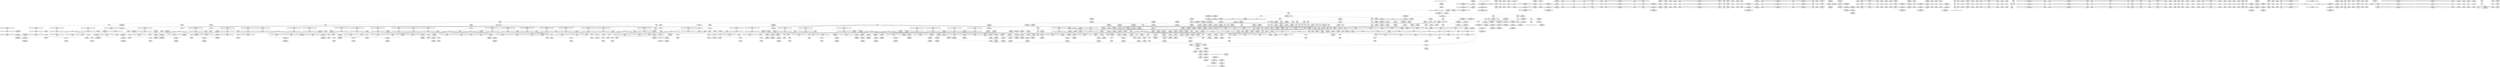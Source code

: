 digraph {
	CE0x42364b0 [shape=record,shape=Mrecord,label="{CE0x42364b0|__preempt_count_sub:_tmp1|*SummSource*}"]
	CE0x4294650 [shape=record,shape=Mrecord,label="{CE0x4294650|rcu_read_unlock:_tmp12|include/linux/rcupdate.h,933|*SummSource*}"]
	CE0x4231e90 [shape=record,shape=Mrecord,label="{CE0x4231e90|i64*_getelementptr_inbounds_(_2_x_i64_,_2_x_i64_*___llvm_gcov_ctr131,_i64_0,_i64_0)|*Constant*}"]
	CE0x4284920 [shape=record,shape=Mrecord,label="{CE0x4284920|i64*_getelementptr_inbounds_(_11_x_i64_,_11_x_i64_*___llvm_gcov_ctr127,_i64_0,_i64_10)|*Constant*}"]
	CE0x42c4b10 [shape=record,shape=Mrecord,label="{CE0x42c4b10|_call_void_rcu_lock_release(%struct.lockdep_map*_rcu_lock_map)_#10,_!dbg_!27733|include/linux/rcupdate.h,935|*SummSource*}"]
	CE0x422a230 [shape=record,shape=Mrecord,label="{CE0x422a230|selinux_kernel_module_request:_kmod_name|Function::selinux_kernel_module_request&Arg::kmod_name::|*SummSource*}"]
	CE0x42d8400 [shape=record,shape=Mrecord,label="{CE0x42d8400|GLOBAL:_lock_release|*Constant*|*SummSource*}"]
	CE0x4294bf0 [shape=record,shape=Mrecord,label="{CE0x4294bf0|i64_7|*Constant*}"]
	CE0x4216360 [shape=record,shape=Mrecord,label="{CE0x4216360|task_sid:_if.then|*SummSource*}"]
	CE0x4260250 [shape=record,shape=Mrecord,label="{CE0x4260250|rcu_read_unlock:_do.end}"]
	CE0x426b8f0 [shape=record,shape=Mrecord,label="{CE0x426b8f0|task_sid:_tmp22|security/selinux/hooks.c,208|*SummSource*}"]
	CE0x4225fc0 [shape=record,shape=Mrecord,label="{CE0x4225fc0|COLLAPSED:_GCMRE___llvm_gcov_ctr126_internal_global_13_x_i64_zeroinitializer:_elem_0:default:}"]
	CE0x43296f0 [shape=record,shape=Mrecord,label="{CE0x43296f0|_call_void_mcount()_#3}"]
	CE0x4224b90 [shape=record,shape=Mrecord,label="{CE0x4224b90|i32_1|*Constant*|*SummSink*}"]
	CE0x4226030 [shape=record,shape=Mrecord,label="{CE0x4226030|task_sid:_tmp|*SummSource*}"]
	CE0x4240b50 [shape=record,shape=Mrecord,label="{CE0x4240b50|i64*_getelementptr_inbounds_(_13_x_i64_,_13_x_i64_*___llvm_gcov_ctr126,_i64_0,_i64_1)|*Constant*|*SummSink*}"]
	CE0x42291c0 [shape=record,shape=Mrecord,label="{CE0x42291c0|selinux_kernel_module_request:_entry}"]
	CE0x428a560 [shape=record,shape=Mrecord,label="{CE0x428a560|_call_void_rcu_lock_acquire(%struct.lockdep_map*_rcu_lock_map)_#10,_!dbg_!27711|include/linux/rcupdate.h,881|*SummSource*}"]
	CE0x42d4a40 [shape=record,shape=Mrecord,label="{CE0x42d4a40|i64*_getelementptr_inbounds_(_4_x_i64_,_4_x_i64_*___llvm_gcov_ctr128,_i64_0,_i64_0)|*Constant*|*SummSink*}"]
	CE0x4241550 [shape=record,shape=Mrecord,label="{CE0x4241550|i64*_getelementptr_inbounds_(_11_x_i64_,_11_x_i64_*___llvm_gcov_ctr127,_i64_0,_i64_1)|*Constant*|*SummSink*}"]
	CE0x4233230 [shape=record,shape=Mrecord,label="{CE0x4233230|task_sid:_call7|security/selinux/hooks.c,208}"]
	CE0x42ea650 [shape=record,shape=Mrecord,label="{CE0x42ea650|rcu_lock_release:_indirectgoto|*SummSource*}"]
	CE0x428d7b0 [shape=record,shape=Mrecord,label="{CE0x428d7b0|_ret_void,_!dbg_!27719|./arch/x86/include/asm/preempt.h,73|*SummSource*}"]
	CE0x4249050 [shape=record,shape=Mrecord,label="{CE0x4249050|task_sid:_tmp5|security/selinux/hooks.c,208}"]
	CE0x422d430 [shape=record,shape=Mrecord,label="{CE0x422d430|i16_3|*Constant*}"]
	CE0x42d9a30 [shape=record,shape=Mrecord,label="{CE0x42d9a30|i64*_getelementptr_inbounds_(_4_x_i64_,_4_x_i64_*___llvm_gcov_ctr133,_i64_0,_i64_0)|*Constant*|*SummSource*}"]
	CE0x4301590 [shape=record,shape=Mrecord,label="{CE0x4301590|__rcu_read_unlock:_do.end|*SummSource*}"]
	CE0x4293480 [shape=record,shape=Mrecord,label="{CE0x4293480|rcu_read_lock:_tmp11|include/linux/rcupdate.h,882|*SummSink*}"]
	CE0x42b8d10 [shape=record,shape=Mrecord,label="{CE0x42b8d10|rcu_read_unlock:_tmp16|include/linux/rcupdate.h,933}"]
	CE0x42d7780 [shape=record,shape=Mrecord,label="{CE0x42d7780|rcu_lock_release:_tmp5|include/linux/rcupdate.h,423|*SummSink*}"]
	CE0x42c9690 [shape=record,shape=Mrecord,label="{CE0x42c9690|__rcu_read_lock:_tmp3}"]
	CE0x4a71370 [shape=record,shape=Mrecord,label="{CE0x4a71370|selinux_kernel_module_request:_call|security/selinux/hooks.c,3563|*SummSink*}"]
	CE0x42e5f90 [shape=record,shape=Mrecord,label="{CE0x42e5f90|__preempt_count_add:_tmp7|./arch/x86/include/asm/preempt.h,73|*SummSource*}"]
	CE0x4271400 [shape=record,shape=Mrecord,label="{CE0x4271400|i32_22|*Constant*|*SummSource*}"]
	CE0x4235580 [shape=record,shape=Mrecord,label="{CE0x4235580|%struct.task_struct*_(%struct.task_struct**)*_asm_movq_%gs:$_1:P_,$0_,_r,im,_dirflag_,_fpsr_,_flags_|*SummSource*}"]
	CE0x422a900 [shape=record,shape=Mrecord,label="{CE0x422a900|task_sid:_do.body5|*SummSource*}"]
	CE0x42ba300 [shape=record,shape=Mrecord,label="{CE0x42ba300|rcu_lock_release:_tmp1|*SummSink*}"]
	CE0x421bea0 [shape=record,shape=Mrecord,label="{CE0x421bea0|task_sid:_tmp8|security/selinux/hooks.c,208}"]
	CE0x42d7150 [shape=record,shape=Mrecord,label="{CE0x42d7150|rcu_lock_release:_tmp4|include/linux/rcupdate.h,423}"]
	CE0x424e750 [shape=record,shape=Mrecord,label="{CE0x424e750|i8*_getelementptr_inbounds_(_44_x_i8_,_44_x_i8_*_.str47,_i32_0,_i32_0)|*Constant*|*SummSource*}"]
	CE0x42d6a30 [shape=record,shape=Mrecord,label="{CE0x42d6a30|__preempt_count_add:_do.body|*SummSink*}"]
	CE0x426e100 [shape=record,shape=Mrecord,label="{CE0x426e100|task_sid:_tmp15|security/selinux/hooks.c,208|*SummSource*}"]
	CE0x421e5c0 [shape=record,shape=Mrecord,label="{CE0x421e5c0|avc_has_perm:_auditdata|Function::avc_has_perm&Arg::auditdata::|*SummSink*}"]
	CE0x4295a20 [shape=record,shape=Mrecord,label="{CE0x4295a20|rcu_read_lock:_tmp15|include/linux/rcupdate.h,882|*SummSink*}"]
	CE0x42f0580 [shape=record,shape=Mrecord,label="{CE0x42f0580|i64*_getelementptr_inbounds_(_4_x_i64_,_4_x_i64_*___llvm_gcov_ctr129,_i64_0,_i64_1)|*Constant*}"]
	CE0x4270290 [shape=record,shape=Mrecord,label="{CE0x4270290|rcu_read_unlock:_tmp15|include/linux/rcupdate.h,933}"]
	CE0x4216570 [shape=record,shape=Mrecord,label="{CE0x4216570|task_sid:_if.end}"]
	CE0x4265300 [shape=record,shape=Mrecord,label="{CE0x4265300|i64_5|*Constant*}"]
	CE0x42cf580 [shape=record,shape=Mrecord,label="{CE0x42cf580|rcu_lock_acquire:_tmp6|*SummSink*}"]
	CE0x42d7e50 [shape=record,shape=Mrecord,label="{CE0x42d7e50|_call_void_lock_release(%struct.lockdep_map*_%map,_i32_1,_i64_ptrtoint_(i8*_blockaddress(_rcu_lock_release,_%__here)_to_i64))_#10,_!dbg_!27716|include/linux/rcupdate.h,423|*SummSource*}"]
	CE0x42cf260 [shape=record,shape=Mrecord,label="{CE0x42cf260|rcu_lock_acquire:_tmp6}"]
	CE0x423a7d0 [shape=record,shape=Mrecord,label="{CE0x423a7d0|task_sid:_tobool1|security/selinux/hooks.c,208}"]
	CE0x4226b10 [shape=record,shape=Mrecord,label="{CE0x4226b10|selinux_kernel_module_request:_tmp|*SummSink*}"]
	CE0x421b4d0 [shape=record,shape=Mrecord,label="{CE0x421b4d0|task_sid:_tmp14|security/selinux/hooks.c,208|*SummSink*}"]
	CE0x42f3640 [shape=record,shape=Mrecord,label="{CE0x42f3640|__preempt_count_sub:_bb|*SummSource*}"]
	CE0x428c730 [shape=record,shape=Mrecord,label="{CE0x428c730|GLOBAL:___llvm_gcov_ctr132|Global_var:__llvm_gcov_ctr132|*SummSink*}"]
	CE0x424f6a0 [shape=record,shape=Mrecord,label="{CE0x424f6a0|rcu_read_unlock:_tmp19|include/linux/rcupdate.h,933|*SummSink*}"]
	CE0x4285c20 [shape=record,shape=Mrecord,label="{CE0x4285c20|i64*_getelementptr_inbounds_(_2_x_i64_,_2_x_i64_*___llvm_gcov_ctr131,_i64_0,_i64_0)|*Constant*|*SummSink*}"]
	CE0x4275090 [shape=record,shape=Mrecord,label="{CE0x4275090|__preempt_count_add:_val|Function::__preempt_count_add&Arg::val::|*SummSink*}"]
	CE0x422d560 [shape=record,shape=Mrecord,label="{CE0x422d560|i16_3|*Constant*|*SummSource*}"]
	CE0x4293c00 [shape=record,shape=Mrecord,label="{CE0x4293c00|rcu_read_lock:_call3|include/linux/rcupdate.h,882}"]
	CE0x428fa90 [shape=record,shape=Mrecord,label="{CE0x428fa90|cred_sid:_security|security/selinux/hooks.c,196|*SummSink*}"]
	CE0x4248f40 [shape=record,shape=Mrecord,label="{CE0x4248f40|i64_3|*Constant*|*SummSource*}"]
	CE0x42831a0 [shape=record,shape=Mrecord,label="{CE0x42831a0|i8*_getelementptr_inbounds_(_25_x_i8_,_25_x_i8_*_.str45,_i32_0,_i32_0)|*Constant*|*SummSource*}"]
	CE0x42c8b80 [shape=record,shape=Mrecord,label="{CE0x42c8b80|__rcu_read_unlock:_tmp6|include/linux/rcupdate.h,245|*SummSource*}"]
	CE0x4230e10 [shape=record,shape=Mrecord,label="{CE0x4230e10|COLLAPSED:_GCMRE___llvm_gcov_ctr131_internal_global_2_x_i64_zeroinitializer:_elem_0:default:}"]
	CE0x428de40 [shape=record,shape=Mrecord,label="{CE0x428de40|rcu_read_lock:_tmp5|include/linux/rcupdate.h,882}"]
	CE0x4242460 [shape=record,shape=Mrecord,label="{CE0x4242460|task_sid:_tobool4|security/selinux/hooks.c,208|*SummSource*}"]
	CE0x42d4960 [shape=record,shape=Mrecord,label="{CE0x42d4960|COLLAPSED:_GCMRE___llvm_gcov_ctr128_internal_global_4_x_i64_zeroinitializer:_elem_0:default:}"]
	CE0x42c7b10 [shape=record,shape=Mrecord,label="{CE0x42c7b10|rcu_lock_release:_tmp|*SummSource*}"]
	CE0x4234dd0 [shape=record,shape=Mrecord,label="{CE0x4234dd0|cred_sid:_cred|Function::cred_sid&Arg::cred::}"]
	CE0x4263710 [shape=record,shape=Mrecord,label="{CE0x4263710|_ret_void,_!dbg_!27717|include/linux/rcupdate.h,240|*SummSink*}"]
	CE0x4271bc0 [shape=record,shape=Mrecord,label="{CE0x4271bc0|task_sid:_real_cred|security/selinux/hooks.c,208|*SummSink*}"]
	CE0x4247280 [shape=record,shape=Mrecord,label="{CE0x4247280|task_sid:_tmp19|security/selinux/hooks.c,208}"]
	CE0x42ce550 [shape=record,shape=Mrecord,label="{CE0x42ce550|%struct.lockdep_map*_null|*Constant*}"]
	CE0x42479d0 [shape=record,shape=Mrecord,label="{CE0x42479d0|task_sid:_call3|security/selinux/hooks.c,208|*SummSource*}"]
	CE0x42ba110 [shape=record,shape=Mrecord,label="{CE0x42ba110|rcu_lock_release:_tmp1|*SummSource*}"]
	CE0x42e6c70 [shape=record,shape=Mrecord,label="{CE0x42e6c70|_call_void_mcount()_#3|*SummSink*}"]
	CE0x42eb520 [shape=record,shape=Mrecord,label="{CE0x42eb520|__rcu_read_lock:_do.end|*SummSink*}"]
	CE0x421bda0 [shape=record,shape=Mrecord,label="{CE0x421bda0|i64_0|*Constant*}"]
	CE0x42c6cf0 [shape=record,shape=Mrecord,label="{CE0x42c6cf0|__rcu_read_unlock:_entry|*SummSink*}"]
	CE0x421a650 [shape=record,shape=Mrecord,label="{CE0x421a650|rcu_read_unlock:_call3|include/linux/rcupdate.h,933|*SummSource*}"]
	CE0x4266fc0 [shape=record,shape=Mrecord,label="{CE0x4266fc0|rcu_read_unlock:_tmp17|include/linux/rcupdate.h,933|*SummSink*}"]
	CE0x4267930 [shape=record,shape=Mrecord,label="{CE0x4267930|_call_void_lockdep_rcu_suspicious(i8*_getelementptr_inbounds_(_25_x_i8_,_25_x_i8_*_.str45,_i32_0,_i32_0),_i32_934,_i8*_getelementptr_inbounds_(_44_x_i8_,_44_x_i8_*_.str47,_i32_0,_i32_0))_#10,_!dbg_!27726|include/linux/rcupdate.h,933|*SummSink*}"]
	CE0x42acc80 [shape=record,shape=Mrecord,label="{CE0x42acc80|rcu_read_unlock:_tmp2}"]
	CE0x4228ea0 [shape=record,shape=Mrecord,label="{CE0x4228ea0|get_current:_tmp1|*SummSource*}"]
	CE0x4274250 [shape=record,shape=Mrecord,label="{CE0x4274250|GLOBAL:___preempt_count_add|*Constant*}"]
	CE0x4267210 [shape=record,shape=Mrecord,label="{CE0x4267210|i32_934|*Constant*}"]
	CE0x4238170 [shape=record,shape=Mrecord,label="{CE0x4238170|task_sid:_tmp1|*SummSink*}"]
	CE0x42d9dc0 [shape=record,shape=Mrecord,label="{CE0x42d9dc0|GLOBAL:_lock_acquire|*Constant*|*SummSink*}"]
	CE0x4301120 [shape=record,shape=Mrecord,label="{CE0x4301120|__rcu_read_unlock:_do.body|*SummSource*}"]
	CE0x422c2c0 [shape=record,shape=Mrecord,label="{CE0x422c2c0|_ret_%struct.task_struct*_%tmp4,_!dbg_!27714|./arch/x86/include/asm/current.h,14}"]
	CE0x42304e0 [shape=record,shape=Mrecord,label="{CE0x42304e0|rcu_read_lock:_call|include/linux/rcupdate.h,882}"]
	CE0x42de260 [shape=record,shape=Mrecord,label="{CE0x42de260|i64_1|*Constant*}"]
	CE0x4241960 [shape=record,shape=Mrecord,label="{CE0x4241960|_call_void_mcount()_#3}"]
	CE0x42749d0 [shape=record,shape=Mrecord,label="{CE0x42749d0|__preempt_count_add:_tmp5|./arch/x86/include/asm/preempt.h,72}"]
	CE0x42de1f0 [shape=record,shape=Mrecord,label="{CE0x42de1f0|i64*_getelementptr_inbounds_(_4_x_i64_,_4_x_i64_*___llvm_gcov_ctr129,_i64_0,_i64_1)|*Constant*|*SummSink*}"]
	CE0x421b8d0 [shape=record,shape=Mrecord,label="{CE0x421b8d0|COLLAPSED:_GCMRE_current_task_external_global_%struct.task_struct*:_elem_0:default:}"]
	CE0x4243ce0 [shape=record,shape=Mrecord,label="{CE0x4243ce0|task_sid:_tmp24|security/selinux/hooks.c,208|*SummSource*}"]
	CE0x4226200 [shape=record,shape=Mrecord,label="{CE0x4226200|task_sid:_tmp|*SummSink*}"]
	CE0x4244490 [shape=record,shape=Mrecord,label="{CE0x4244490|_ret_i32_%tmp6,_!dbg_!27716|security/selinux/hooks.c,197|*SummSource*}"]
	CE0x42e2060 [shape=record,shape=Mrecord,label="{CE0x42e2060|__rcu_read_unlock:_tmp1}"]
	CE0x4283d50 [shape=record,shape=Mrecord,label="{CE0x4283d50|rcu_read_lock:_tmp19|include/linux/rcupdate.h,882}"]
	CE0x426c1f0 [shape=record,shape=Mrecord,label="{CE0x426c1f0|rcu_read_lock:_bb|*SummSource*}"]
	CE0x4236bb0 [shape=record,shape=Mrecord,label="{CE0x4236bb0|i64*_getelementptr_inbounds_(_13_x_i64_,_13_x_i64_*___llvm_gcov_ctr126,_i64_0,_i64_8)|*Constant*|*SummSink*}"]
	CE0x42aecd0 [shape=record,shape=Mrecord,label="{CE0x42aecd0|_call_void___preempt_count_sub(i32_1)_#10,_!dbg_!27715|include/linux/rcupdate.h,244|*SummSink*}"]
	CE0x425f700 [shape=record,shape=Mrecord,label="{CE0x425f700|_call_void_mcount()_#3|*SummSink*}"]
	CE0x4233060 [shape=record,shape=Mrecord,label="{CE0x4233060|cred_sid:_tmp6|security/selinux/hooks.c,197|*SummSink*}"]
	CE0x4226b80 [shape=record,shape=Mrecord,label="{CE0x4226b80|i64*_getelementptr_inbounds_(_2_x_i64_,_2_x_i64_*___llvm_gcov_ctr278,_i64_0,_i64_1)|*Constant*|*SummSink*}"]
	CE0x426cb20 [shape=record,shape=Mrecord,label="{CE0x426cb20|task_sid:_tmp4|*LoadInst*|security/selinux/hooks.c,208|*SummSource*}"]
	CE0x42c9540 [shape=record,shape=Mrecord,label="{CE0x42c9540|i64*_getelementptr_inbounds_(_4_x_i64_,_4_x_i64_*___llvm_gcov_ctr128,_i64_0,_i64_2)|*Constant*}"]
	CE0x428cf80 [shape=record,shape=Mrecord,label="{CE0x428cf80|i64_2|*Constant*}"]
	CE0x428b140 [shape=record,shape=Mrecord,label="{CE0x428b140|GLOBAL:_rcu_read_lock.__warned|Global_var:rcu_read_lock.__warned|*SummSource*}"]
	CE0x42ef850 [shape=record,shape=Mrecord,label="{CE0x42ef850|_call_void_asm_addl_$1,_%gs:$0_,_*m,ri,*m,_dirflag_,_fpsr_,_flags_(i32*___preempt_count,_i32_%sub,_i32*___preempt_count)_#3,_!dbg_!27717,_!srcloc_!27718|./arch/x86/include/asm/preempt.h,77|*SummSink*}"]
	CE0x4293770 [shape=record,shape=Mrecord,label="{CE0x4293770|rcu_read_lock:_tmp12|include/linux/rcupdate.h,882|*SummSource*}"]
	CE0x42e67d0 [shape=record,shape=Mrecord,label="{CE0x42e67d0|__preempt_count_sub:_sub|./arch/x86/include/asm/preempt.h,77}"]
	CE0x422f430 [shape=record,shape=Mrecord,label="{CE0x422f430|rcu_read_lock:_entry|*SummSink*}"]
	CE0x421ccf0 [shape=record,shape=Mrecord,label="{CE0x421ccf0|i64_4|*Constant*|*SummSink*}"]
	CE0x428e760 [shape=record,shape=Mrecord,label="{CE0x428e760|_call_void_asm_sideeffect_,_memory_,_dirflag_,_fpsr_,_flags_()_#3,_!dbg_!27714,_!srcloc_!27715|include/linux/rcupdate.h,239|*SummSink*}"]
	CE0x42506e0 [shape=record,shape=Mrecord,label="{CE0x42506e0|task_sid:_tmp26|security/selinux/hooks.c,208}"]
	CE0x42dc8f0 [shape=record,shape=Mrecord,label="{CE0x42dc8f0|__preempt_count_sub:_val|Function::__preempt_count_sub&Arg::val::|*SummSource*}"]
	CE0x4242a00 [shape=record,shape=Mrecord,label="{CE0x4242a00|i64_6|*Constant*|*SummSink*}"]
	CE0x4283610 [shape=record,shape=Mrecord,label="{CE0x4283610|i32_883|*Constant*}"]
	CE0x42dde40 [shape=record,shape=Mrecord,label="{CE0x42dde40|__rcu_read_unlock:_tmp4|include/linux/rcupdate.h,244|*SummSink*}"]
	CE0x42acfd0 [shape=record,shape=Mrecord,label="{CE0x42acfd0|_call_void_mcount()_#3|*SummSink*}"]
	CE0x426df60 [shape=record,shape=Mrecord,label="{CE0x426df60|task_sid:_tmp9|security/selinux/hooks.c,208|*SummSink*}"]
	CE0x42b7210 [shape=record,shape=Mrecord,label="{CE0x42b7210|__rcu_read_lock:_tmp7|include/linux/rcupdate.h,240|*SummSink*}"]
	CE0x426edf0 [shape=record,shape=Mrecord,label="{CE0x426edf0|GLOBAL:_current_task|Global_var:current_task|*SummSink*}"]
	CE0x4296310 [shape=record,shape=Mrecord,label="{CE0x4296310|i64*_getelementptr_inbounds_(_11_x_i64_,_11_x_i64_*___llvm_gcov_ctr127,_i64_0,_i64_8)|*Constant*|*SummSource*}"]
	CE0x4235820 [shape=record,shape=Mrecord,label="{CE0x4235820|selinux_kernel_module_request:_ad|security/selinux/hooks.c, 3561}"]
	CE0x42cc7c0 [shape=record,shape=Mrecord,label="{CE0x42cc7c0|__preempt_count_sub:_tmp4|./arch/x86/include/asm/preempt.h,77}"]
	CE0x42907c0 [shape=record,shape=Mrecord,label="{CE0x42907c0|GLOBAL:___preempt_count_sub|*Constant*|*SummSource*}"]
	CE0x42e48b0 [shape=record,shape=Mrecord,label="{CE0x42e48b0|__preempt_count_sub:_tmp6|./arch/x86/include/asm/preempt.h,78}"]
	CE0x421be10 [shape=record,shape=Mrecord,label="{CE0x421be10|GLOBAL:___llvm_gcov_ctr126|Global_var:__llvm_gcov_ctr126|*SummSink*}"]
	CE0x42334c0 [shape=record,shape=Mrecord,label="{CE0x42334c0|task_sid:_call7|security/selinux/hooks.c,208|*SummSink*}"]
	CE0x42269c0 [shape=record,shape=Mrecord,label="{CE0x42269c0|i64_1|*Constant*|*SummSink*}"]
	CE0x4261b00 [shape=record,shape=Mrecord,label="{CE0x4261b00|i8_1|*Constant*|*SummSource*}"]
	CE0x4283f80 [shape=record,shape=Mrecord,label="{CE0x4283f80|rcu_read_lock:_tmp21|include/linux/rcupdate.h,884|*SummSource*}"]
	CE0x42ce150 [shape=record,shape=Mrecord,label="{CE0x42ce150|i64*_getelementptr_inbounds_(_4_x_i64_,_4_x_i64_*___llvm_gcov_ctr128,_i64_0,_i64_1)|*Constant*}"]
	CE0x42ee630 [shape=record,shape=Mrecord,label="{CE0x42ee630|GLOBAL:___preempt_count|Global_var:__preempt_count}"]
	CE0x422b3f0 [shape=record,shape=Mrecord,label="{CE0x422b3f0|selinux_kernel_module_request:_call1|security/selinux/hooks.c,3563|*SummSink*}"]
	CE0x421e780 [shape=record,shape=Mrecord,label="{CE0x421e780|_ret_i32_%retval.0,_!dbg_!27728|security/selinux/avc.c,775|*SummSource*}"]
	CE0x4275410 [shape=record,shape=Mrecord,label="{CE0x4275410|rcu_read_unlock:_if.end}"]
	CE0x4233730 [shape=record,shape=Mrecord,label="{CE0x4233730|GLOBAL:_cred_sid|*Constant*}"]
	CE0x42602c0 [shape=record,shape=Mrecord,label="{CE0x42602c0|rcu_read_unlock:_do.end|*SummSource*}"]
	CE0x42cebd0 [shape=record,shape=Mrecord,label="{CE0x42cebd0|i64_ptrtoint_(i8*_blockaddress(_rcu_lock_acquire,_%__here)_to_i64)|*Constant*|*SummSource*}"]
	CE0x4301330 [shape=record,shape=Mrecord,label="{CE0x4301330|__rcu_read_unlock:_do.end}"]
	CE0x42defa0 [shape=record,shape=Mrecord,label="{CE0x42defa0|i64*_getelementptr_inbounds_(_4_x_i64_,_4_x_i64_*___llvm_gcov_ctr134,_i64_0,_i64_0)|*Constant*|*SummSink*}"]
	CE0x42642c0 [shape=record,shape=Mrecord,label="{CE0x42642c0|i32_1|*Constant*}"]
	CE0x4245660 [shape=record,shape=Mrecord,label="{CE0x4245660|rcu_read_lock:_tmp2|*SummSink*}"]
	CE0x42af660 [shape=record,shape=Mrecord,label="{CE0x42af660|rcu_read_unlock:_bb}"]
	CE0x4217c70 [shape=record,shape=Mrecord,label="{CE0x4217c70|i64*_getelementptr_inbounds_(_13_x_i64_,_13_x_i64_*___llvm_gcov_ctr126,_i64_0,_i64_8)|*Constant*}"]
	CE0x4246980 [shape=record,shape=Mrecord,label="{CE0x4246980|task_sid:_tmp14|security/selinux/hooks.c,208}"]
	CE0x422cde0 [shape=record,shape=Mrecord,label="{CE0x422cde0|avc_has_perm:_ssid|Function::avc_has_perm&Arg::ssid::}"]
	CE0x42627f0 [shape=record,shape=Mrecord,label="{CE0x42627f0|_call_void_mcount()_#3}"]
	CE0x4283030 [shape=record,shape=Mrecord,label="{CE0x4283030|i8*_getelementptr_inbounds_(_25_x_i8_,_25_x_i8_*_.str45,_i32_0,_i32_0)|*Constant*}"]
	CE0x42d7ad0 [shape=record,shape=Mrecord,label="{CE0x42d7ad0|rcu_lock_release:_tmp5|include/linux/rcupdate.h,423|*SummSource*}"]
	CE0x42ad900 [shape=record,shape=Mrecord,label="{CE0x42ad900|__rcu_read_lock:_tmp3|*SummSink*}"]
	CE0x42d3b90 [shape=record,shape=Mrecord,label="{CE0x42d3b90|i64*_getelementptr_inbounds_(_4_x_i64_,_4_x_i64_*___llvm_gcov_ctr134,_i64_0,_i64_1)|*Constant*}"]
	CE0x42376e0 [shape=record,shape=Mrecord,label="{CE0x42376e0|_ret_i32_%call7,_!dbg_!27749|security/selinux/hooks.c,210|*SummSink*}"]
	CE0x42617d0 [shape=record,shape=Mrecord,label="{CE0x42617d0|task_sid:_tmp19|security/selinux/hooks.c,208|*SummSink*}"]
	CE0x4262ed0 [shape=record,shape=Mrecord,label="{CE0x4262ed0|rcu_lock_acquire:_entry}"]
	CE0x42d61a0 [shape=record,shape=Mrecord,label="{CE0x42d61a0|__preempt_count_sub:_bb|*SummSink*}"]
	CE0x4246500 [shape=record,shape=Mrecord,label="{CE0x4246500|task_sid:_call|security/selinux/hooks.c,208|*SummSource*}"]
	CE0x424b750 [shape=record,shape=Mrecord,label="{CE0x424b750|__rcu_read_lock:_tmp|*SummSink*}"]
	CE0x42822c0 [shape=record,shape=Mrecord,label="{CE0x42822c0|rcu_read_lock:_tmp18|include/linux/rcupdate.h,882|*SummSource*}"]
	CE0x428a5d0 [shape=record,shape=Mrecord,label="{CE0x428a5d0|_call_void_rcu_lock_acquire(%struct.lockdep_map*_rcu_lock_map)_#10,_!dbg_!27711|include/linux/rcupdate.h,881|*SummSink*}"]
	CE0x428cf10 [shape=record,shape=Mrecord,label="{CE0x428cf10|rcu_read_lock:_tobool1|include/linux/rcupdate.h,882|*SummSink*}"]
	CE0x428a730 [shape=record,shape=Mrecord,label="{CE0x428a730|_call_void_mcount()_#3|*SummSource*}"]
	CE0x42179e0 [shape=record,shape=Mrecord,label="{CE0x42179e0|task_sid:_tmp17|security/selinux/hooks.c,208|*SummSink*}"]
	CE0x42c55f0 [shape=record,shape=Mrecord,label="{CE0x42c55f0|rcu_lock_release:_entry|*SummSink*}"]
	CE0x42ebcd0 [shape=record,shape=Mrecord,label="{CE0x42ebcd0|__rcu_read_unlock:_tmp}"]
	CE0x42d71c0 [shape=record,shape=Mrecord,label="{CE0x42d71c0|rcu_lock_release:_tmp4|include/linux/rcupdate.h,423|*SummSource*}"]
	CE0x4215b40 [shape=record,shape=Mrecord,label="{CE0x4215b40|task_sid:_if.end|*SummSink*}"]
	CE0x42ded20 [shape=record,shape=Mrecord,label="{CE0x42ded20|__preempt_count_add:_do.body}"]
	CE0x42885c0 [shape=record,shape=Mrecord,label="{CE0x42885c0|rcu_read_unlock:_tobool|include/linux/rcupdate.h,933|*SummSource*}"]
	CE0x42d6ec0 [shape=record,shape=Mrecord,label="{CE0x42d6ec0|i64*_getelementptr_inbounds_(_4_x_i64_,_4_x_i64_*___llvm_gcov_ctr133,_i64_0,_i64_2)|*Constant*|*SummSource*}"]
	CE0x421c590 [shape=record,shape=Mrecord,label="{CE0x421c590|task_sid:_tmp8|security/selinux/hooks.c,208|*SummSource*}"]
	CE0x42414e0 [shape=record,shape=Mrecord,label="{CE0x42414e0|i64*_getelementptr_inbounds_(_4_x_i64_,_4_x_i64_*___llvm_gcov_ctr128,_i64_0,_i64_3)|*Constant*|*SummSink*}"]
	CE0x4262d90 [shape=record,shape=Mrecord,label="{CE0x4262d90|GLOBAL:_rcu_lock_acquire|*Constant*|*SummSource*}"]
	CE0x428d920 [shape=record,shape=Mrecord,label="{CE0x428d920|GLOBAL:___llvm_gcov_ctr127|Global_var:__llvm_gcov_ctr127}"]
	CE0x4250050 [shape=record,shape=Mrecord,label="{CE0x4250050|task_sid:_tmp25|security/selinux/hooks.c,208|*SummSource*}"]
	CE0x42e6a20 [shape=record,shape=Mrecord,label="{CE0x42e6a20|_call_void_mcount()_#3}"]
	CE0x42614a0 [shape=record,shape=Mrecord,label="{CE0x42614a0|0:_i8,_:_GCMR_rcu_read_lock.__warned_internal_global_i8_0,_section_.data.unlikely_,_align_1:_elem_0:default:}"]
	CE0x4234e40 [shape=record,shape=Mrecord,label="{CE0x4234e40|cred_sid:_cred|Function::cred_sid&Arg::cred::|*SummSource*}"]
	CE0x428f5a0 [shape=record,shape=Mrecord,label="{CE0x428f5a0|rcu_read_lock:_tmp4|include/linux/rcupdate.h,882}"]
	CE0x42b8fb0 [shape=record,shape=Mrecord,label="{CE0x42b8fb0|rcu_read_unlock:_tmp16|include/linux/rcupdate.h,933|*SummSink*}"]
	CE0x4243640 [shape=record,shape=Mrecord,label="{CE0x4243640|get_current:_tmp4|./arch/x86/include/asm/current.h,14}"]
	CE0x4269820 [shape=record,shape=Mrecord,label="{CE0x4269820|_ret_void,_!dbg_!27735|include/linux/rcupdate.h,938|*SummSink*}"]
	CE0x42b1d50 [shape=record,shape=Mrecord,label="{CE0x42b1d50|__rcu_read_lock:_tmp4|include/linux/rcupdate.h,239|*SummSource*}"]
	CE0x428d740 [shape=record,shape=Mrecord,label="{CE0x428d740|_call_void_asm_sideeffect_,_memory_,_dirflag_,_fpsr_,_flags_()_#3,_!dbg_!27714,_!srcloc_!27715|include/linux/rcupdate.h,239|*SummSource*}"]
	CE0x42dbeb0 [shape=record,shape=Mrecord,label="{CE0x42dbeb0|rcu_lock_acquire:___here}"]
	CE0x42e6430 [shape=record,shape=Mrecord,label="{CE0x42e6430|__rcu_read_unlock:_tmp1|*SummSink*}"]
	CE0x4245bc0 [shape=record,shape=Mrecord,label="{CE0x4245bc0|i64_0|*Constant*|*SummSink*}"]
	CE0x42d3c50 [shape=record,shape=Mrecord,label="{CE0x42d3c50|GLOBAL:_lock_acquire|*Constant*}"]
	CE0x423dc20 [shape=record,shape=Mrecord,label="{CE0x423dc20|selinux_kernel_module_request:_call3|security/selinux/hooks.c,3568|*SummSink*}"]
	CE0x4271660 [shape=record,shape=Mrecord,label="{CE0x4271660|cred_sid:_security|security/selinux/hooks.c,196|*SummSource*}"]
	CE0x4241aa0 [shape=record,shape=Mrecord,label="{CE0x4241aa0|_call_void_mcount()_#3|*SummSink*}"]
	CE0x424fcc0 [shape=record,shape=Mrecord,label="{CE0x424fcc0|task_sid:_tmp24|security/selinux/hooks.c,208|*SummSink*}"]
	CE0x422c8d0 [shape=record,shape=Mrecord,label="{CE0x422c8d0|_call_void_rcu_read_lock()_#10,_!dbg_!27712|security/selinux/hooks.c,207}"]
	CE0x42c7720 [shape=record,shape=Mrecord,label="{CE0x42c7720|__rcu_read_lock:_bb|*SummSink*}"]
	CE0x42f17c0 [shape=record,shape=Mrecord,label="{CE0x42f17c0|__preempt_count_sub:_tmp7|./arch/x86/include/asm/preempt.h,78}"]
	CE0x4229330 [shape=record,shape=Mrecord,label="{CE0x4229330|i64*_getelementptr_inbounds_(_2_x_i64_,_2_x_i64_*___llvm_gcov_ctr98,_i64_0,_i64_1)|*Constant*|*SummSink*}"]
	CE0x423a9a0 [shape=record,shape=Mrecord,label="{CE0x423a9a0|task_sid:_tobool1|security/selinux/hooks.c,208|*SummSource*}"]
	CE0x42b0e40 [shape=record,shape=Mrecord,label="{CE0x42b0e40|__rcu_read_lock:_tmp7|include/linux/rcupdate.h,240}"]
	CE0x42eb290 [shape=record,shape=Mrecord,label="{CE0x42eb290|__rcu_read_unlock:_tmp4|include/linux/rcupdate.h,244|*SummSource*}"]
	CE0x42d7f80 [shape=record,shape=Mrecord,label="{CE0x42d7f80|_call_void_lock_release(%struct.lockdep_map*_%map,_i32_1,_i64_ptrtoint_(i8*_blockaddress(_rcu_lock_release,_%__here)_to_i64))_#10,_!dbg_!27716|include/linux/rcupdate.h,423|*SummSink*}"]
	CE0x423c940 [shape=record,shape=Mrecord,label="{CE0x423c940|selinux_kernel_module_request:_entry|*SummSink*}"]
	CE0x421dad0 [shape=record,shape=Mrecord,label="{CE0x421dad0|task_sid:_land.lhs.true}"]
	CE0x421c7a0 [shape=record,shape=Mrecord,label="{CE0x421c7a0|rcu_read_lock:_tmp}"]
	CE0x4246a80 [shape=record,shape=Mrecord,label="{CE0x4246a80|task_sid:_tmp14|security/selinux/hooks.c,208|*SummSource*}"]
	CE0x42d2210 [shape=record,shape=Mrecord,label="{CE0x42d2210|__preempt_count_sub:_tmp1|*SummSink*}"]
	CE0x421e200 [shape=record,shape=Mrecord,label="{CE0x421e200|_call_void_mcount()_#3}"]
	"CONST[source:0(mediator),value:0(static)][purpose:{operation}]"
	CE0x4300f60 [shape=record,shape=Mrecord,label="{CE0x4300f60|i64*_getelementptr_inbounds_(_4_x_i64_,_4_x_i64_*___llvm_gcov_ctr129,_i64_0,_i64_2)|*Constant*|*SummSink*}"]
	CE0x54c3020 [shape=record,shape=Mrecord,label="{CE0x54c3020|selinux_kernel_module_request:_u|security/selinux/hooks.c,3566|*SummSink*}"]
	CE0x42656d0 [shape=record,shape=Mrecord,label="{CE0x42656d0|rcu_read_lock:_tmp9|include/linux/rcupdate.h,882|*SummSource*}"]
	CE0x42f4240 [shape=record,shape=Mrecord,label="{CE0x42f4240|_call_void_mcount()_#3|*SummSink*}"]
	CE0x42b06d0 [shape=record,shape=Mrecord,label="{CE0x42b06d0|rcu_read_unlock:_tmp13|include/linux/rcupdate.h,933|*SummSink*}"]
	CE0x4285c90 [shape=record,shape=Mrecord,label="{CE0x4285c90|cred_sid:_bb}"]
	CE0x42ba8e0 [shape=record,shape=Mrecord,label="{CE0x42ba8e0|rcu_read_unlock:_tmp11|include/linux/rcupdate.h,933}"]
	CE0x424b950 [shape=record,shape=Mrecord,label="{CE0x424b950|__rcu_read_unlock:_tmp2|*SummSource*}"]
	CE0x42e6340 [shape=record,shape=Mrecord,label="{CE0x42e6340|__preempt_count_sub:_do.end}"]
	CE0x4244730 [shape=record,shape=Mrecord,label="{CE0x4244730|GLOBAL:_rcu_read_unlock|*Constant*}"]
	CE0x4231590 [shape=record,shape=Mrecord,label="{CE0x4231590|rcu_read_lock:_tmp1|*SummSource*}"]
	CE0x42eb750 [shape=record,shape=Mrecord,label="{CE0x42eb750|__rcu_read_lock:_do.body|*SummSource*}"]
	CE0x42b5160 [shape=record,shape=Mrecord,label="{CE0x42b5160|i64*_getelementptr_inbounds_(_4_x_i64_,_4_x_i64_*___llvm_gcov_ctr128,_i64_0,_i64_2)|*Constant*|*SummSink*}"]
	CE0x4267fb0 [shape=record,shape=Mrecord,label="{CE0x4267fb0|task_sid:_tmp23|security/selinux/hooks.c,208|*SummSource*}"]
	CE0x4268d50 [shape=record,shape=Mrecord,label="{CE0x4268d50|i64*_getelementptr_inbounds_(_13_x_i64_,_13_x_i64_*___llvm_gcov_ctr126,_i64_0,_i64_9)|*Constant*|*SummSource*}"]
	CE0x4235420 [shape=record,shape=Mrecord,label="{CE0x4235420|task_sid:_tmp}"]
	CE0x4283800 [shape=record,shape=Mrecord,label="{CE0x4283800|i32_883|*Constant*|*SummSource*}"]
	CE0x42b6190 [shape=record,shape=Mrecord,label="{CE0x42b6190|rcu_lock_acquire:_bb|*SummSink*}"]
	CE0x4239800 [shape=record,shape=Mrecord,label="{CE0x4239800|get_current:_entry}"]
	CE0x423a550 [shape=record,shape=Mrecord,label="{CE0x423a550|_ret_i32_%retval.0,_!dbg_!27728|security/selinux/avc.c,775}"]
	CE0x42d8940 [shape=record,shape=Mrecord,label="{CE0x42d8940|i32_1|*Constant*}"]
	CE0x4304d70 [shape=record,shape=Mrecord,label="{CE0x4304d70|__preempt_count_add:_tmp6|./arch/x86/include/asm/preempt.h,73}"]
	CE0x4275fe0 [shape=record,shape=Mrecord,label="{CE0x4275fe0|i8*_getelementptr_inbounds_(_25_x_i8_,_25_x_i8_*_.str3,_i32_0,_i32_0)|*Constant*|*SummSink*}"]
	CE0x42ec1f0 [shape=record,shape=Mrecord,label="{CE0x42ec1f0|rcu_lock_acquire:_tmp5|include/linux/rcupdate.h,418|*SummSource*}"]
	CE0x42743b0 [shape=record,shape=Mrecord,label="{CE0x42743b0|rcu_read_unlock:_tmp1}"]
	CE0x4307030 [shape=record,shape=Mrecord,label="{CE0x4307030|__preempt_count_add:_bb|*SummSink*}"]
	CE0x42c4080 [shape=record,shape=Mrecord,label="{CE0x42c4080|rcu_read_unlock:_tmp22|include/linux/rcupdate.h,935|*SummSink*}"]
	CE0x42d80f0 [shape=record,shape=Mrecord,label="{CE0x42d80f0|i64*_getelementptr_inbounds_(_4_x_i64_,_4_x_i64_*___llvm_gcov_ctr133,_i64_0,_i64_3)|*Constant*}"]
	CE0x428f430 [shape=record,shape=Mrecord,label="{CE0x428f430|i64_3|*Constant*}"]
	CE0x4242a90 [shape=record,shape=Mrecord,label="{CE0x4242a90|i64_7|*Constant*}"]
	CE0x4301690 [shape=record,shape=Mrecord,label="{CE0x4301690|__preempt_count_add:_tmp|*SummSource*}"]
	CE0x42df160 [shape=record,shape=Mrecord,label="{CE0x42df160|_call_void_mcount()_#3|*SummSink*}"]
	CE0x42e4840 [shape=record,shape=Mrecord,label="{CE0x42e4840|i64*_getelementptr_inbounds_(_4_x_i64_,_4_x_i64_*___llvm_gcov_ctr135,_i64_0,_i64_3)|*Constant*|*SummSource*}"]
	"CONST[source:1(input),value:2(dynamic)][purpose:{object}]"
	CE0x42c3930 [shape=record,shape=Mrecord,label="{CE0x42c3930|i64*_getelementptr_inbounds_(_11_x_i64_,_11_x_i64_*___llvm_gcov_ctr132,_i64_0,_i64_10)|*Constant*}"]
	CE0x4263520 [shape=record,shape=Mrecord,label="{CE0x4263520|__rcu_read_lock:_entry}"]
	CE0x42455f0 [shape=record,shape=Mrecord,label="{CE0x42455f0|rcu_read_lock:_tmp2|*SummSource*}"]
	CE0x42d56a0 [shape=record,shape=Mrecord,label="{CE0x42d56a0|i64*_getelementptr_inbounds_(_4_x_i64_,_4_x_i64_*___llvm_gcov_ctr135,_i64_0,_i64_2)|*Constant*|*SummSource*}"]
	CE0x4221700 [shape=record,shape=Mrecord,label="{CE0x4221700|task_sid:_tmp12|security/selinux/hooks.c,208}"]
	CE0x42e91f0 [shape=record,shape=Mrecord,label="{CE0x42e91f0|i8*_undef|*Constant*}"]
	CE0x4270b10 [shape=record,shape=Mrecord,label="{CE0x4270b10|rcu_lock_acquire:_bb|*SummSource*}"]
	CE0x421f850 [shape=record,shape=Mrecord,label="{CE0x421f850|_call_void_rcu_read_lock()_#10,_!dbg_!27712|security/selinux/hooks.c,207|*SummSink*}"]
	CE0x42e5510 [shape=record,shape=Mrecord,label="{CE0x42e5510|__preempt_count_sub:_tmp6|./arch/x86/include/asm/preempt.h,78|*SummSource*}"]
	CE0x42742c0 [shape=record,shape=Mrecord,label="{CE0x42742c0|_call_void___preempt_count_add(i32_1)_#10,_!dbg_!27711|include/linux/rcupdate.h,239}"]
	CE0x42dacb0 [shape=record,shape=Mrecord,label="{CE0x42dacb0|rcu_lock_release:_tmp|*SummSink*}"]
	CE0x425f910 [shape=record,shape=Mrecord,label="{CE0x425f910|_call_void___rcu_read_lock()_#10,_!dbg_!27710|include/linux/rcupdate.h,879}"]
	CE0x42ece00 [shape=record,shape=Mrecord,label="{CE0x42ece00|_call_void_asm_addl_$1,_%gs:$0_,_*m,ri,*m,_dirflag_,_fpsr_,_flags_(i32*___preempt_count,_i32_%val,_i32*___preempt_count)_#3,_!dbg_!27714,_!srcloc_!27717|./arch/x86/include/asm/preempt.h,72|*SummSource*}"]
	CE0x42af720 [shape=record,shape=Mrecord,label="{CE0x42af720|rcu_read_unlock:_if.then|*SummSource*}"]
	CE0x423ed60 [shape=record,shape=Mrecord,label="{CE0x423ed60|i32_0|*Constant*}"]
	CE0x4237fb0 [shape=record,shape=Mrecord,label="{CE0x4237fb0|task_sid:_tmp1|*SummSource*}"]
	CE0x426e690 [shape=record,shape=Mrecord,label="{CE0x426e690|i64_5|*Constant*|*SummSink*}"]
	CE0x421c430 [shape=record,shape=Mrecord,label="{CE0x421c430|get_current:_tmp3|*SummSource*}"]
	CE0x42e2600 [shape=record,shape=Mrecord,label="{CE0x42e2600|__preempt_count_sub:_tmp5|./arch/x86/include/asm/preempt.h,77|*SummSource*}"]
	CE0x43021c0 [shape=record,shape=Mrecord,label="{CE0x43021c0|_ret_void,_!dbg_!27720|./arch/x86/include/asm/preempt.h,78}"]
	CE0x4271af0 [shape=record,shape=Mrecord,label="{CE0x4271af0|task_sid:_real_cred|security/selinux/hooks.c,208|*SummSource*}"]
	CE0x42ae660 [shape=record,shape=Mrecord,label="{CE0x42ae660|rcu_read_unlock:_call|include/linux/rcupdate.h,933|*SummSource*}"]
	CE0x4246de0 [shape=record,shape=Mrecord,label="{CE0x4246de0|task_sid:_tmp18|security/selinux/hooks.c,208}"]
	CE0x4290890 [shape=record,shape=Mrecord,label="{CE0x4290890|__preempt_count_sub:_entry}"]
	CE0x423a280 [shape=record,shape=Mrecord,label="{CE0x423a280|i32_16|*Constant*|*SummSource*}"]
	CE0x42d3cc0 [shape=record,shape=Mrecord,label="{CE0x42d3cc0|_call_void_lock_acquire(%struct.lockdep_map*_%map,_i32_0,_i32_0,_i32_2,_i32_0,_%struct.lockdep_map*_null,_i64_ptrtoint_(i8*_blockaddress(_rcu_lock_acquire,_%__here)_to_i64))_#10,_!dbg_!27716|include/linux/rcupdate.h,418|*SummSource*}"]
	CE0x4231b00 [shape=record,shape=Mrecord,label="{CE0x4231b00|GLOBAL:_rcu_read_lock|*Constant*|*SummSink*}"]
	CE0x421e960 [shape=record,shape=Mrecord,label="{CE0x421e960|_ret_i32_%retval.0,_!dbg_!27728|security/selinux/avc.c,775|*SummSink*}"]
	CE0x42d3df0 [shape=record,shape=Mrecord,label="{CE0x42d3df0|_call_void_lock_acquire(%struct.lockdep_map*_%map,_i32_0,_i32_0,_i32_2,_i32_0,_%struct.lockdep_map*_null,_i64_ptrtoint_(i8*_blockaddress(_rcu_lock_acquire,_%__here)_to_i64))_#10,_!dbg_!27716|include/linux/rcupdate.h,418|*SummSink*}"]
	CE0x43052a0 [shape=record,shape=Mrecord,label="{CE0x43052a0|__preempt_count_add:_bb}"]
	CE0x42370d0 [shape=record,shape=Mrecord,label="{CE0x42370d0|task_sid:_tmp16|security/selinux/hooks.c,208|*SummSource*}"]
	CE0x4237cf0 [shape=record,shape=Mrecord,label="{CE0x4237cf0|i64*_getelementptr_inbounds_(_2_x_i64_,_2_x_i64_*___llvm_gcov_ctr278,_i64_0,_i64_1)|*Constant*}"]
	CE0x4243550 [shape=record,shape=Mrecord,label="{CE0x4243550|get_current:_tmp2|*SummSink*}"]
	CE0x42900b0 [shape=record,shape=Mrecord,label="{CE0x42900b0|GLOBAL:_rcu_lock_acquire|*Constant*|*SummSink*}"]
	CE0x426fba0 [shape=record,shape=Mrecord,label="{CE0x426fba0|cred_sid:_tmp6|security/selinux/hooks.c,197}"]
	CE0x426d010 [shape=record,shape=Mrecord,label="{CE0x426d010|_ret_void,_!dbg_!27717|include/linux/rcupdate.h,240}"]
	CE0x42d34d0 [shape=record,shape=Mrecord,label="{CE0x42d34d0|__rcu_read_unlock:_bb|*SummSource*}"]
	CE0x4250d60 [shape=record,shape=Mrecord,label="{CE0x4250d60|task_sid:_tmp26|security/selinux/hooks.c,208|*SummSink*}"]
	CE0x42c9050 [shape=record,shape=Mrecord,label="{CE0x42c9050|__preempt_count_add:_tmp5|./arch/x86/include/asm/preempt.h,72|*SummSink*}"]
	CE0x42177a0 [shape=record,shape=Mrecord,label="{CE0x42177a0|task_sid:_tmp17|security/selinux/hooks.c,208}"]
	CE0x4245210 [shape=record,shape=Mrecord,label="{CE0x4245210|cred_sid:_tmp2|*SummSource*}"]
	CE0x4250cf0 [shape=record,shape=Mrecord,label="{CE0x4250cf0|i64*_getelementptr_inbounds_(_13_x_i64_,_13_x_i64_*___llvm_gcov_ctr126,_i64_0,_i64_12)|*Constant*|*SummSink*}"]
	CE0x4250dd0 [shape=record,shape=Mrecord,label="{CE0x4250dd0|_call_void_rcu_read_unlock()_#10,_!dbg_!27748|security/selinux/hooks.c,209|*SummSink*}"]
	CE0x4263d20 [shape=record,shape=Mrecord,label="{CE0x4263d20|rcu_read_lock:_call|include/linux/rcupdate.h,882|*SummSink*}"]
	CE0x42b5f20 [shape=record,shape=Mrecord,label="{CE0x42b5f20|GLOBAL:_rcu_read_unlock.__warned|Global_var:rcu_read_unlock.__warned}"]
	CE0x4284120 [shape=record,shape=Mrecord,label="{CE0x4284120|rcu_read_lock:_tmp20|include/linux/rcupdate.h,882}"]
	CE0x42e4630 [shape=record,shape=Mrecord,label="{CE0x42e4630|GLOBAL:___preempt_count|Global_var:__preempt_count}"]
	CE0x424fba0 [shape=record,shape=Mrecord,label="{CE0x424fba0|i64*_getelementptr_inbounds_(_13_x_i64_,_13_x_i64_*___llvm_gcov_ctr126,_i64_0,_i64_11)|*Constant*|*SummSource*}"]
	CE0x4225b70 [shape=record,shape=Mrecord,label="{CE0x4225b70|selinux_kernel_module_request:_tmp3|*SummSource*}"]
	CE0x423dd70 [shape=record,shape=Mrecord,label="{CE0x423dd70|i32_(i32,_i32,_i16,_i32,_%struct.common_audit_data*)*_bitcast_(i32_(i32,_i32,_i16,_i32,_%struct.common_audit_data.495*)*_avc_has_perm_to_i32_(i32,_i32,_i16,_i32,_%struct.common_audit_data*)*)|*Constant*}"]
	CE0x4262450 [shape=record,shape=Mrecord,label="{CE0x4262450|rcu_read_lock:_tmp3|*SummSource*}"]
	CE0x42673b0 [shape=record,shape=Mrecord,label="{CE0x42673b0|rcu_read_unlock:_tmp18|include/linux/rcupdate.h,933|*SummSource*}"]
	CE0x42d7de0 [shape=record,shape=Mrecord,label="{CE0x42d7de0|GLOBAL:_lock_release|*Constant*}"]
	CE0x426cc90 [shape=record,shape=Mrecord,label="{CE0x426cc90|task_sid:_tmp4|*LoadInst*|security/selinux/hooks.c,208|*SummSink*}"]
	CE0x4234bd0 [shape=record,shape=Mrecord,label="{CE0x4234bd0|cred_sid:_entry|*SummSink*}"]
	CE0x428d060 [shape=record,shape=Mrecord,label="{CE0x428d060|rcu_read_unlock:_tmp2|*SummSink*}"]
	CE0x4235a20 [shape=record,shape=Mrecord,label="{CE0x4235a20|selinux_kernel_module_request:_call1|security/selinux/hooks.c,3563|*SummSource*}"]
	CE0x42d2f50 [shape=record,shape=Mrecord,label="{CE0x42d2f50|i8*_undef|*Constant*}"]
	CE0x426f800 [shape=record,shape=Mrecord,label="{CE0x426f800|GLOBAL:___rcu_read_lock|*Constant*|*SummSink*}"]
	CE0x42667c0 [shape=record,shape=Mrecord,label="{CE0x42667c0|i8*_getelementptr_inbounds_(_41_x_i8_,_41_x_i8_*_.str44,_i32_0,_i32_0)|*Constant*|*SummSource*}"]
	CE0x4216640 [shape=record,shape=Mrecord,label="{CE0x4216640|task_sid:_if.end|*SummSource*}"]
	CE0x42b24e0 [shape=record,shape=Mrecord,label="{CE0x42b24e0|rcu_read_unlock:_do.body|*SummSource*}"]
	CE0x42d8bd0 [shape=record,shape=Mrecord,label="{CE0x42d8bd0|i64_ptrtoint_(i8*_blockaddress(_rcu_lock_release,_%__here)_to_i64)|*Constant*|*SummSource*}"]
	CE0x42e1e10 [shape=record,shape=Mrecord,label="{CE0x42e1e10|i64*_getelementptr_inbounds_(_4_x_i64_,_4_x_i64_*___llvm_gcov_ctr129,_i64_0,_i64_3)|*Constant*}"]
	CE0x423df00 [shape=record,shape=Mrecord,label="{CE0x423df00|i32_(i32,_i32,_i16,_i32,_%struct.common_audit_data*)*_bitcast_(i32_(i32,_i32,_i16,_i32,_%struct.common_audit_data.495*)*_avc_has_perm_to_i32_(i32,_i32,_i16,_i32,_%struct.common_audit_data*)*)|*Constant*|*SummSource*}"]
	CE0x425f140 [shape=record,shape=Mrecord,label="{CE0x425f140|0:_i8,_:_GCMR_rcu_read_unlock.__warned_internal_global_i8_0,_section_.data.unlikely_,_align_1:_elem_0:default:}"]
	CE0x423da10 [shape=record,shape=Mrecord,label="{CE0x423da10|avc_has_perm:_entry}"]
	CE0x5580fa0 [shape=record,shape=Mrecord,label="{CE0x5580fa0|selinux_kernel_module_request:_tmp}"]
	CE0x4264160 [shape=record,shape=Mrecord,label="{CE0x4264160|cred_sid:_tmp5|security/selinux/hooks.c,196}"]
	CE0x4242300 [shape=record,shape=Mrecord,label="{CE0x4242300|task_sid:_tobool4|security/selinux/hooks.c,208}"]
	CE0x4240000 [shape=record,shape=Mrecord,label="{CE0x4240000|selinux_kernel_module_request:_tmp|*SummSource*}"]
	CE0x421ad50 [shape=record,shape=Mrecord,label="{CE0x421ad50|_call_void___preempt_count_add(i32_1)_#10,_!dbg_!27711|include/linux/rcupdate.h,239|*SummSource*}"]
	CE0x4304de0 [shape=record,shape=Mrecord,label="{CE0x4304de0|__preempt_count_add:_tmp6|./arch/x86/include/asm/preempt.h,73|*SummSource*}"]
	CE0x4269d40 [shape=record,shape=Mrecord,label="{CE0x4269d40|rcu_read_lock:_land.lhs.true}"]
	CE0x421bd30 [shape=record,shape=Mrecord,label="{CE0x421bd30|task_sid:_tmp5|security/selinux/hooks.c,208|*SummSink*}"]
	CE0x42ea0b0 [shape=record,shape=Mrecord,label="{CE0x42ea0b0|rcu_lock_release:_bb|*SummSink*}"]
	CE0x42e62d0 [shape=record,shape=Mrecord,label="{CE0x42e62d0|i64*_getelementptr_inbounds_(_4_x_i64_,_4_x_i64_*___llvm_gcov_ctr135,_i64_0,_i64_0)|*Constant*|*SummSink*}"]
	CE0x42d68a0 [shape=record,shape=Mrecord,label="{CE0x42d68a0|__preempt_count_sub:_sub|./arch/x86/include/asm/preempt.h,77|*SummSink*}"]
	CE0x4295250 [shape=record,shape=Mrecord,label="{CE0x4295250|rcu_read_lock:_tmp14|include/linux/rcupdate.h,882}"]
	CE0x42dcb30 [shape=record,shape=Mrecord,label="{CE0x42dcb30|i64*_getelementptr_inbounds_(_4_x_i64_,_4_x_i64_*___llvm_gcov_ctr134,_i64_0,_i64_3)|*Constant*|*SummSource*}"]
	CE0x4262b50 [shape=record,shape=Mrecord,label="{CE0x4262b50|GLOBAL:___preempt_count_add|*Constant*|*SummSource*}"]
	CE0x5581010 [shape=record,shape=Mrecord,label="{CE0x5581010|COLLAPSED:_GCMRE___llvm_gcov_ctr278_internal_global_2_x_i64_zeroinitializer:_elem_0:default:}"]
	CE0x42484b0 [shape=record,shape=Mrecord,label="{CE0x42484b0|task_sid:_tmp9|security/selinux/hooks.c,208}"]
	CE0x42b66f0 [shape=record,shape=Mrecord,label="{CE0x42b66f0|rcu_read_unlock:_tobool1|include/linux/rcupdate.h,933}"]
	CE0x423c360 [shape=record,shape=Mrecord,label="{CE0x423c360|task_sid:_tmp3}"]
	CE0x42e8fc0 [shape=record,shape=Mrecord,label="{CE0x42e8fc0|rcu_lock_acquire:_tmp7|*SummSink*}"]
	CE0x422d830 [shape=record,shape=Mrecord,label="{CE0x422d830|avc_has_perm:_tclass|Function::avc_has_perm&Arg::tclass::}"]
	CE0x42f5170 [shape=record,shape=Mrecord,label="{CE0x42f5170|__preempt_count_add:_tmp4|./arch/x86/include/asm/preempt.h,72}"]
	CE0x4220c90 [shape=record,shape=Mrecord,label="{CE0x4220c90|task_sid:_entry|*SummSource*}"]
	CE0x42e1c50 [shape=record,shape=Mrecord,label="{CE0x42e1c50|GLOBAL:___preempt_count|Global_var:__preempt_count|*SummSink*}"]
	CE0x4260630 [shape=record,shape=Mrecord,label="{CE0x4260630|rcu_read_lock:_do.end|*SummSink*}"]
	CE0x4220d30 [shape=record,shape=Mrecord,label="{CE0x4220d30|task_sid:_entry|*SummSink*}"]
	CE0x42434e0 [shape=record,shape=Mrecord,label="{CE0x42434e0|get_current:_tmp2|*SummSource*}"]
	CE0x42de830 [shape=record,shape=Mrecord,label="{CE0x42de830|__preempt_count_add:_do.end}"]
	CE0x42b8e40 [shape=record,shape=Mrecord,label="{CE0x42b8e40|rcu_read_unlock:_tmp16|include/linux/rcupdate.h,933|*SummSource*}"]
	CE0x423f230 [shape=record,shape=Mrecord,label="{CE0x423f230|selinux_kernel_module_request:_type|security/selinux/hooks.c,3565}"]
	CE0x423b2f0 [shape=record,shape=Mrecord,label="{CE0x423b2f0|avc_has_perm:_auditdata|Function::avc_has_perm&Arg::auditdata::|*SummSource*}"]
	CE0x421f640 [shape=record,shape=Mrecord,label="{CE0x421f640|GLOBAL:_rcu_read_lock|*Constant*}"]
	CE0x4271080 [shape=record,shape=Mrecord,label="{CE0x4271080|rcu_read_lock:_land.lhs.true2}"]
	CE0x42b5550 [shape=record,shape=Mrecord,label="{CE0x42b5550|rcu_read_unlock:_bb|*SummSource*}"]
	CE0x42b6cc0 [shape=record,shape=Mrecord,label="{CE0x42b6cc0|GLOBAL:_rcu_read_unlock.__warned|Global_var:rcu_read_unlock.__warned|*SummSource*}"]
	CE0x42cfec0 [shape=record,shape=Mrecord,label="{CE0x42cfec0|rcu_lock_acquire:_tmp}"]
	CE0x42d70b0 [shape=record,shape=Mrecord,label="{CE0x42d70b0|i64*_getelementptr_inbounds_(_4_x_i64_,_4_x_i64_*___llvm_gcov_ctr133,_i64_0,_i64_2)|*Constant*|*SummSink*}"]
	CE0x423c470 [shape=record,shape=Mrecord,label="{CE0x423c470|task_sid:_tmp3|*SummSink*}"]
	CE0x421dfe0 [shape=record,shape=Mrecord,label="{CE0x421dfe0|GLOBAL:_current_task|Global_var:current_task}"]
	CE0x4275e10 [shape=record,shape=Mrecord,label="{CE0x4275e10|i8*_getelementptr_inbounds_(_25_x_i8_,_25_x_i8_*_.str3,_i32_0,_i32_0)|*Constant*}"]
	CE0x42dc4d0 [shape=record,shape=Mrecord,label="{CE0x42dc4d0|__rcu_read_unlock:_tmp5|include/linux/rcupdate.h,244|*SummSource*}"]
	CE0x4301520 [shape=record,shape=Mrecord,label="{CE0x4301520|__preempt_count_add:_tmp|*SummSink*}"]
	CE0x4302da0 [shape=record,shape=Mrecord,label="{CE0x4302da0|__preempt_count_sub:_do.end|*SummSink*}"]
	CE0x4236240 [shape=record,shape=Mrecord,label="{CE0x4236240|__preempt_count_sub:_tmp3|*SummSource*}"]
	CE0x4237200 [shape=record,shape=Mrecord,label="{CE0x4237200|task_sid:_tmp16|security/selinux/hooks.c,208|*SummSink*}"]
	CE0x4243b50 [shape=record,shape=Mrecord,label="{CE0x4243b50|i64*_getelementptr_inbounds_(_13_x_i64_,_13_x_i64_*___llvm_gcov_ctr126,_i64_0,_i64_10)|*Constant*|*SummSource*}"]
	CE0x421b2c0 [shape=record,shape=Mrecord,label="{CE0x421b2c0|rcu_read_unlock:_land.lhs.true|*SummSink*}"]
	CE0x42b4a90 [shape=record,shape=Mrecord,label="{CE0x42b4a90|i64*_getelementptr_inbounds_(_4_x_i64_,_4_x_i64_*___llvm_gcov_ctr130,_i64_0,_i64_0)|*Constant*|*SummSink*}"]
	CE0x4293ea0 [shape=record,shape=Mrecord,label="{CE0x4293ea0|rcu_read_lock:_call3|include/linux/rcupdate.h,882|*SummSink*}"]
	CE0x42cff30 [shape=record,shape=Mrecord,label="{CE0x42cff30|COLLAPSED:_GCMRE___llvm_gcov_ctr130_internal_global_4_x_i64_zeroinitializer:_elem_0:default:}"]
	CE0x42ee5c0 [shape=record,shape=Mrecord,label="{CE0x42ee5c0|GLOBAL:___preempt_count|Global_var:__preempt_count|*SummSource*}"]
	CE0x4243090 [shape=record,shape=Mrecord,label="{CE0x4243090|get_current:_bb}"]
	CE0x422de00 [shape=record,shape=Mrecord,label="{CE0x422de00|i64*_getelementptr_inbounds_(_2_x_i64_,_2_x_i64_*___llvm_gcov_ctr98,_i64_0,_i64_0)|*Constant*|*SummSource*}"]
	CE0x42ded90 [shape=record,shape=Mrecord,label="{CE0x42ded90|__preempt_count_add:_do.end|*SummSource*}"]
	CE0x4243470 [shape=record,shape=Mrecord,label="{CE0x4243470|get_current:_tmp2}"]
	CE0x428c640 [shape=record,shape=Mrecord,label="{CE0x428c640|__preempt_count_add:_val|Function::__preempt_count_add&Arg::val::}"]
	CE0x42d9fd0 [shape=record,shape=Mrecord,label="{CE0x42d9fd0|i32_0|*Constant*}"]
	CE0x4297060 [shape=record,shape=Mrecord,label="{CE0x4297060|rcu_read_unlock:_tmp7|include/linux/rcupdate.h,933|*SummSink*}"]
	CE0x4237470 [shape=record,shape=Mrecord,label="{CE0x4237470|_ret_i32_%call7,_!dbg_!27749|security/selinux/hooks.c,210}"]
	CE0x4294d60 [shape=record,shape=Mrecord,label="{CE0x4294d60|rcu_read_lock:_tmp13|include/linux/rcupdate.h,882}"]
	CE0x42821b0 [shape=record,shape=Mrecord,label="{CE0x42821b0|rcu_read_lock:_tmp18|include/linux/rcupdate.h,882}"]
	CE0x4289810 [shape=record,shape=Mrecord,label="{CE0x4289810|i8*_getelementptr_inbounds_(_42_x_i8_,_42_x_i8_*_.str46,_i32_0,_i32_0)|*Constant*|*SummSource*}"]
	CE0x428d560 [shape=record,shape=Mrecord,label="{CE0x428d560|__preempt_count_add:_val|Function::__preempt_count_add&Arg::val::|*SummSource*}"]
	CE0x426c660 [shape=record,shape=Mrecord,label="{CE0x426c660|rcu_read_unlock:_tmp3}"]
	CE0x428b410 [shape=record,shape=Mrecord,label="{CE0x428b410|cred_sid:_tmp4|*LoadInst*|security/selinux/hooks.c,196}"]
	CE0x4301980 [shape=record,shape=Mrecord,label="{CE0x4301980|__rcu_read_unlock:_do.end|*SummSink*}"]
	CE0x426a590 [shape=record,shape=Mrecord,label="{CE0x426a590|cred_sid:_tmp3}"]
	CE0x4215590 [shape=record,shape=Mrecord,label="{CE0x4215590|rcu_read_lock:_tmp6|include/linux/rcupdate.h,882|*SummSink*}"]
	CE0x421b9c0 [shape=record,shape=Mrecord,label="{CE0x421b9c0|GLOBAL:_current_task|Global_var:current_task|*SummSource*}"]
	CE0x4215080 [shape=record,shape=Mrecord,label="{CE0x4215080|rcu_read_lock:_tmp5|include/linux/rcupdate.h,882|*SummSink*}"]
	CE0x42f0b40 [shape=record,shape=Mrecord,label="{CE0x42f0b40|__preempt_count_add:_tmp3|*SummSource*}"]
	CE0x42214e0 [shape=record,shape=Mrecord,label="{CE0x42214e0|task_sid:_tmp11|security/selinux/hooks.c,208|*SummSource*}"]
	CE0x4290a30 [shape=record,shape=Mrecord,label="{CE0x4290a30|_call_void_mcount()_#3}"]
	CE0x42961e0 [shape=record,shape=Mrecord,label="{CE0x42961e0|i64*_getelementptr_inbounds_(_11_x_i64_,_11_x_i64_*___llvm_gcov_ctr127,_i64_0,_i64_8)|*Constant*}"]
	CE0x42436f0 [shape=record,shape=Mrecord,label="{CE0x42436f0|i64*_getelementptr_inbounds_(_2_x_i64_,_2_x_i64_*___llvm_gcov_ctr98,_i64_0,_i64_0)|*Constant*|*SummSink*}"]
	CE0x42c8eb0 [shape=record,shape=Mrecord,label="{CE0x42c8eb0|rcu_lock_acquire:_indirectgoto}"]
	CE0x426ddd0 [shape=record,shape=Mrecord,label="{CE0x426ddd0|get_current:_tmp}"]
	CE0x4266dd0 [shape=record,shape=Mrecord,label="{CE0x4266dd0|task_sid:_tmp22|security/selinux/hooks.c,208}"]
	CE0x42ad7f0 [shape=record,shape=Mrecord,label="{CE0x42ad7f0|__rcu_read_lock:_tmp3|*SummSource*}"]
	CE0x42eb0a0 [shape=record,shape=Mrecord,label="{CE0x42eb0a0|i64*_getelementptr_inbounds_(_4_x_i64_,_4_x_i64_*___llvm_gcov_ctr130,_i64_0,_i64_0)|*Constant*|*SummSource*}"]
	CE0x42b7b60 [shape=record,shape=Mrecord,label="{CE0x42b7b60|rcu_lock_release:___here|*SummSource*}"]
	CE0x423a3f0 [shape=record,shape=Mrecord,label="{CE0x423a3f0|i32_16|*Constant*|*SummSink*}"]
	CE0x42ea790 [shape=record,shape=Mrecord,label="{CE0x42ea790|__rcu_read_unlock:_tmp1|*SummSource*}"]
	CE0x42146f0 [shape=record,shape=Mrecord,label="{CE0x42146f0|cred_sid:_sid|security/selinux/hooks.c,197}"]
	CE0x42d4d80 [shape=record,shape=Mrecord,label="{CE0x42d4d80|i64*_getelementptr_inbounds_(_4_x_i64_,_4_x_i64_*___llvm_gcov_ctr133,_i64_0,_i64_3)|*Constant*|*SummSink*}"]
	CE0x42e5580 [shape=record,shape=Mrecord,label="{CE0x42e5580|__preempt_count_sub:_tmp6|./arch/x86/include/asm/preempt.h,78|*SummSink*}"]
	CE0x42b30e0 [shape=record,shape=Mrecord,label="{CE0x42b30e0|rcu_lock_acquire:_tmp4|include/linux/rcupdate.h,418}"]
	CE0x42f3840 [shape=record,shape=Mrecord,label="{CE0x42f3840|__preempt_count_sub:_tmp|*SummSource*}"]
	CE0x42619a0 [shape=record,shape=Mrecord,label="{CE0x42619a0|i8_1|*Constant*}"]
	CE0x4295380 [shape=record,shape=Mrecord,label="{CE0x4295380|rcu_read_lock:_tmp14|include/linux/rcupdate.h,882|*SummSource*}"]
	CE0x42b0a40 [shape=record,shape=Mrecord,label="{CE0x42b0a40|rcu_read_unlock:_tmp14|include/linux/rcupdate.h,933}"]
	CE0x42361a0 [shape=record,shape=Mrecord,label="{CE0x42361a0|i64*_getelementptr_inbounds_(_4_x_i64_,_4_x_i64_*___llvm_gcov_ctr135,_i64_0,_i64_2)|*Constant*}"]
	CE0x4329800 [shape=record,shape=Mrecord,label="{CE0x4329800|_call_void_mcount()_#3|*SummSource*}"]
	CE0x42ecf80 [shape=record,shape=Mrecord,label="{CE0x42ecf80|_call_void_asm_addl_$1,_%gs:$0_,_*m,ri,*m,_dirflag_,_fpsr_,_flags_(i32*___preempt_count,_i32_%val,_i32*___preempt_count)_#3,_!dbg_!27714,_!srcloc_!27717|./arch/x86/include/asm/preempt.h,72|*SummSink*}"]
	CE0x422f6b0 [shape=record,shape=Mrecord,label="{CE0x422f6b0|_ret_void,_!dbg_!27735|include/linux/rcupdate.h,884}"]
	CE0x42ed470 [shape=record,shape=Mrecord,label="{CE0x42ed470|_call_void_mcount()_#3|*SummSource*}"]
	CE0x42b2730 [shape=record,shape=Mrecord,label="{CE0x42b2730|rcu_lock_acquire:_tmp2|*SummSource*}"]
	CE0x423aea0 [shape=record,shape=Mrecord,label="{CE0x423aea0|avc_has_perm:_requested|Function::avc_has_perm&Arg::requested::|*SummSource*}"]
	CE0x42e8f00 [shape=record,shape=Mrecord,label="{CE0x42e8f00|rcu_lock_acquire:_tmp7|*SummSource*}"]
	CE0x42ba600 [shape=record,shape=Mrecord,label="{CE0x42ba600|rcu_read_unlock:_tmp10|include/linux/rcupdate.h,933|*SummSource*}"]
	CE0x422d180 [shape=record,shape=Mrecord,label="{CE0x422d180|avc_has_perm:_tsid|Function::avc_has_perm&Arg::tsid::|*SummSource*}"]
	CE0x428e8d0 [shape=record,shape=Mrecord,label="{CE0x428e8d0|i64*_getelementptr_inbounds_(_4_x_i64_,_4_x_i64_*___llvm_gcov_ctr128,_i64_0,_i64_3)|*Constant*}"]
	CE0x424fd30 [shape=record,shape=Mrecord,label="{CE0x424fd30|task_sid:_tmp26|security/selinux/hooks.c,208|*SummSource*}"]
	CE0x42e9f30 [shape=record,shape=Mrecord,label="{CE0x42e9f30|rcu_lock_release:_bb}"]
	CE0x428e430 [shape=record,shape=Mrecord,label="{CE0x428e430|i64*_getelementptr_inbounds_(_4_x_i64_,_4_x_i64_*___llvm_gcov_ctr130,_i64_0,_i64_2)|*Constant*|*SummSource*}"]
	CE0x42b1ca0 [shape=record,shape=Mrecord,label="{CE0x42b1ca0|GLOBAL:___llvm_gcov_ctr132|Global_var:__llvm_gcov_ctr132}"]
	CE0x424f4d0 [shape=record,shape=Mrecord,label="{CE0x424f4d0|rcu_read_unlock:_tmp19|include/linux/rcupdate.h,933|*SummSource*}"]
	CE0x42b70d0 [shape=record,shape=Mrecord,label="{CE0x42b70d0|__rcu_read_lock:_tmp6|include/linux/rcupdate.h,240|*SummSource*}"]
	CE0x42eafb0 [shape=record,shape=Mrecord,label="{CE0x42eafb0|i64*_getelementptr_inbounds_(_4_x_i64_,_4_x_i64_*___llvm_gcov_ctr130,_i64_0,_i64_0)|*Constant*}"]
	CE0x4293310 [shape=record,shape=Mrecord,label="{CE0x4293310|rcu_read_lock:_tmp11|include/linux/rcupdate.h,882|*SummSource*}"]
	CE0x4304e50 [shape=record,shape=Mrecord,label="{CE0x4304e50|__preempt_count_add:_tmp6|./arch/x86/include/asm/preempt.h,73|*SummSink*}"]
	CE0x42e8e40 [shape=record,shape=Mrecord,label="{CE0x42e8e40|rcu_lock_acquire:_tmp7}"]
	CE0x4215e20 [shape=record,shape=Mrecord,label="{CE0x4215e20|task_sid:_land.lhs.true2|*SummSink*}"]
	CE0x42ce5c0 [shape=record,shape=Mrecord,label="{CE0x42ce5c0|%struct.lockdep_map*_null|*Constant*|*SummSource*}"]
	CE0x428bff0 [shape=record,shape=Mrecord,label="{CE0x428bff0|rcu_read_unlock:_tmp4|include/linux/rcupdate.h,933|*SummSink*}"]
	CE0x4230da0 [shape=record,shape=Mrecord,label="{CE0x4230da0|cred_sid:_tmp}"]
	CE0x42c7e70 [shape=record,shape=Mrecord,label="{CE0x42c7e70|rcu_lock_acquire:_tmp4|include/linux/rcupdate.h,418|*SummSource*}"]
	CE0x42cffa0 [shape=record,shape=Mrecord,label="{CE0x42cffa0|rcu_lock_acquire:_tmp|*SummSource*}"]
	CE0x4249220 [shape=record,shape=Mrecord,label="{CE0x4249220|task_sid:_tmp5|security/selinux/hooks.c,208|*SummSource*}"]
	CE0x4227500 [shape=record,shape=Mrecord,label="{CE0x4227500|_call_void_mcount()_#3|*SummSink*}"]
	CE0x42c8d00 [shape=record,shape=Mrecord,label="{CE0x42c8d00|__rcu_read_unlock:_tmp6|include/linux/rcupdate.h,245|*SummSink*}"]
	CE0x42161b0 [shape=record,shape=Mrecord,label="{CE0x42161b0|cred_sid:_tmp1|*SummSink*}"]
	CE0x426b6c0 [shape=record,shape=Mrecord,label="{CE0x426b6c0|task_sid:_tmp20|security/selinux/hooks.c,208}"]
	CE0x4302be0 [shape=record,shape=Mrecord,label="{CE0x4302be0|__preempt_count_sub:_do.end|*SummSource*}"]
	CE0x42b1dc0 [shape=record,shape=Mrecord,label="{CE0x42b1dc0|__rcu_read_lock:_tmp4|include/linux/rcupdate.h,239|*SummSink*}"]
	CE0x4275ed0 [shape=record,shape=Mrecord,label="{CE0x4275ed0|i8*_getelementptr_inbounds_(_25_x_i8_,_25_x_i8_*_.str3,_i32_0,_i32_0)|*Constant*|*SummSource*}"]
	CE0x4220af0 [shape=record,shape=Mrecord,label="{CE0x4220af0|GLOBAL:_task_sid|*Constant*|*SummSink*}"]
	CE0x423e080 [shape=record,shape=Mrecord,label="{CE0x423e080|i32_(i32,_i32,_i16,_i32,_%struct.common_audit_data*)*_bitcast_(i32_(i32,_i32,_i16,_i32,_%struct.common_audit_data.495*)*_avc_has_perm_to_i32_(i32,_i32,_i16,_i32,_%struct.common_audit_data*)*)|*Constant*|*SummSink*}"]
	CE0x4215ff0 [shape=record,shape=Mrecord,label="{CE0x4215ff0|cred_sid:_tmp1|*SummSource*}"]
	CE0x4215420 [shape=record,shape=Mrecord,label="{CE0x4215420|rcu_read_lock:_tmp6|include/linux/rcupdate.h,882|*SummSource*}"]
	CE0x423d930 [shape=record,shape=Mrecord,label="{CE0x423d930|selinux_kernel_module_request:_call3|security/selinux/hooks.c,3568}"]
	CE0x42c7aa0 [shape=record,shape=Mrecord,label="{CE0x42c7aa0|COLLAPSED:_GCMRE___llvm_gcov_ctr133_internal_global_4_x_i64_zeroinitializer:_elem_0:default:}"]
	CE0x421c880 [shape=record,shape=Mrecord,label="{CE0x421c880|rcu_read_lock:_tmp|*SummSource*}"]
	CE0x423e310 [shape=record,shape=Mrecord,label="{CE0x423e310|avc_has_perm:_entry|*SummSource*}"]
	CE0x4260e50 [shape=record,shape=Mrecord,label="{CE0x4260e50|GLOBAL:_rcu_read_lock.__warned|Global_var:rcu_read_lock.__warned|*SummSink*}"]
	CE0x42317d0 [shape=record,shape=Mrecord,label="{CE0x42317d0|rcu_read_lock:_tmp1|*SummSink*}"]
	CE0x421cd90 [shape=record,shape=Mrecord,label="{CE0x421cd90|task_sid:_tmp10|security/selinux/hooks.c,208}"]
	CE0x4214b00 [shape=record,shape=Mrecord,label="{CE0x4214b00|task_sid:_bb}"]
	CE0x4231180 [shape=record,shape=Mrecord,label="{CE0x4231180|i32_77|*Constant*}"]
	CE0x42c5940 [shape=record,shape=Mrecord,label="{CE0x42c5940|rcu_lock_release:_map|Function::rcu_lock_release&Arg::map::}"]
	CE0x42b19b0 [shape=record,shape=Mrecord,label="{CE0x42b19b0|rcu_read_unlock:_tobool|include/linux/rcupdate.h,933}"]
	CE0x42356b0 [shape=record,shape=Mrecord,label="{CE0x42356b0|%struct.task_struct*_(%struct.task_struct**)*_asm_movq_%gs:$_1:P_,$0_,_r,im,_dirflag_,_fpsr_,_flags_|*SummSink*}"]
	CE0x4277420 [shape=record,shape=Mrecord,label="{CE0x4277420|task_sid:_tmp6|security/selinux/hooks.c,208|*SummSource*}"]
	CE0x4296dc0 [shape=record,shape=Mrecord,label="{CE0x4296dc0|rcu_read_unlock:_tmp7|include/linux/rcupdate.h,933}"]
	CE0x42714f0 [shape=record,shape=Mrecord,label="{CE0x42714f0|i32_22|*Constant*|*SummSink*}"]
	CE0x4226bf0 [shape=record,shape=Mrecord,label="{CE0x4226bf0|i64_1|*Constant*}"]
	CE0x42e9ff0 [shape=record,shape=Mrecord,label="{CE0x42e9ff0|rcu_lock_release:_bb|*SummSource*}"]
	CE0x42db5b0 [shape=record,shape=Mrecord,label="{CE0x42db5b0|i64*_getelementptr_inbounds_(_4_x_i64_,_4_x_i64_*___llvm_gcov_ctr134,_i64_0,_i64_3)|*Constant*}"]
	CE0x421cbb0 [shape=record,shape=Mrecord,label="{CE0x421cbb0|i64_4|*Constant*}"]
	CE0x426da40 [shape=record,shape=Mrecord,label="{CE0x426da40|task_sid:_tobool|security/selinux/hooks.c,208|*SummSource*}"]
	CE0x42c4220 [shape=record,shape=Mrecord,label="{CE0x42c4220|_call_void_rcu_lock_release(%struct.lockdep_map*_rcu_lock_map)_#10,_!dbg_!27733|include/linux/rcupdate.h,935}"]
	CE0x42e5980 [shape=record,shape=Mrecord,label="{CE0x42e5980|__preempt_count_add:_tmp1|*SummSink*}"]
	CE0x42e5e30 [shape=record,shape=Mrecord,label="{CE0x42e5e30|__preempt_count_add:_tmp7|./arch/x86/include/asm/preempt.h,73}"]
	CE0x42f1490 [shape=record,shape=Mrecord,label="{CE0x42f1490|__preempt_count_sub:_tmp7|./arch/x86/include/asm/preempt.h,78|*SummSink*}"]
	CE0x42adf00 [shape=record,shape=Mrecord,label="{CE0x42adf00|rcu_read_unlock:_tmp}"]
	CE0x4239f60 [shape=record,shape=Mrecord,label="{CE0x4239f60|avc_has_perm:_tclass|Function::avc_has_perm&Arg::tclass::|*SummSink*}"]
	CE0x42dc360 [shape=record,shape=Mrecord,label="{CE0x42dc360|__rcu_read_unlock:_tmp5|include/linux/rcupdate.h,244}"]
	CE0x42c3e20 [shape=record,shape=Mrecord,label="{CE0x42c3e20|i64*_getelementptr_inbounds_(_11_x_i64_,_11_x_i64_*___llvm_gcov_ctr132,_i64_0,_i64_10)|*Constant*|*SummSink*}"]
	CE0x4245580 [shape=record,shape=Mrecord,label="{CE0x4245580|rcu_read_lock:_tmp2}"]
	CE0x423d9a0 [shape=record,shape=Mrecord,label="{CE0x423d9a0|selinux_kernel_module_request:_call3|security/selinux/hooks.c,3568|*SummSource*}"]
	CE0x4236420 [shape=record,shape=Mrecord,label="{CE0x4236420|i64*_getelementptr_inbounds_(_4_x_i64_,_4_x_i64_*___llvm_gcov_ctr129,_i64_0,_i64_0)|*Constant*|*SummSource*}"]
	CE0x42af5b0 [shape=record,shape=Mrecord,label="{CE0x42af5b0|__rcu_read_lock:_tmp5|include/linux/rcupdate.h,239|*SummSource*}"]
	CE0x425feb0 [shape=record,shape=Mrecord,label="{CE0x425feb0|i64*_getelementptr_inbounds_(_11_x_i64_,_11_x_i64_*___llvm_gcov_ctr127,_i64_0,_i64_1)|*Constant*|*SummSource*}"]
	CE0x4236ce0 [shape=record,shape=Mrecord,label="{CE0x4236ce0|task_sid:_tmp15|security/selinux/hooks.c,208|*SummSink*}"]
	CE0x4235890 [shape=record,shape=Mrecord,label="{CE0x4235890|selinux_kernel_module_request:_ad|security/selinux/hooks.c, 3561|*SummSource*}"]
	CE0x4235e80 [shape=record,shape=Mrecord,label="{CE0x4235e80|GLOBAL:_task_sid|*Constant*|*SummSource*}"]
	CE0x422d2f0 [shape=record,shape=Mrecord,label="{CE0x422d2f0|avc_has_perm:_tsid|Function::avc_has_perm&Arg::tsid::|*SummSink*}"]
	CE0x42826c0 [shape=record,shape=Mrecord,label="{CE0x42826c0|i8_1|*Constant*}"]
	CE0x42f0f00 [shape=record,shape=Mrecord,label="{CE0x42f0f00|_call_void_mcount()_#3}"]
	CE0x428ca80 [shape=record,shape=Mrecord,label="{CE0x428ca80|rcu_read_unlock:_tmp5|include/linux/rcupdate.h,933|*SummSink*}"]
	CE0x424f8f0 [shape=record,shape=Mrecord,label="{CE0x424f8f0|rcu_read_unlock:_tmp20|include/linux/rcupdate.h,933}"]
	CE0x426d120 [shape=record,shape=Mrecord,label="{CE0x426d120|_ret_void,_!dbg_!27717|include/linux/rcupdate.h,240|*SummSource*}"]
	CE0x4240340 [shape=record,shape=Mrecord,label="{CE0x4240340|selinux_kernel_module_request:_u|security/selinux/hooks.c,3566}"]
	CE0x4283790 [shape=record,shape=Mrecord,label="{CE0x4283790|i32_883|*Constant*|*SummSink*}"]
	CE0x42c4c40 [shape=record,shape=Mrecord,label="{CE0x42c4c40|_call_void_rcu_lock_release(%struct.lockdep_map*_rcu_lock_map)_#10,_!dbg_!27733|include/linux/rcupdate.h,935|*SummSink*}"]
	CE0x42ac5a0 [shape=record,shape=Mrecord,label="{CE0x42ac5a0|i64*_getelementptr_inbounds_(_4_x_i64_,_4_x_i64_*___llvm_gcov_ctr130,_i64_0,_i64_1)|*Constant*}"]
	CE0x42e4330 [shape=record,shape=Mrecord,label="{CE0x42e4330|__preempt_count_add:_tmp1|*SummSource*}"]
	CE0x4327ce0 [shape=record,shape=Mrecord,label="{CE0x4327ce0|i64*_getelementptr_inbounds_(_4_x_i64_,_4_x_i64_*___llvm_gcov_ctr135,_i64_0,_i64_1)|*Constant*|*SummSource*}"]
	"CONST[source:1(input),value:2(dynamic)][purpose:{subject}]"
	CE0x424e220 [shape=record,shape=Mrecord,label="{CE0x424e220|i32_934|*Constant*|*SummSink*}"]
	"CONST[source:2(external),value:2(dynamic)][purpose:{subject}]"
	CE0x4214f80 [shape=record,shape=Mrecord,label="{CE0x4214f80|rcu_read_lock:_tmp5|include/linux/rcupdate.h,882|*SummSource*}"]
	CE0x426b7a0 [shape=record,shape=Mrecord,label="{CE0x426b7a0|task_sid:_tmp20|security/selinux/hooks.c,208|*SummSink*}"]
	CE0x4250450 [shape=record,shape=Mrecord,label="{CE0x4250450|task_sid:_tmp25|security/selinux/hooks.c,208|*SummSink*}"]
	CE0x4271280 [shape=record,shape=Mrecord,label="{CE0x4271280|rcu_read_lock:_land.lhs.true2|*SummSink*}"]
	CE0x4233390 [shape=record,shape=Mrecord,label="{CE0x4233390|task_sid:_call7|security/selinux/hooks.c,208|*SummSource*}"]
	CE0x42d95d0 [shape=record,shape=Mrecord,label="{CE0x42d95d0|rcu_lock_acquire:_tmp1}"]
	CE0x42d6380 [shape=record,shape=Mrecord,label="{CE0x42d6380|__preempt_count_add:_do.body|*SummSource*}"]
	CE0x42e5a60 [shape=record,shape=Mrecord,label="{CE0x42e5a60|__preempt_count_sub:_tmp3|*SummSink*}"]
	CE0x42616c0 [shape=record,shape=Mrecord,label="{CE0x42616c0|task_sid:_tmp19|security/selinux/hooks.c,208|*SummSource*}"]
	CE0x425fe10 [shape=record,shape=Mrecord,label="{CE0x425fe10|i64*_getelementptr_inbounds_(_11_x_i64_,_11_x_i64_*___llvm_gcov_ctr127,_i64_0,_i64_1)|*Constant*}"]
	CE0x42b3e40 [shape=record,shape=Mrecord,label="{CE0x42b3e40|rcu_read_unlock:_tmp10|include/linux/rcupdate.h,933|*SummSink*}"]
	CE0x42607d0 [shape=record,shape=Mrecord,label="{CE0x42607d0|i64*_getelementptr_inbounds_(_11_x_i64_,_11_x_i64_*___llvm_gcov_ctr127,_i64_0,_i64_0)|*Constant*|*SummSource*}"]
	CE0x423e750 [shape=record,shape=Mrecord,label="{CE0x423e750|GLOBAL:_get_current|*Constant*}"]
	CE0x426f170 [shape=record,shape=Mrecord,label="{CE0x426f170|rcu_read_lock:_if.end|*SummSink*}"]
	CE0x426a9d0 [shape=record,shape=Mrecord,label="{CE0x426a9d0|rcu_read_lock:_tmp3}"]
	CE0x42c4db0 [shape=record,shape=Mrecord,label="{CE0x42c4db0|rcu_lock_release:_entry|*SummSource*}"]
	CE0x4270970 [shape=record,shape=Mrecord,label="{CE0x4270970|rcu_lock_acquire:___here|*SummSource*}"]
	CE0x4232560 [shape=record,shape=Mrecord,label="{CE0x4232560|rcu_lock_acquire:_map|Function::rcu_lock_acquire&Arg::map::}"]
	CE0x42d9560 [shape=record,shape=Mrecord,label="{CE0x42d9560|i64*_getelementptr_inbounds_(_4_x_i64_,_4_x_i64_*___llvm_gcov_ctr130,_i64_0,_i64_1)|*Constant*|*SummSink*}"]
	CE0x423c7e0 [shape=record,shape=Mrecord,label="{CE0x423c7e0|selinux_kernel_module_request:_tmp1|*SummSource*}"]
	CE0x423fd50 [shape=record,shape=Mrecord,label="{CE0x423fd50|_call_void_mcount()_#3|*SummSink*}"]
	CE0x42dad20 [shape=record,shape=Mrecord,label="{CE0x42dad20|i64*_getelementptr_inbounds_(_4_x_i64_,_4_x_i64_*___llvm_gcov_ctr133,_i64_0,_i64_1)|*Constant*}"]
	CE0x42c5b10 [shape=record,shape=Mrecord,label="{CE0x42c5b10|rcu_lock_release:_map|Function::rcu_lock_release&Arg::map::|*SummSink*}"]
	CE0x4250970 [shape=record,shape=Mrecord,label="{CE0x4250970|i64*_getelementptr_inbounds_(_13_x_i64_,_13_x_i64_*___llvm_gcov_ctr126,_i64_0,_i64_12)|*Constant*}"]
	CE0x4228d50 [shape=record,shape=Mrecord,label="{CE0x4228d50|i64*_getelementptr_inbounds_(_2_x_i64_,_2_x_i64_*___llvm_gcov_ctr278,_i64_0,_i64_0)|*Constant*}"]
	CE0x42de7c0 [shape=record,shape=Mrecord,label="{CE0x42de7c0|__rcu_read_unlock:_tmp7|include/linux/rcupdate.h,245|*SummSink*}"]
	CE0x42b6a10 [shape=record,shape=Mrecord,label="{CE0x42b6a10|rcu_lock_acquire:_tmp1|*SummSink*}"]
	CE0x42da100 [shape=record,shape=Mrecord,label="{CE0x42da100|i32_2|*Constant*}"]
	CE0x4283230 [shape=record,shape=Mrecord,label="{CE0x4283230|i8*_getelementptr_inbounds_(_25_x_i8_,_25_x_i8_*_.str45,_i32_0,_i32_0)|*Constant*|*SummSink*}"]
	CE0x42d3160 [shape=record,shape=Mrecord,label="{CE0x42d3160|__rcu_read_unlock:_bb}"]
	CE0x428bab0 [shape=record,shape=Mrecord,label="{CE0x428bab0|_call_void_asm_sideeffect_,_memory_,_dirflag_,_fpsr_,_flags_()_#3,_!dbg_!27711,_!srcloc_!27714|include/linux/rcupdate.h,244|*SummSink*}"]
	CE0x4289c90 [shape=record,shape=Mrecord,label="{CE0x4289c90|i64*_getelementptr_inbounds_(_11_x_i64_,_11_x_i64_*___llvm_gcov_ctr127,_i64_0,_i64_9)|*Constant*}"]
	CE0x421cc20 [shape=record,shape=Mrecord,label="{CE0x421cc20|i64_4|*Constant*|*SummSource*}"]
	CE0x4296900 [shape=record,shape=Mrecord,label="{CE0x4296900|rcu_read_lock:_tmp17|include/linux/rcupdate.h,882|*SummSource*}"]
	CE0x428dba0 [shape=record,shape=Mrecord,label="{CE0x428dba0|GLOBAL:___llvm_gcov_ctr127|Global_var:__llvm_gcov_ctr127|*SummSink*}"]
	CE0x42601e0 [shape=record,shape=Mrecord,label="{CE0x42601e0|rcu_read_unlock:_do.end|*SummSink*}"]
	CE0x422c1c0 [shape=record,shape=Mrecord,label="{CE0x422c1c0|_ret_%struct.task_struct*_%tmp4,_!dbg_!27714|./arch/x86/include/asm/current.h,14|*SummSource*}"]
	CE0x421ee00 [shape=record,shape=Mrecord,label="{CE0x421ee00|get_current:_bb|*SummSink*}"]
	CE0x421cec0 [shape=record,shape=Mrecord,label="{CE0x421cec0|task_sid:_tmp10|security/selinux/hooks.c,208|*SummSource*}"]
	CE0x4242010 [shape=record,shape=Mrecord,label="{CE0x4242010|cred_sid:_tmp|*SummSink*}"]
	CE0x4247b00 [shape=record,shape=Mrecord,label="{CE0x4247b00|task_sid:_call3|security/selinux/hooks.c,208|*SummSink*}"]
	CE0x4244e80 [shape=record,shape=Mrecord,label="{CE0x4244e80|GLOBAL:_rcu_lock_map|Global_var:rcu_lock_map|*SummSink*}"]
	CE0x42ec6f0 [shape=record,shape=Mrecord,label="{CE0x42ec6f0|__rcu_read_lock:_tmp2}"]
	CE0x42b6e30 [shape=record,shape=Mrecord,label="{CE0x42b6e30|GLOBAL:_rcu_read_unlock.__warned|Global_var:rcu_read_unlock.__warned|*SummSink*}"]
	CE0x42cf140 [shape=record,shape=Mrecord,label="{CE0x42cf140|i64*_getelementptr_inbounds_(_4_x_i64_,_4_x_i64_*___llvm_gcov_ctr130,_i64_0,_i64_3)|*Constant*|*SummSource*}"]
	CE0x4288d50 [shape=record,shape=Mrecord,label="{CE0x4288d50|__rcu_read_lock:_tmp6|include/linux/rcupdate.h,240}"]
	CE0x4233890 [shape=record,shape=Mrecord,label="{CE0x4233890|GLOBAL:_cred_sid|*Constant*|*SummSource*}"]
	CE0x4265740 [shape=record,shape=Mrecord,label="{CE0x4265740|i64_4|*Constant*}"]
	CE0x424ec50 [shape=record,shape=Mrecord,label="{CE0x424ec50|i64*_getelementptr_inbounds_(_11_x_i64_,_11_x_i64_*___llvm_gcov_ctr132,_i64_0,_i64_9)|*Constant*|*SummSource*}"]
	CE0x42ebde0 [shape=record,shape=Mrecord,label="{CE0x42ebde0|i64*_getelementptr_inbounds_(_4_x_i64_,_4_x_i64_*___llvm_gcov_ctr128,_i64_0,_i64_0)|*Constant*}"]
	CE0x4267280 [shape=record,shape=Mrecord,label="{CE0x4267280|rcu_read_unlock:_tmp18|include/linux/rcupdate.h,933}"]
	CE0x421b6f0 [shape=record,shape=Mrecord,label="{CE0x421b6f0|task_sid:_tmp15|security/selinux/hooks.c,208}"]
	CE0x426beb0 [shape=record,shape=Mrecord,label="{CE0x426beb0|i64*_getelementptr_inbounds_(_2_x_i64_,_2_x_i64_*___llvm_gcov_ctr131,_i64_0,_i64_1)|*Constant*|*SummSource*}"]
	CE0x42ce7d0 [shape=record,shape=Mrecord,label="{CE0x42ce7d0|__rcu_read_unlock:_tmp3}"]
	CE0x42c8860 [shape=record,shape=Mrecord,label="{CE0x42c8860|i64*_getelementptr_inbounds_(_4_x_i64_,_4_x_i64_*___llvm_gcov_ctr134,_i64_0,_i64_3)|*Constant*|*SummSink*}"]
	CE0x4295d50 [shape=record,shape=Mrecord,label="{CE0x4295d50|rcu_read_lock:_tmp16|include/linux/rcupdate.h,882|*SummSource*}"]
	CE0x4285510 [shape=record,shape=Mrecord,label="{CE0x4285510|rcu_read_lock:_tmp22|include/linux/rcupdate.h,884}"]
	CE0x426f8e0 [shape=record,shape=Mrecord,label="{CE0x426f8e0|GLOBAL:___rcu_read_lock|*Constant*|*SummSource*}"]
	CE0x42d44a0 [shape=record,shape=Mrecord,label="{CE0x42d44a0|rcu_lock_release:_tmp2}"]
	CE0x424f460 [shape=record,shape=Mrecord,label="{CE0x424f460|rcu_read_unlock:_tmp19|include/linux/rcupdate.h,933}"]
	CE0x4271ec0 [shape=record,shape=Mrecord,label="{CE0x4271ec0|task_sid:_tmp4|*LoadInst*|security/selinux/hooks.c,208}"]
	CE0x421d230 [shape=record,shape=Mrecord,label="{CE0x421d230|task_sid:_tmp11|security/selinux/hooks.c,208}"]
	CE0x4265390 [shape=record,shape=Mrecord,label="{CE0x4265390|rcu_read_lock:_tobool1|include/linux/rcupdate.h,882}"]
	CE0x42159c0 [shape=record,shape=Mrecord,label="{CE0x42159c0|cred_sid:_tmp5|security/selinux/hooks.c,196|*SummSink*}"]
	CE0x42cc960 [shape=record,shape=Mrecord,label="{CE0x42cc960|__preempt_count_add:_bb|*SummSource*}"]
	CE0x4221b90 [shape=record,shape=Mrecord,label="{CE0x4221b90|task_sid:_tmp13|security/selinux/hooks.c,208}"]
	CE0x42f0c80 [shape=record,shape=Mrecord,label="{CE0x42f0c80|__preempt_count_add:_tmp3|*SummSink*}"]
	CE0x423fbf0 [shape=record,shape=Mrecord,label="{CE0x423fbf0|_call_void_mcount()_#3}"]
	CE0x428cc40 [shape=record,shape=Mrecord,label="{CE0x428cc40|rcu_read_lock:_tobool|include/linux/rcupdate.h,882}"]
	CE0x428a6c0 [shape=record,shape=Mrecord,label="{CE0x428a6c0|_call_void_mcount()_#3}"]
	CE0x428a340 [shape=record,shape=Mrecord,label="{CE0x428a340|rcu_lock_acquire:_entry|*SummSource*}"]
	CE0x42da6f0 [shape=record,shape=Mrecord,label="{CE0x42da6f0|i64*_getelementptr_inbounds_(_4_x_i64_,_4_x_i64_*___llvm_gcov_ctr128,_i64_0,_i64_0)|*Constant*|*SummSource*}"]
	CE0x42c9390 [shape=record,shape=Mrecord,label="{CE0x42c9390|void_(i32*,_i32,_i32*)*_asm_addl_$1,_%gs:$0_,_*m,ri,*m,_dirflag_,_fpsr_,_flags_}"]
	CE0x42dad90 [shape=record,shape=Mrecord,label="{CE0x42dad90|i64_1|*Constant*}"]
	CE0x42dd0d0 [shape=record,shape=Mrecord,label="{CE0x42dd0d0|__preempt_count_add:_tmp5|./arch/x86/include/asm/preempt.h,72|*SummSource*}"]
	CE0x42c6160 [shape=record,shape=Mrecord,label="{CE0x42c6160|_call_void___rcu_read_unlock()_#10,_!dbg_!27734|include/linux/rcupdate.h,937|*SummSource*}"]
	CE0x42b9590 [shape=record,shape=Mrecord,label="{CE0x42b9590|i64*_getelementptr_inbounds_(_11_x_i64_,_11_x_i64_*___llvm_gcov_ctr132,_i64_0,_i64_8)|*Constant*|*SummSink*}"]
	CE0x424ebe0 [shape=record,shape=Mrecord,label="{CE0x424ebe0|i64*_getelementptr_inbounds_(_11_x_i64_,_11_x_i64_*___llvm_gcov_ctr132,_i64_0,_i64_9)|*Constant*}"]
	CE0x42e6610 [shape=record,shape=Mrecord,label="{CE0x42e6610|i32_0|*Constant*}"]
	CE0x4289d00 [shape=record,shape=Mrecord,label="{CE0x4289d00|i64*_getelementptr_inbounds_(_11_x_i64_,_11_x_i64_*___llvm_gcov_ctr127,_i64_0,_i64_9)|*Constant*|*SummSource*}"]
	CE0x4305050 [shape=record,shape=Mrecord,label="{CE0x4305050|__preempt_count_add:_tmp7|./arch/x86/include/asm/preempt.h,73|*SummSink*}"]
	CE0x4262ae0 [shape=record,shape=Mrecord,label="{CE0x4262ae0|GLOBAL:___preempt_count_add|*Constant*|*SummSink*}"]
	CE0x42b1c30 [shape=record,shape=Mrecord,label="{CE0x42b1c30|rcu_read_unlock:_tobool|include/linux/rcupdate.h,933|*SummSink*}"]
	CE0x4296890 [shape=record,shape=Mrecord,label="{CE0x4296890|rcu_read_lock:_tmp17|include/linux/rcupdate.h,882}"]
	CE0x4222920 [shape=record,shape=Mrecord,label="{CE0x4222920|i64_2|*Constant*}"]
	CE0x422d0a0 [shape=record,shape=Mrecord,label="{CE0x422d0a0|avc_has_perm:_tsid|Function::avc_has_perm&Arg::tsid::}"]
	CE0x4266ac0 [shape=record,shape=Mrecord,label="{CE0x4266ac0|task_sid:_tmp21|security/selinux/hooks.c,208|*SummSource*}"]
	CE0x4245940 [shape=record,shape=Mrecord,label="{CE0x4245940|task_sid:_do.body|*SummSource*}"]
	CE0x42d85d0 [shape=record,shape=Mrecord,label="{CE0x42d85d0|GLOBAL:_lock_release|*Constant*|*SummSink*}"]
	CE0x4246e50 [shape=record,shape=Mrecord,label="{CE0x4246e50|task_sid:_tmp18|security/selinux/hooks.c,208|*SummSource*}"]
	CE0x424b8e0 [shape=record,shape=Mrecord,label="{CE0x424b8e0|__rcu_read_unlock:_tmp2}"]
	CE0x428bc00 [shape=record,shape=Mrecord,label="{CE0x428bc00|_call_void___preempt_count_sub(i32_1)_#10,_!dbg_!27715|include/linux/rcupdate.h,244}"]
	CE0x42762b0 [shape=record,shape=Mrecord,label="{CE0x42762b0|i32_208|*Constant*|*SummSource*}"]
	CE0x4244d70 [shape=record,shape=Mrecord,label="{CE0x4244d70|GLOBAL:_rcu_lock_map|Global_var:rcu_lock_map|*SummSource*}"]
	CE0x4220ec0 [shape=record,shape=Mrecord,label="{CE0x4220ec0|task_sid:_task|Function::task_sid&Arg::task::}"]
	CE0x421a520 [shape=record,shape=Mrecord,label="{CE0x421a520|rcu_read_unlock:_call3|include/linux/rcupdate.h,933}"]
	CE0x4242590 [shape=record,shape=Mrecord,label="{CE0x4242590|task_sid:_tobool4|security/selinux/hooks.c,208|*SummSink*}"]
	CE0x4289880 [shape=record,shape=Mrecord,label="{CE0x4289880|i8*_getelementptr_inbounds_(_42_x_i8_,_42_x_i8_*_.str46,_i32_0,_i32_0)|*Constant*|*SummSink*}"]
	CE0x4260bc0 [shape=record,shape=Mrecord,label="{CE0x4260bc0|i32_22|*Constant*}"]
	CE0x42ae730 [shape=record,shape=Mrecord,label="{CE0x42ae730|rcu_read_unlock:_call|include/linux/rcupdate.h,933|*SummSink*}"]
	CE0x4294520 [shape=record,shape=Mrecord,label="{CE0x4294520|rcu_read_unlock:_tmp12|include/linux/rcupdate.h,933}"]
	CE0x42b0560 [shape=record,shape=Mrecord,label="{CE0x42b0560|rcu_read_unlock:_tmp13|include/linux/rcupdate.h,933|*SummSource*}"]
	CE0x426d640 [shape=record,shape=Mrecord,label="{CE0x426d640|i64_1|*Constant*}"]
	CE0x42ce1c0 [shape=record,shape=Mrecord,label="{CE0x42ce1c0|i64*_getelementptr_inbounds_(_4_x_i64_,_4_x_i64_*___llvm_gcov_ctr128,_i64_0,_i64_1)|*Constant*|*SummSource*}"]
	CE0x42ec760 [shape=record,shape=Mrecord,label="{CE0x42ec760|__rcu_read_lock:_tmp2|*SummSource*}"]
	CE0x42339c0 [shape=record,shape=Mrecord,label="{CE0x42339c0|GLOBAL:_cred_sid|*Constant*|*SummSink*}"]
	CE0x4295c20 [shape=record,shape=Mrecord,label="{CE0x4295c20|rcu_read_lock:_tmp16|include/linux/rcupdate.h,882}"]
	CE0x4247640 [shape=record,shape=Mrecord,label="{CE0x4247640|task_sid:_tmp13|security/selinux/hooks.c,208|*SummSink*}"]
	CE0x42cea90 [shape=record,shape=Mrecord,label="{CE0x42cea90|i64_ptrtoint_(i8*_blockaddress(_rcu_lock_acquire,_%__here)_to_i64)|*Constant*}"]
	CE0x42858d0 [shape=record,shape=Mrecord,label="{CE0x42858d0|rcu_read_lock:_tmp22|include/linux/rcupdate.h,884|*SummSource*}"]
	CE0x4246ec0 [shape=record,shape=Mrecord,label="{CE0x4246ec0|task_sid:_tmp18|security/selinux/hooks.c,208|*SummSink*}"]
	CE0x423add0 [shape=record,shape=Mrecord,label="{CE0x423add0|avc_has_perm:_requested|Function::avc_has_perm&Arg::requested::}"]
	CE0x421ac20 [shape=record,shape=Mrecord,label="{CE0x421ac20|rcu_read_unlock:_tmp13|include/linux/rcupdate.h,933}"]
	CE0x4228b40 [shape=record,shape=Mrecord,label="{CE0x4228b40|i64*_getelementptr_inbounds_(_2_x_i64_,_2_x_i64_*___llvm_gcov_ctr278,_i64_0,_i64_0)|*Constant*|*SummSource*}"]
	CE0x424feb0 [shape=record,shape=Mrecord,label="{CE0x424feb0|task_sid:_tmp25|security/selinux/hooks.c,208}"]
	CE0x42ce360 [shape=record,shape=Mrecord,label="{CE0x42ce360|i32_2|*Constant*|*SummSink*}"]
	CE0x42d9850 [shape=record,shape=Mrecord,label="{CE0x42d9850|i64*_getelementptr_inbounds_(_4_x_i64_,_4_x_i64_*___llvm_gcov_ctr133,_i64_0,_i64_0)|*Constant*|*SummSink*}"]
	CE0x42d4510 [shape=record,shape=Mrecord,label="{CE0x42d4510|rcu_lock_release:_tmp2|*SummSource*}"]
	CE0x426b190 [shape=record,shape=Mrecord,label="{CE0x426b190|rcu_read_lock:_if.then|*SummSink*}"]
	CE0x4263cb0 [shape=record,shape=Mrecord,label="{CE0x4263cb0|rcu_read_lock:_call|include/linux/rcupdate.h,882|*SummSource*}"]
	CE0x42f1830 [shape=record,shape=Mrecord,label="{CE0x42f1830|__preempt_count_sub:_tmp7|./arch/x86/include/asm/preempt.h,78|*SummSource*}"]
	CE0x426c540 [shape=record,shape=Mrecord,label="{CE0x426c540|rcu_read_lock:_do.end|*SummSource*}"]
	CE0x42419d0 [shape=record,shape=Mrecord,label="{CE0x42419d0|_call_void_mcount()_#3|*SummSource*}"]
	CE0x42f1cb0 [shape=record,shape=Mrecord,label="{CE0x42f1cb0|i64*_getelementptr_inbounds_(_4_x_i64_,_4_x_i64_*___llvm_gcov_ctr134,_i64_0,_i64_1)|*Constant*|*SummSource*}"]
	CE0x4274d90 [shape=record,shape=Mrecord,label="{CE0x4274d90|i64*_getelementptr_inbounds_(_11_x_i64_,_11_x_i64_*___llvm_gcov_ctr132,_i64_0,_i64_1)|*Constant*|*SummSource*}"]
	CE0x421b1b0 [shape=record,shape=Mrecord,label="{CE0x421b1b0|rcu_read_unlock:_land.lhs.true|*SummSource*}"]
	CE0x42dc7e0 [shape=record,shape=Mrecord,label="{CE0x42dc7e0|__preempt_count_sub:_val|Function::__preempt_count_sub&Arg::val::}"]
	CE0x4263590 [shape=record,shape=Mrecord,label="{CE0x4263590|__rcu_read_lock:_entry|*SummSink*}"]
	CE0x42451a0 [shape=record,shape=Mrecord,label="{CE0x42451a0|cred_sid:_tmp2}"]
	CE0x426f280 [shape=record,shape=Mrecord,label="{CE0x426f280|rcu_read_lock:_bb}"]
	CE0x426cde0 [shape=record,shape=Mrecord,label="{CE0x426cde0|task_sid:_call|security/selinux/hooks.c,208}"]
	CE0x42c3560 [shape=record,shape=Mrecord,label="{CE0x42c3560|rcu_read_unlock:_tmp20|include/linux/rcupdate.h,933|*SummSink*}"]
	CE0x4267800 [shape=record,shape=Mrecord,label="{CE0x4267800|_call_void_lockdep_rcu_suspicious(i8*_getelementptr_inbounds_(_25_x_i8_,_25_x_i8_*_.str45,_i32_0,_i32_0),_i32_934,_i8*_getelementptr_inbounds_(_44_x_i8_,_44_x_i8_*_.str47,_i32_0,_i32_0))_#10,_!dbg_!27726|include/linux/rcupdate.h,933|*SummSource*}"]
	CE0x4235900 [shape=record,shape=Mrecord,label="{CE0x4235900|selinux_kernel_module_request:_ad|security/selinux/hooks.c, 3561|*SummSink*}"]
	CE0x42696a0 [shape=record,shape=Mrecord,label="{CE0x42696a0|rcu_read_unlock:_entry|*SummSink*}"]
	CE0x42dcf50 [shape=record,shape=Mrecord,label="{CE0x42dcf50|__preempt_count_add:_tmp4|./arch/x86/include/asm/preempt.h,72|*SummSink*}"]
	CE0x42c67b0 [shape=record,shape=Mrecord,label="{CE0x42c67b0|GLOBAL:___rcu_read_unlock|*Constant*|*SummSink*}"]
	CE0x42b4540 [shape=record,shape=Mrecord,label="{CE0x42b4540|__rcu_read_lock:_tmp1|*SummSink*}"]
	CE0x42403b0 [shape=record,shape=Mrecord,label="{CE0x42403b0|selinux_kernel_module_request:_u|security/selinux/hooks.c,3566|*SummSource*}"]
	CE0x42d8a70 [shape=record,shape=Mrecord,label="{CE0x42d8a70|i64_ptrtoint_(i8*_blockaddress(_rcu_lock_release,_%__here)_to_i64)|*Constant*}"]
	CE0x4271810 [shape=record,shape=Mrecord,label="{CE0x4271810|task_sid:_do.end|*SummSource*}"]
	CE0x4285f30 [shape=record,shape=Mrecord,label="{CE0x4285f30|cred_sid:_bb|*SummSink*}"]
	CE0x4285dc0 [shape=record,shape=Mrecord,label="{CE0x4285dc0|cred_sid:_bb|*SummSource*}"]
	CE0x42411f0 [shape=record,shape=Mrecord,label="{CE0x42411f0|i64*_getelementptr_inbounds_(_4_x_i64_,_4_x_i64_*___llvm_gcov_ctr128,_i64_0,_i64_3)|*Constant*|*SummSource*}"]
	CE0x425fb30 [shape=record,shape=Mrecord,label="{CE0x425fb30|_call_void_mcount()_#3|*SummSource*}"]
	CE0x42deec0 [shape=record,shape=Mrecord,label="{CE0x42deec0|__preempt_count_add:_do.end|*SummSink*}"]
	CE0x426f950 [shape=record,shape=Mrecord,label="{CE0x426f950|__rcu_read_lock:_entry|*SummSource*}"]
	CE0x4237f40 [shape=record,shape=Mrecord,label="{CE0x4237f40|task_sid:_tmp1}"]
	CE0x421e300 [shape=record,shape=Mrecord,label="{CE0x421e300|_call_void_mcount()_#3|*SummSource*}"]
	CE0x421c810 [shape=record,shape=Mrecord,label="{CE0x421c810|COLLAPSED:_GCMRE___llvm_gcov_ctr127_internal_global_11_x_i64_zeroinitializer:_elem_0:default:}"]
	CE0x4263ad0 [shape=record,shape=Mrecord,label="{CE0x4263ad0|rcu_read_unlock:_tmp6|include/linux/rcupdate.h,933|*SummSink*}"]
	CE0x42ce840 [shape=record,shape=Mrecord,label="{CE0x42ce840|%struct.lockdep_map*_null|*Constant*|*SummSink*}"]
	CE0x42b7a30 [shape=record,shape=Mrecord,label="{CE0x42b7a30|rcu_lock_release:___here}"]
	CE0x4295780 [shape=record,shape=Mrecord,label="{CE0x4295780|rcu_read_lock:_tmp15|include/linux/rcupdate.h,882}"]
	CE0x4266960 [shape=record,shape=Mrecord,label="{CE0x4266960|task_sid:_tmp21|security/selinux/hooks.c,208}"]
	CE0x4222d80 [shape=record,shape=Mrecord,label="{CE0x4222d80|i64_2|*Constant*|*SummSource*}"]
	CE0x42ac630 [shape=record,shape=Mrecord,label="{CE0x42ac630|i64*_getelementptr_inbounds_(_4_x_i64_,_4_x_i64_*___llvm_gcov_ctr130,_i64_0,_i64_1)|*Constant*|*SummSource*}"]
	CE0x42d9930 [shape=record,shape=Mrecord,label="{CE0x42d9930|i64*_getelementptr_inbounds_(_4_x_i64_,_4_x_i64_*___llvm_gcov_ctr133,_i64_0,_i64_0)|*Constant*}"]
	CE0x43058f0 [shape=record,shape=Mrecord,label="{CE0x43058f0|__preempt_count_add:_tmp2|*SummSink*}"]
	CE0x4274d20 [shape=record,shape=Mrecord,label="{CE0x4274d20|i64*_getelementptr_inbounds_(_11_x_i64_,_11_x_i64_*___llvm_gcov_ctr132,_i64_0,_i64_1)|*Constant*}"]
	CE0x42e9bc0 [shape=record,shape=Mrecord,label="{CE0x42e9bc0|i8*_undef|*Constant*|*SummSink*}"]
	CE0x422fbc0 [shape=record,shape=Mrecord,label="{CE0x422fbc0|_call_void___rcu_read_lock()_#10,_!dbg_!27710|include/linux/rcupdate.h,879|*SummSink*}"]
	CE0x4276470 [shape=record,shape=Mrecord,label="{CE0x4276470|i32_208|*Constant*|*SummSink*}"]
	CE0x4275a80 [shape=record,shape=Mrecord,label="{CE0x4275a80|GLOBAL:_lockdep_rcu_suspicious|*Constant*}"]
	CE0x425fac0 [shape=record,shape=Mrecord,label="{CE0x425fac0|_call_void_mcount()_#3}"]
	CE0x42d4580 [shape=record,shape=Mrecord,label="{CE0x42d4580|rcu_lock_release:_tmp2|*SummSink*}"]
	CE0x42ed5c0 [shape=record,shape=Mrecord,label="{CE0x42ed5c0|_call_void_mcount()_#3|*SummSink*}"]
	CE0x4303090 [shape=record,shape=Mrecord,label="{CE0x4303090|__preempt_count_sub:_tmp1}"]
	CE0x4222a70 [shape=record,shape=Mrecord,label="{CE0x4222a70|GLOBAL:___llvm_gcov_ctr126|Global_var:__llvm_gcov_ctr126|*SummSource*}"]
	CE0x4249150 [shape=record,shape=Mrecord,label="{CE0x4249150|GLOBAL:___llvm_gcov_ctr126|Global_var:__llvm_gcov_ctr126}"]
	CE0x42b26c0 [shape=record,shape=Mrecord,label="{CE0x42b26c0|rcu_lock_acquire:_tmp2}"]
	CE0x4235370 [shape=record,shape=Mrecord,label="{CE0x4235370|task_sid:_tmp2|*SummSource*}"]
	CE0x426e020 [shape=record,shape=Mrecord,label="{CE0x426e020|i64_5|*Constant*}"]
	CE0x428f810 [shape=record,shape=Mrecord,label="{CE0x428f810|rcu_read_lock:_tmp4|include/linux/rcupdate.h,882|*SummSink*}"]
	CE0x422cb30 [shape=record,shape=Mrecord,label="{CE0x422cb30|avc_has_perm:_requested|Function::avc_has_perm&Arg::requested::|*SummSink*}"]
	CE0x42827f0 [shape=record,shape=Mrecord,label="{CE0x42827f0|_call_void_lockdep_rcu_suspicious(i8*_getelementptr_inbounds_(_25_x_i8_,_25_x_i8_*_.str45,_i32_0,_i32_0),_i32_883,_i8*_getelementptr_inbounds_(_42_x_i8_,_42_x_i8_*_.str46,_i32_0,_i32_0))_#10,_!dbg_!27728|include/linux/rcupdate.h,882}"]
	CE0x42b7920 [shape=record,shape=Mrecord,label="{CE0x42b7920|rcu_lock_release:___here|*SummSink*}"]
	CE0x42843c0 [shape=record,shape=Mrecord,label="{CE0x42843c0|rcu_read_lock:_tmp20|include/linux/rcupdate.h,882|*SummSink*}"]
	CE0x42c7ff0 [shape=record,shape=Mrecord,label="{CE0x42c7ff0|rcu_lock_acquire:_tmp4|include/linux/rcupdate.h,418|*SummSink*}"]
	CE0x422b380 [shape=record,shape=Mrecord,label="{CE0x422b380|selinux_kernel_module_request:_call1|security/selinux/hooks.c,3563}"]
	CE0x42c6f90 [shape=record,shape=Mrecord,label="{CE0x42c6f90|_ret_void,_!dbg_!27717|include/linux/rcupdate.h,245}"]
	CE0x42e6ae0 [shape=record,shape=Mrecord,label="{CE0x42e6ae0|_call_void_mcount()_#3|*SummSource*}"]
	CE0x4289110 [shape=record,shape=Mrecord,label="{CE0x4289110|rcu_read_unlock:_tmp9|include/linux/rcupdate.h,933|*SummSource*}"]
	CE0x42694a0 [shape=record,shape=Mrecord,label="{CE0x42694a0|GLOBAL:_rcu_read_unlock|*Constant*|*SummSource*}"]
	CE0x42e6990 [shape=record,shape=Mrecord,label="{CE0x42e6990|__preempt_count_sub:_sub|./arch/x86/include/asm/preempt.h,77|*SummSource*}"]
	CE0x42d2c20 [shape=record,shape=Mrecord,label="{CE0x42d2c20|rcu_lock_release:_tmp7|*SummSource*}"]
	CE0x4269b20 [shape=record,shape=Mrecord,label="{CE0x4269b20|_ret_void,_!dbg_!27735|include/linux/rcupdate.h,938}"]
	CE0x424b2b0 [shape=record,shape=Mrecord,label="{CE0x424b2b0|task_sid:_do.end|*SummSink*}"]
	CE0x42c6600 [shape=record,shape=Mrecord,label="{CE0x42c6600|GLOBAL:___rcu_read_unlock|*Constant*|*SummSource*}"]
	CE0x42219c0 [shape=record,shape=Mrecord,label="{CE0x42219c0|task_sid:_tmp12|security/selinux/hooks.c,208|*SummSink*}"]
	CE0x42703c0 [shape=record,shape=Mrecord,label="{CE0x42703c0|rcu_read_unlock:_tmp15|include/linux/rcupdate.h,933|*SummSource*}"]
	CE0x42468e0 [shape=record,shape=Mrecord,label="{CE0x42468e0|i64_7|*Constant*|*SummSink*}"]
	CE0x4262040 [shape=record,shape=Mrecord,label="{CE0x4262040|_call_void_lockdep_rcu_suspicious(i8*_getelementptr_inbounds_(_25_x_i8_,_25_x_i8_*_.str3,_i32_0,_i32_0),_i32_208,_i8*_getelementptr_inbounds_(_41_x_i8_,_41_x_i8_*_.str44,_i32_0,_i32_0))_#10,_!dbg_!27732|security/selinux/hooks.c,208|*SummSink*}"]
	CE0x4270530 [shape=record,shape=Mrecord,label="{CE0x4270530|rcu_read_unlock:_tmp15|include/linux/rcupdate.h,933|*SummSink*}"]
	CE0x42b6660 [shape=record,shape=Mrecord,label="{CE0x42b6660|rcu_read_unlock:_tmp9|include/linux/rcupdate.h,933}"]
	CE0x42363b0 [shape=record,shape=Mrecord,label="{CE0x42363b0|i64*_getelementptr_inbounds_(_4_x_i64_,_4_x_i64_*___llvm_gcov_ctr129,_i64_0,_i64_0)|*Constant*}"]
	CE0x42ce630 [shape=record,shape=Mrecord,label="{CE0x42ce630|__rcu_read_unlock:_tmp2|*SummSink*}"]
	CE0x421c330 [shape=record,shape=Mrecord,label="{CE0x421c330|get_current:_tmp3}"]
	CE0x4245a00 [shape=record,shape=Mrecord,label="{CE0x4245a00|task_sid:_do.body|*SummSink*}"]
	CE0x4215c40 [shape=record,shape=Mrecord,label="{CE0x4215c40|task_sid:_land.lhs.true2}"]
	CE0x42b2270 [shape=record,shape=Mrecord,label="{CE0x42b2270|rcu_read_unlock:_land.lhs.true2|*SummSink*}"]
	CE0x42307a0 [shape=record,shape=Mrecord,label="{CE0x42307a0|_ret_void,_!dbg_!27717|include/linux/rcupdate.h,419|*SummSource*}"]
	CE0x4240780 [shape=record,shape=Mrecord,label="{CE0x4240780|selinux_kernel_module_request:_kmod_name2|security/selinux/hooks.c,3566}"]
	CE0x421c4f0 [shape=record,shape=Mrecord,label="{CE0x421c4f0|get_current:_tmp3|*SummSink*}"]
	CE0x42c4560 [shape=record,shape=Mrecord,label="{CE0x42c4560|rcu_read_unlock:_tmp22|include/linux/rcupdate.h,935}"]
	CE0x428c420 [shape=record,shape=Mrecord,label="{CE0x428c420|i32_1|*Constant*}"]
	CE0x43076d0 [shape=record,shape=Mrecord,label="{CE0x43076d0|i64*_getelementptr_inbounds_(_4_x_i64_,_4_x_i64_*___llvm_gcov_ctr129,_i64_0,_i64_0)|*Constant*|*SummSink*}"]
	CE0x421dba0 [shape=record,shape=Mrecord,label="{CE0x421dba0|task_sid:_land.lhs.true|*SummSource*}"]
	CE0x42c6290 [shape=record,shape=Mrecord,label="{CE0x42c6290|_call_void___rcu_read_unlock()_#10,_!dbg_!27734|include/linux/rcupdate.h,937|*SummSink*}"]
	CE0x4243880 [shape=record,shape=Mrecord,label="{CE0x4243880|i64*_getelementptr_inbounds_(_13_x_i64_,_13_x_i64_*___llvm_gcov_ctr126,_i64_0,_i64_10)|*Constant*}"]
	CE0x42ffee0 [shape=record,shape=Mrecord,label="{CE0x42ffee0|__preempt_count_sub:_tmp5|./arch/x86/include/asm/preempt.h,77|*SummSink*}"]
	CE0x42af7e0 [shape=record,shape=Mrecord,label="{CE0x42af7e0|rcu_read_unlock:_if.then|*SummSink*}"]
	CE0x42152f0 [shape=record,shape=Mrecord,label="{CE0x42152f0|rcu_read_lock:_tmp6|include/linux/rcupdate.h,882}"]
	CE0x4218bd0 [shape=record,shape=Mrecord,label="{CE0x4218bd0|selinux_kernel_module_request:_bb}"]
	CE0x421f740 [shape=record,shape=Mrecord,label="{CE0x421f740|_call_void_rcu_read_lock()_#10,_!dbg_!27712|security/selinux/hooks.c,207|*SummSource*}"]
	CE0x4266830 [shape=record,shape=Mrecord,label="{CE0x4266830|i8*_getelementptr_inbounds_(_41_x_i8_,_41_x_i8_*_.str44,_i32_0,_i32_0)|*Constant*|*SummSink*}"]
	CE0x4262f40 [shape=record,shape=Mrecord,label="{CE0x4262f40|rcu_lock_acquire:_entry|*SummSink*}"]
	CE0x421d8e0 [shape=record,shape=Mrecord,label="{CE0x421d8e0|task_sid:_do.end6|*SummSink*}"]
	CE0x426b080 [shape=record,shape=Mrecord,label="{CE0x426b080|rcu_read_lock:_if.then|*SummSource*}"]
	CE0x42eb620 [shape=record,shape=Mrecord,label="{CE0x42eb620|__rcu_read_unlock:_tmp|*SummSink*}"]
	CE0x42c5d50 [shape=record,shape=Mrecord,label="{CE0x42c5d50|GLOBAL:___rcu_read_unlock|*Constant*}"]
	CE0x4283e30 [shape=record,shape=Mrecord,label="{CE0x4283e30|rcu_read_lock:_tmp19|include/linux/rcupdate.h,882|*SummSink*}"]
	CE0x42ec080 [shape=record,shape=Mrecord,label="{CE0x42ec080|rcu_lock_acquire:_tmp5|include/linux/rcupdate.h,418}"]
	CE0x426d5d0 [shape=record,shape=Mrecord,label="{CE0x426d5d0|i64*_getelementptr_inbounds_(_4_x_i64_,_4_x_i64_*___llvm_gcov_ctr128,_i64_0,_i64_1)|*Constant*|*SummSink*}"]
	CE0x4242b00 [shape=record,shape=Mrecord,label="{CE0x4242b00|i64_7|*Constant*|*SummSource*}"]
	CE0x42cf2d0 [shape=record,shape=Mrecord,label="{CE0x42cf2d0|i64*_getelementptr_inbounds_(_4_x_i64_,_4_x_i64_*___llvm_gcov_ctr130,_i64_0,_i64_3)|*Constant*|*SummSink*}"]
	CE0x42eb5b0 [shape=record,shape=Mrecord,label="{CE0x42eb5b0|__rcu_read_unlock:_tmp|*SummSource*}"]
	CE0x4289750 [shape=record,shape=Mrecord,label="{CE0x4289750|i8*_getelementptr_inbounds_(_42_x_i8_,_42_x_i8_*_.str46,_i32_0,_i32_0)|*Constant*}"]
	CE0x42e1ea0 [shape=record,shape=Mrecord,label="{CE0x42e1ea0|i64*_getelementptr_inbounds_(_4_x_i64_,_4_x_i64_*___llvm_gcov_ctr129,_i64_0,_i64_3)|*Constant*|*SummSource*}"]
	CE0x42ec7d0 [shape=record,shape=Mrecord,label="{CE0x42ec7d0|__rcu_read_lock:_tmp2|*SummSink*}"]
	CE0x42d77f0 [shape=record,shape=Mrecord,label="{CE0x42d77f0|_call_void_lock_release(%struct.lockdep_map*_%map,_i32_1,_i64_ptrtoint_(i8*_blockaddress(_rcu_lock_release,_%__here)_to_i64))_#10,_!dbg_!27716|include/linux/rcupdate.h,423}"]
	CE0x42b2160 [shape=record,shape=Mrecord,label="{CE0x42b2160|rcu_read_unlock:_land.lhs.true2|*SummSource*}"]
	CE0x4222100 [shape=record,shape=Mrecord,label="{CE0x4222100|i64*_getelementptr_inbounds_(_13_x_i64_,_13_x_i64_*___llvm_gcov_ctr126,_i64_0,_i64_1)|*Constant*}"]
	CE0x42f3090 [shape=record,shape=Mrecord,label="{CE0x42f3090|COLLAPSED:_GCMRE___llvm_gcov_ctr135_internal_global_4_x_i64_zeroinitializer:_elem_0:default:}"]
	CE0x4284250 [shape=record,shape=Mrecord,label="{CE0x4284250|rcu_read_lock:_tmp20|include/linux/rcupdate.h,882|*SummSource*}"]
	CE0x4268f70 [shape=record,shape=Mrecord,label="{CE0x4268f70|i64*_getelementptr_inbounds_(_13_x_i64_,_13_x_i64_*___llvm_gcov_ctr126,_i64_0,_i64_9)|*Constant*|*SummSink*}"]
	CE0x4248ed0 [shape=record,shape=Mrecord,label="{CE0x4248ed0|i64_3|*Constant*}"]
	CE0x42db430 [shape=record,shape=Mrecord,label="{CE0x42db430|_ret_void,_!dbg_!27720|./arch/x86/include/asm/preempt.h,78|*SummSink*}"]
	CE0x4275020 [shape=record,shape=Mrecord,label="{CE0x4275020|__preempt_count_add:_entry}"]
	CE0x4239910 [shape=record,shape=Mrecord,label="{CE0x4239910|get_current:_entry|*SummSink*}"]
	CE0x42ba870 [shape=record,shape=Mrecord,label="{CE0x42ba870|_call_void_lockdep_rcu_suspicious(i8*_getelementptr_inbounds_(_25_x_i8_,_25_x_i8_*_.str45,_i32_0,_i32_0),_i32_934,_i8*_getelementptr_inbounds_(_44_x_i8_,_44_x_i8_*_.str47,_i32_0,_i32_0))_#10,_!dbg_!27726|include/linux/rcupdate.h,933}"]
	CE0x428a420 [shape=record,shape=Mrecord,label="{CE0x428a420|GLOBAL:_rcu_lock_acquire|*Constant*}"]
	CE0x421aec0 [shape=record,shape=Mrecord,label="{CE0x421aec0|_call_void___preempt_count_add(i32_1)_#10,_!dbg_!27711|include/linux/rcupdate.h,239|*SummSink*}"]
	CE0x4275290 [shape=record,shape=Mrecord,label="{CE0x4275290|__preempt_count_add:_entry|*SummSource*}"]
	CE0x42b0fb0 [shape=record,shape=Mrecord,label="{CE0x42b0fb0|__rcu_read_lock:_tmp7|include/linux/rcupdate.h,240|*SummSource*}"]
	CE0x42afb60 [shape=record,shape=Mrecord,label="{CE0x42afb60|_call_void_asm_sideeffect_,_memory_,_dirflag_,_fpsr_,_flags_()_#3,_!dbg_!27714,_!srcloc_!27715|include/linux/rcupdate.h,239}"]
	CE0x4248e40 [shape=record,shape=Mrecord,label="{CE0x4248e40|i64_2|*Constant*|*SummSink*}"]
	CE0x4214c00 [shape=record,shape=Mrecord,label="{CE0x4214c00|task_sid:_bb|*SummSource*}"]
	CE0x4275620 [shape=record,shape=Mrecord,label="{CE0x4275620|rcu_read_unlock:_if.end|*SummSink*}"]
	CE0x4301190 [shape=record,shape=Mrecord,label="{CE0x4301190|__rcu_read_unlock:_do.body|*SummSink*}"]
	CE0x4221330 [shape=record,shape=Mrecord,label="{CE0x4221330|i32_1|*Constant*}"]
	CE0x428ad60 [shape=record,shape=Mrecord,label="{CE0x428ad60|rcu_read_lock:_tmp7|include/linux/rcupdate.h,882|*SummSink*}"]
	CE0x4218930 [shape=record,shape=Mrecord,label="{CE0x4218930|selinux_kernel_module_request:_call|security/selinux/hooks.c,3563}"]
	CE0x42af440 [shape=record,shape=Mrecord,label="{CE0x42af440|__rcu_read_lock:_tmp5|include/linux/rcupdate.h,239}"]
	CE0x4224ad0 [shape=record,shape=Mrecord,label="{CE0x4224ad0|i32_1|*Constant*|*SummSource*}"]
	CE0x42dcde0 [shape=record,shape=Mrecord,label="{CE0x42dcde0|__preempt_count_sub:_tmp3}"]
	CE0x423f2d0 [shape=record,shape=Mrecord,label="{CE0x423f2d0|selinux_kernel_module_request:_type|security/selinux/hooks.c,3565|*SummSource*}"]
	CE0x42b2e70 [shape=record,shape=Mrecord,label="{CE0x42b2e70|i64*_getelementptr_inbounds_(_4_x_i64_,_4_x_i64_*___llvm_gcov_ctr130,_i64_0,_i64_2)|*Constant*|*SummSink*}"]
	CE0x42f4d70 [shape=record,shape=Mrecord,label="{CE0x42f4d70|__preempt_count_sub:_bb}"]
	CE0x4245280 [shape=record,shape=Mrecord,label="{CE0x4245280|cred_sid:_tmp2|*SummSink*}"]
	CE0x4230140 [shape=record,shape=Mrecord,label="{CE0x4230140|rcu_read_lock:_entry}"]
	CE0x4302a60 [shape=record,shape=Mrecord,label="{CE0x4302a60|__preempt_count_sub:_do.body}"]
	CE0x42cc830 [shape=record,shape=Mrecord,label="{CE0x42cc830|__preempt_count_sub:_tmp4|./arch/x86/include/asm/preempt.h,77|*SummSource*}"]
	CE0x422d6d0 [shape=record,shape=Mrecord,label="{CE0x422d6d0|i16_3|*Constant*|*SummSink*}"]
	CE0x4244200 [shape=record,shape=Mrecord,label="{CE0x4244200|i64*_getelementptr_inbounds_(_11_x_i64_,_11_x_i64_*___llvm_gcov_ctr127,_i64_0,_i64_0)|*Constant*|*SummSink*}"]
	CE0x42415c0 [shape=record,shape=Mrecord,label="{CE0x42415c0|i64_1|*Constant*}"]
	CE0x422c3b0 [shape=record,shape=Mrecord,label="{CE0x422c3b0|_ret_%struct.task_struct*_%tmp4,_!dbg_!27714|./arch/x86/include/asm/current.h,14|*SummSink*}"]
	CE0x4261f60 [shape=record,shape=Mrecord,label="{CE0x4261f60|_call_void_lockdep_rcu_suspicious(i8*_getelementptr_inbounds_(_25_x_i8_,_25_x_i8_*_.str3,_i32_0,_i32_0),_i32_208,_i8*_getelementptr_inbounds_(_41_x_i8_,_41_x_i8_*_.str44,_i32_0,_i32_0))_#10,_!dbg_!27732|security/selinux/hooks.c,208}"]
	CE0x42f2bb0 [shape=record,shape=Mrecord,label="{CE0x42f2bb0|i64*_getelementptr_inbounds_(_4_x_i64_,_4_x_i64_*___llvm_gcov_ctr135,_i64_0,_i64_0)|*Constant*}"]
	CE0x42d3f60 [shape=record,shape=Mrecord,label="{CE0x42d3f60|i64*_getelementptr_inbounds_(_4_x_i64_,_4_x_i64_*___llvm_gcov_ctr130,_i64_0,_i64_3)|*Constant*}"]
	CE0x4305810 [shape=record,shape=Mrecord,label="{CE0x4305810|__preempt_count_add:_tmp2}"]
	CE0x42adfe0 [shape=record,shape=Mrecord,label="{CE0x42adfe0|rcu_read_unlock:_tmp|*SummSource*}"]
	CE0x42efa80 [shape=record,shape=Mrecord,label="{CE0x42efa80|i64*_getelementptr_inbounds_(_4_x_i64_,_4_x_i64_*___llvm_gcov_ctr135,_i64_0,_i64_3)|*Constant*}"]
	CE0x42958b0 [shape=record,shape=Mrecord,label="{CE0x42958b0|rcu_read_lock:_tmp15|include/linux/rcupdate.h,882|*SummSource*}"]
	CE0x423b700 [shape=record,shape=Mrecord,label="{CE0x423b700|i8_8|*Constant*}"]
	CE0x425f5f0 [shape=record,shape=Mrecord,label="{CE0x425f5f0|_call_void_mcount()_#3|*SummSource*}"]
	CE0x426ef70 [shape=record,shape=Mrecord,label="{CE0x426ef70|rcu_read_lock:_if.end}"]
	CE0x4245cc0 [shape=record,shape=Mrecord,label="{CE0x4245cc0|task_sid:_tmp6|security/selinux/hooks.c,208}"]
	CE0x4269ea0 [shape=record,shape=Mrecord,label="{CE0x4269ea0|rcu_read_lock:_land.lhs.true|*SummSource*}"]
	CE0x4292e20 [shape=record,shape=Mrecord,label="{CE0x4292e20|i64*_getelementptr_inbounds_(_11_x_i64_,_11_x_i64_*___llvm_gcov_ctr127,_i64_0,_i64_8)|*Constant*|*SummSink*}"]
	CE0x4288930 [shape=record,shape=Mrecord,label="{CE0x4288930|rcu_read_unlock:_tmp4|include/linux/rcupdate.h,933}"]
	CE0x424e6e0 [shape=record,shape=Mrecord,label="{CE0x424e6e0|i8*_getelementptr_inbounds_(_44_x_i8_,_44_x_i8_*_.str47,_i32_0,_i32_0)|*Constant*}"]
	CE0x42c9840 [shape=record,shape=Mrecord,label="{CE0x42c9840|__preempt_count_sub:_do.body|*SummSink*}"]
	CE0x426f0b0 [shape=record,shape=Mrecord,label="{CE0x426f0b0|rcu_read_lock:_if.end|*SummSource*}"]
	CE0x42dd300 [shape=record,shape=Mrecord,label="{CE0x42dd300|__preempt_count_sub:_tmp2}"]
	CE0x4275d60 [shape=record,shape=Mrecord,label="{CE0x4275d60|GLOBAL:_lockdep_rcu_suspicious|*Constant*|*SummSink*}"]
	CE0x42b5050 [shape=record,shape=Mrecord,label="{CE0x42b5050|i64*_getelementptr_inbounds_(_4_x_i64_,_4_x_i64_*___llvm_gcov_ctr128,_i64_0,_i64_2)|*Constant*|*SummSource*}"]
	CE0x424b390 [shape=record,shape=Mrecord,label="{CE0x424b390|task_sid:_do.end6}"]
	CE0x42cf900 [shape=record,shape=Mrecord,label="{CE0x42cf900|__rcu_read_lock:_tmp1|*SummSource*}"]
	CE0x42c5a00 [shape=record,shape=Mrecord,label="{CE0x42c5a00|rcu_lock_release:_map|Function::rcu_lock_release&Arg::map::|*SummSource*}"]
	CE0x423d280 [shape=record,shape=Mrecord,label="{CE0x423d280|selinux_kernel_module_request:_tmp2}"]
	CE0x42ede60 [shape=record,shape=Mrecord,label="{CE0x42ede60|rcu_lock_release:_tmp3|*SummSource*}"]
	CE0x42b3b70 [shape=record,shape=Mrecord,label="{CE0x42b3b70|i64*_getelementptr_inbounds_(_4_x_i64_,_4_x_i64_*___llvm_gcov_ctr134,_i64_0,_i64_2)|*Constant*}"]
	CE0x42e8ca0 [shape=record,shape=Mrecord,label="{CE0x42e8ca0|rcu_lock_release:_indirectgoto|*SummSink*}"]
	CE0x4216400 [shape=record,shape=Mrecord,label="{CE0x4216400|task_sid:_if.then|*SummSink*}"]
	CE0x42445a0 [shape=record,shape=Mrecord,label="{CE0x42445a0|_ret_i32_%tmp6,_!dbg_!27716|security/selinux/hooks.c,197|*SummSink*}"]
	CE0x42ace80 [shape=record,shape=Mrecord,label="{CE0x42ace80|_call_void_mcount()_#3|*SummSource*}"]
	CE0x42c7a30 [shape=record,shape=Mrecord,label="{CE0x42c7a30|rcu_lock_release:_tmp}"]
	CE0x4229d00 [shape=record,shape=Mrecord,label="{CE0x4229d00|avc_has_perm:_entry|*SummSink*}"]
	CE0x42eb220 [shape=record,shape=Mrecord,label="{CE0x42eb220|__rcu_read_unlock:_tmp4|include/linux/rcupdate.h,244}"]
	CE0x4301220 [shape=record,shape=Mrecord,label="{CE0x4301220|__preempt_count_add:_tmp1}"]
	CE0x42cc8a0 [shape=record,shape=Mrecord,label="{CE0x42cc8a0|__preempt_count_sub:_tmp4|./arch/x86/include/asm/preempt.h,77|*SummSink*}"]
	CE0x42300d0 [shape=record,shape=Mrecord,label="{CE0x42300d0|_ret_void,_!dbg_!27735|include/linux/rcupdate.h,884|*SummSink*}"]
	CE0x42c7d10 [shape=record,shape=Mrecord,label="{CE0x42c7d10|rcu_lock_acquire:___here|*SummSink*}"]
	CE0x42d73e0 [shape=record,shape=Mrecord,label="{CE0x42d73e0|rcu_lock_release:_tmp4|include/linux/rcupdate.h,423|*SummSink*}"]
	CE0x42398a0 [shape=record,shape=Mrecord,label="{CE0x42398a0|get_current:_entry|*SummSource*}"]
	CE0x421c690 [shape=record,shape=Mrecord,label="{CE0x421c690|GLOBAL:_task_sid.__warned|Global_var:task_sid.__warned}"]
	CE0x43019f0 [shape=record,shape=Mrecord,label="{CE0x43019f0|i64*_getelementptr_inbounds_(_4_x_i64_,_4_x_i64_*___llvm_gcov_ctr134,_i64_0,_i64_0)|*Constant*}"]
	CE0x423b1a0 [shape=record,shape=Mrecord,label="{CE0x423b1a0|avc_has_perm:_auditdata|Function::avc_has_perm&Arg::auditdata::}"]
	CE0x4230630 [shape=record,shape=Mrecord,label="{CE0x4230630|_ret_void,_!dbg_!27717|include/linux/rcupdate.h,419}"]
	CE0x422a1c0 [shape=record,shape=Mrecord,label="{CE0x422a1c0|selinux_kernel_module_request:_kmod_name|Function::selinux_kernel_module_request&Arg::kmod_name::}"]
	CE0x421df10 [shape=record,shape=Mrecord,label="{CE0x421df10|get_current:_tmp4|./arch/x86/include/asm/current.h,14|*SummSink*}"]
	CE0x42b3c70 [shape=record,shape=Mrecord,label="{CE0x42b3c70|rcu_lock_acquire:_indirectgoto|*SummSource*}"]
	CE0x42c8340 [shape=record,shape=Mrecord,label="{CE0x42c8340|i64*_getelementptr_inbounds_(_4_x_i64_,_4_x_i64_*___llvm_gcov_ctr133,_i64_0,_i64_1)|*Constant*|*SummSource*}"]
	CE0x4229c00 [shape=record,shape=Mrecord,label="{CE0x4229c00|selinux_kernel_module_request:_kmod_name2|security/selinux/hooks.c,3566|*SummSink*}"]
	CE0x42658c0 [shape=record,shape=Mrecord,label="{CE0x42658c0|rcu_read_lock:_tmp9|include/linux/rcupdate.h,882}"]
	CE0x42290b0 [shape=record,shape=Mrecord,label="{CE0x42290b0|i64_1|*Constant*}"]
	CE0x4296ef0 [shape=record,shape=Mrecord,label="{CE0x4296ef0|rcu_read_unlock:_tmp7|include/linux/rcupdate.h,933|*SummSource*}"]
	CE0x42716d0 [shape=record,shape=Mrecord,label="{CE0x42716d0|cred_sid:_security|security/selinux/hooks.c,196}"]
	CE0x42ed9e0 [shape=record,shape=Mrecord,label="{CE0x42ed9e0|void_(i32*,_i32,_i32*)*_asm_addl_$1,_%gs:$0_,_*m,ri,*m,_dirflag_,_fpsr_,_flags_|*SummSource*}"]
	CE0x422ab00 [shape=record,shape=Mrecord,label="{CE0x422ab00|i64*_getelementptr_inbounds_(_13_x_i64_,_13_x_i64_*___llvm_gcov_ctr126,_i64_0,_i64_0)|*Constant*}"]
	CE0x42d8f10 [shape=record,shape=Mrecord,label="{CE0x42d8f10|i64_ptrtoint_(i8*_blockaddress(_rcu_lock_release,_%__here)_to_i64)|*Constant*|*SummSink*}"]
	CE0x426e560 [shape=record,shape=Mrecord,label="{CE0x426e560|i64_5|*Constant*|*SummSource*}"]
	CE0x4261250 [shape=record,shape=Mrecord,label="{CE0x4261250|rcu_read_lock:_tmp8|include/linux/rcupdate.h,882}"]
	CE0x42b1280 [shape=record,shape=Mrecord,label="{CE0x42b1280|i64*_getelementptr_inbounds_(_11_x_i64_,_11_x_i64_*___llvm_gcov_ctr132,_i64_0,_i64_0)|*Constant*}"]
	CE0x426c470 [shape=record,shape=Mrecord,label="{CE0x426c470|rcu_read_lock:_do.end}"]
	CE0x421d7e0 [shape=record,shape=Mrecord,label="{CE0x421d7e0|task_sid:_do.end6|*SummSource*}"]
	CE0x4244c80 [shape=record,shape=Mrecord,label="{CE0x4244c80|GLOBAL:_rcu_lock_map|Global_var:rcu_lock_map}"]
	CE0x422ce80 [shape=record,shape=Mrecord,label="{CE0x422ce80|avc_has_perm:_ssid|Function::avc_has_perm&Arg::ssid::|*SummSource*}"]
	CE0x428b5b0 [shape=record,shape=Mrecord,label="{CE0x428b5b0|cred_sid:_tmp4|*LoadInst*|security/selinux/hooks.c,196|*SummSink*}"]
	CE0x4274420 [shape=record,shape=Mrecord,label="{CE0x4274420|rcu_read_unlock:_tmp1|*SummSource*}"]
	CE0x4294f90 [shape=record,shape=Mrecord,label="{CE0x4294f90|rcu_read_lock:_tmp13|include/linux/rcupdate.h,882|*SummSink*}"]
	CE0x42b0b70 [shape=record,shape=Mrecord,label="{CE0x42b0b70|rcu_read_unlock:_tmp14|include/linux/rcupdate.h,933|*SummSource*}"]
	CE0x426dab0 [shape=record,shape=Mrecord,label="{CE0x426dab0|task_sid:_real_cred|security/selinux/hooks.c,208}"]
	CE0x42dd530 [shape=record,shape=Mrecord,label="{CE0x42dd530|i64*_getelementptr_inbounds_(_4_x_i64_,_4_x_i64_*___llvm_gcov_ctr129,_i64_0,_i64_3)|*Constant*|*SummSink*}"]
	CE0x4268580 [shape=record,shape=Mrecord,label="{CE0x4268580|task_sid:_tmp24|security/selinux/hooks.c,208}"]
	CE0x428abf0 [shape=record,shape=Mrecord,label="{CE0x428abf0|rcu_read_lock:_tmp7|include/linux/rcupdate.h,882|*SummSource*}"]
	CE0x4247f20 [shape=record,shape=Mrecord,label="{CE0x4247f20|__rcu_read_lock:_tmp|*SummSource*}"]
	CE0x4265120 [shape=record,shape=Mrecord,label="{CE0x4265120|rcu_read_lock:_tmp8|include/linux/rcupdate.h,882|*SummSink*}"]
	CE0x4269630 [shape=record,shape=Mrecord,label="{CE0x4269630|rcu_read_unlock:_entry}"]
	CE0x423eef0 [shape=record,shape=Mrecord,label="{CE0x423eef0|i32_0|*Constant*|*SummSource*}"]
	CE0x42b4370 [shape=record,shape=Mrecord,label="{CE0x42b4370|rcu_read_unlock:_tmp10|include/linux/rcupdate.h,933}"]
	CE0x426bde0 [shape=record,shape=Mrecord,label="{CE0x426bde0|i64*_getelementptr_inbounds_(_2_x_i64_,_2_x_i64_*___llvm_gcov_ctr131,_i64_0,_i64_1)|*Constant*}"]
	CE0x4243c70 [shape=record,shape=Mrecord,label="{CE0x4243c70|task_sid:_tmp22|security/selinux/hooks.c,208|*SummSink*}"]
	CE0x428ca10 [shape=record,shape=Mrecord,label="{CE0x428ca10|rcu_read_unlock:_tmp5|include/linux/rcupdate.h,933|*SummSource*}"]
	CE0x4242750 [shape=record,shape=Mrecord,label="{CE0x4242750|i64_6|*Constant*}"]
	CE0x4230450 [shape=record,shape=Mrecord,label="{CE0x4230450|rcu_read_lock:_entry|*SummSource*}"]
	"CONST[source:0(mediator),value:2(dynamic)][purpose:{object}]"
	CE0x422ac00 [shape=record,shape=Mrecord,label="{CE0x422ac00|i64*_getelementptr_inbounds_(_13_x_i64_,_13_x_i64_*___llvm_gcov_ctr126,_i64_0,_i64_0)|*Constant*|*SummSource*}"]
	CE0x426c7b0 [shape=record,shape=Mrecord,label="{CE0x426c7b0|rcu_read_unlock:_tmp3|*SummSink*}"]
	CE0x4225d60 [shape=record,shape=Mrecord,label="{CE0x4225d60|_call_void_mcount()_#3}"]
	CE0x4268320 [shape=record,shape=Mrecord,label="{CE0x4268320|task_sid:_tmp23|security/selinux/hooks.c,208|*SummSink*}"]
	CE0x4284680 [shape=record,shape=Mrecord,label="{CE0x4284680|rcu_read_lock:_tmp21|include/linux/rcupdate.h,884}"]
	CE0x4250c40 [shape=record,shape=Mrecord,label="{CE0x4250c40|i64*_getelementptr_inbounds_(_13_x_i64_,_13_x_i64_*___llvm_gcov_ctr126,_i64_0,_i64_12)|*Constant*|*SummSource*}"]
	CE0x42dc590 [shape=record,shape=Mrecord,label="{CE0x42dc590|i64*_getelementptr_inbounds_(_4_x_i64_,_4_x_i64_*___llvm_gcov_ctr129,_i64_0,_i64_1)|*Constant*|*SummSource*}"]
	CE0x4261c30 [shape=record,shape=Mrecord,label="{CE0x4261c30|i8_1|*Constant*|*SummSink*}"]
	CE0x42af9e0 [shape=record,shape=Mrecord,label="{CE0x42af9e0|_ret_void,_!dbg_!27719|./arch/x86/include/asm/preempt.h,73|*SummSink*}"]
	CE0x4289e60 [shape=record,shape=Mrecord,label="{CE0x4289e60|i64*_getelementptr_inbounds_(_11_x_i64_,_11_x_i64_*___llvm_gcov_ctr127,_i64_0,_i64_9)|*Constant*|*SummSink*}"]
	CE0x42b64a0 [shape=record,shape=Mrecord,label="{CE0x42b64a0|rcu_read_unlock:_tmp8|include/linux/rcupdate.h,933|*SummSink*}"]
	CE0x42dcba0 [shape=record,shape=Mrecord,label="{CE0x42dcba0|_ret_void,_!dbg_!27720|./arch/x86/include/asm/preempt.h,78|*SummSource*}"]
	CE0x4236f70 [shape=record,shape=Mrecord,label="{CE0x4236f70|task_sid:_tmp16|security/selinux/hooks.c,208}"]
	CE0x428e2e0 [shape=record,shape=Mrecord,label="{CE0x428e2e0|rcu_read_unlock:_tmp6|include/linux/rcupdate.h,933}"]
	CE0x422c640 [shape=record,shape=Mrecord,label="{CE0x422c640|task_sid:_tmp2|*SummSink*}"]
	CE0x426c6d0 [shape=record,shape=Mrecord,label="{CE0x426c6d0|rcu_read_unlock:_tmp3|*SummSource*}"]
	CE0x42c75a0 [shape=record,shape=Mrecord,label="{CE0x42c75a0|__rcu_read_lock:_bb|*SummSource*}"]
	CE0x42edda0 [shape=record,shape=Mrecord,label="{CE0x42edda0|rcu_lock_release:_tmp3}"]
	CE0x42a3df0 [shape=record,shape=Mrecord,label="{CE0x42a3df0|__preempt_count_add:_tmp}"]
	CE0x42f5b00 [shape=record,shape=Mrecord,label="{CE0x42f5b00|VOIDTB_TE:_CE:_elem_0:default:}"]
	CE0x425fa00 [shape=record,shape=Mrecord,label="{CE0x425fa00|cred_sid:_tmp3|*SummSink*}"]
	CE0x42d3620 [shape=record,shape=Mrecord,label="{CE0x42d3620|_call_void_asm_addl_$1,_%gs:$0_,_*m,ri,*m,_dirflag_,_fpsr_,_flags_(i32*___preempt_count,_i32_%sub,_i32*___preempt_count)_#3,_!dbg_!27717,_!srcloc_!27718|./arch/x86/include/asm/preempt.h,77}"]
	CE0x4274650 [shape=record,shape=Mrecord,label="{CE0x4274650|rcu_read_unlock:_tmp1|*SummSink*}"]
	CE0x4214d10 [shape=record,shape=Mrecord,label="{CE0x4214d10|task_sid:_bb|*SummSink*}"]
	CE0x42396d0 [shape=record,shape=Mrecord,label="{CE0x42396d0|GLOBAL:_get_current|*Constant*|*SummSink*}"]
	CE0x42350c0 [shape=record,shape=Mrecord,label="{CE0x42350c0|_ret_i32_%tmp6,_!dbg_!27716|security/selinux/hooks.c,197}"]
	CE0x4248fb0 [shape=record,shape=Mrecord,label="{CE0x4248fb0|i64_3|*Constant*|*SummSink*}"]
	CE0x4265a30 [shape=record,shape=Mrecord,label="{CE0x4265a30|rcu_read_lock:_tmp10|include/linux/rcupdate.h,882|*SummSource*}"]
	CE0x42ced30 [shape=record,shape=Mrecord,label="{CE0x42ced30|i64_ptrtoint_(i8*_blockaddress(_rcu_lock_acquire,_%__here)_to_i64)|*Constant*|*SummSink*}"]
	CE0x42ba080 [shape=record,shape=Mrecord,label="{CE0x42ba080|_call_void___preempt_count_sub(i32_1)_#10,_!dbg_!27715|include/linux/rcupdate.h,244|*SummSource*}"]
	CE0x42a3e60 [shape=record,shape=Mrecord,label="{CE0x42a3e60|COLLAPSED:_GCMRE___llvm_gcov_ctr129_internal_global_4_x_i64_zeroinitializer:_elem_0:default:}"]
	CE0x42b27a0 [shape=record,shape=Mrecord,label="{CE0x42b27a0|rcu_lock_acquire:_tmp2|*SummSink*}"]
	CE0x42d7920 [shape=record,shape=Mrecord,label="{CE0x42d7920|rcu_lock_release:_tmp5|include/linux/rcupdate.h,423}"]
	CE0x4264cf0 [shape=record,shape=Mrecord,label="{CE0x4264cf0|task_sid:_do.end}"]
	CE0x4220530 [shape=record,shape=Mrecord,label="{CE0x4220530|_ret_void,_!dbg_!27735|include/linux/rcupdate.h,884|*SummSource*}"]
	CE0x42d9640 [shape=record,shape=Mrecord,label="{CE0x42d9640|rcu_lock_acquire:_tmp1|*SummSource*}"]
	CE0x428a880 [shape=record,shape=Mrecord,label="{CE0x428a880|_call_void_mcount()_#3|*SummSink*}"]
	CE0x42b2c70 [shape=record,shape=Mrecord,label="{CE0x42b2c70|GLOBAL:___llvm_gcov_ctr132|Global_var:__llvm_gcov_ctr132|*SummSource*}"]
	CE0x4244270 [shape=record,shape=Mrecord,label="{CE0x4244270|rcu_read_lock:_do.body}"]
	CE0x42354c0 [shape=record,shape=Mrecord,label="{CE0x42354c0|%struct.task_struct*_(%struct.task_struct**)*_asm_movq_%gs:$_1:P_,$0_,_r,im,_dirflag_,_fpsr_,_flags_}"]
	CE0x4243c00 [shape=record,shape=Mrecord,label="{CE0x4243c00|i64*_getelementptr_inbounds_(_13_x_i64_,_13_x_i64_*___llvm_gcov_ctr126,_i64_0,_i64_10)|*Constant*|*SummSink*}"]
	CE0x42510f0 [shape=record,shape=Mrecord,label="{CE0x42510f0|task_sid:_tmp27|security/selinux/hooks.c,208|*SummSource*}"]
	CE0x4296970 [shape=record,shape=Mrecord,label="{CE0x4296970|rcu_read_lock:_tmp17|include/linux/rcupdate.h,882|*SummSink*}"]
	CE0x4265500 [shape=record,shape=Mrecord,label="{CE0x4265500|rcu_read_lock:_tobool1|include/linux/rcupdate.h,882|*SummSource*}"]
	CE0x42daf60 [shape=record,shape=Mrecord,label="{CE0x42daf60|rcu_lock_release:_tmp1}"]
	CE0x4246790 [shape=record,shape=Mrecord,label="{CE0x4246790|task_sid:_call|security/selinux/hooks.c,208|*SummSink*}"]
	CE0x425fc00 [shape=record,shape=Mrecord,label="{CE0x425fc00|_call_void_mcount()_#3|*SummSink*}"]
	CE0x42c6980 [shape=record,shape=Mrecord,label="{CE0x42c6980|__rcu_read_unlock:_entry}"]
	CE0x4245e70 [shape=record,shape=Mrecord,label="{CE0x4245e70|task_sid:_tmp9|security/selinux/hooks.c,208|*SummSource*}"]
	CE0x42b1fc0 [shape=record,shape=Mrecord,label="{CE0x42b1fc0|__rcu_read_lock:_tmp5|include/linux/rcupdate.h,239|*SummSink*}"]
	CE0x428cd10 [shape=record,shape=Mrecord,label="{CE0x428cd10|rcu_read_lock:_tobool|include/linux/rcupdate.h,882|*SummSource*}"]
	CE0x42d2b60 [shape=record,shape=Mrecord,label="{CE0x42d2b60|rcu_lock_release:_tmp7}"]
	CE0x4227440 [shape=record,shape=Mrecord,label="{CE0x4227440|_call_void_mcount()_#3|*SummSource*}"]
	CE0x423f0c0 [shape=record,shape=Mrecord,label="{CE0x423f0c0|i32_0|*Constant*|*SummSink*}"]
	CE0x42c3f00 [shape=record,shape=Mrecord,label="{CE0x42c3f00|rcu_read_unlock:_tmp21|include/linux/rcupdate.h,935|*SummSink*}"]
	CE0x42d4bf0 [shape=record,shape=Mrecord,label="{CE0x42d4bf0|i64*_getelementptr_inbounds_(_4_x_i64_,_4_x_i64_*___llvm_gcov_ctr133,_i64_0,_i64_3)|*Constant*|*SummSource*}"]
	CE0x42f2dc0 [shape=record,shape=Mrecord,label="{CE0x42f2dc0|i64*_getelementptr_inbounds_(_4_x_i64_,_4_x_i64_*___llvm_gcov_ctr135,_i64_0,_i64_0)|*Constant*|*SummSource*}"]
	CE0x4269510 [shape=record,shape=Mrecord,label="{CE0x4269510|rcu_read_unlock:_entry|*SummSource*}"]
	CE0x4265c70 [shape=record,shape=Mrecord,label="{CE0x4265c70|rcu_read_lock:_tmp9|include/linux/rcupdate.h,882|*SummSink*}"]
	CE0x42acdc0 [shape=record,shape=Mrecord,label="{CE0x42acdc0|i64*_getelementptr_inbounds_(_4_x_i64_,_4_x_i64_*___llvm_gcov_ctr130,_i64_0,_i64_2)|*Constant*}"]
	CE0x42ed3b0 [shape=record,shape=Mrecord,label="{CE0x42ed3b0|_call_void_mcount()_#3}"]
	CE0x4228fb0 [shape=record,shape=Mrecord,label="{CE0x4228fb0|selinux_kernel_module_request:_bb|*SummSink*}"]
	CE0x4283dc0 [shape=record,shape=Mrecord,label="{CE0x4283dc0|rcu_read_lock:_tmp19|include/linux/rcupdate.h,882|*SummSource*}"]
	CE0x4220bf0 [shape=record,shape=Mrecord,label="{CE0x4220bf0|task_sid:_entry}"]
	CE0x4251480 [shape=record,shape=Mrecord,label="{CE0x4251480|task_sid:_tmp27|security/selinux/hooks.c,208|*SummSink*}"]
	CE0x4262560 [shape=record,shape=Mrecord,label="{CE0x4262560|rcu_read_lock:_tmp3|*SummSink*}"]
	CE0x428bec0 [shape=record,shape=Mrecord,label="{CE0x428bec0|rcu_read_unlock:_tmp4|include/linux/rcupdate.h,933|*SummSource*}"]
	CE0x42938e0 [shape=record,shape=Mrecord,label="{CE0x42938e0|rcu_read_lock:_tmp12|include/linux/rcupdate.h,882|*SummSink*}"]
	CE0x4266bd0 [shape=record,shape=Mrecord,label="{CE0x4266bd0|task_sid:_tmp21|security/selinux/hooks.c,208|*SummSink*}"]
	CE0x4289200 [shape=record,shape=Mrecord,label="{CE0x4289200|rcu_read_unlock:_tmp9|include/linux/rcupdate.h,933|*SummSink*}"]
	CE0x4300de0 [shape=record,shape=Mrecord,label="{CE0x4300de0|i64*_getelementptr_inbounds_(_4_x_i64_,_4_x_i64_*___llvm_gcov_ctr129,_i64_0,_i64_2)|*Constant*|*SummSource*}"]
	CE0x4245f70 [shape=record,shape=Mrecord,label="{CE0x4245f70|GLOBAL:_task_sid.__warned|Global_var:task_sid.__warned|*SummSink*}"]
	CE0x4275510 [shape=record,shape=Mrecord,label="{CE0x4275510|rcu_read_unlock:_if.end|*SummSource*}"]
	CE0x42afe40 [shape=record,shape=Mrecord,label="{CE0x42afe40|rcu_read_unlock:_tmp8|include/linux/rcupdate.h,933|*SummSource*}"]
	CE0x4227f50 [shape=record,shape=Mrecord,label="{CE0x4227f50|get_current:_tmp|*SummSource*}"]
	CE0x42c4aa0 [shape=record,shape=Mrecord,label="{CE0x42c4aa0|GLOBAL:_rcu_lock_release|*Constant*}"]
	CE0x428aa70 [shape=record,shape=Mrecord,label="{CE0x428aa70|rcu_read_lock:_tmp7|include/linux/rcupdate.h,882}"]
	CE0x42851f0 [shape=record,shape=Mrecord,label="{CE0x42851f0|rcu_read_lock:_tmp22|include/linux/rcupdate.h,884|*SummSink*}"]
	CE0x426de40 [shape=record,shape=Mrecord,label="{CE0x426de40|COLLAPSED:_GCMRE___llvm_gcov_ctr98_internal_global_2_x_i64_zeroinitializer:_elem_0:default:}"]
	CE0x42f3020 [shape=record,shape=Mrecord,label="{CE0x42f3020|__preempt_count_sub:_tmp}"]
	CE0x421ecd0 [shape=record,shape=Mrecord,label="{CE0x421ecd0|get_current:_bb|*SummSource*}"]
	CE0x4293d30 [shape=record,shape=Mrecord,label="{CE0x4293d30|rcu_read_lock:_call3|include/linux/rcupdate.h,882|*SummSource*}"]
	CE0x4215f80 [shape=record,shape=Mrecord,label="{CE0x4215f80|cred_sid:_tmp1}"]
	CE0x4283460 [shape=record,shape=Mrecord,label="{CE0x4283460|GLOBAL:_lockdep_rcu_suspicious|*Constant*}"]
	CE0x424fc50 [shape=record,shape=Mrecord,label="{CE0x424fc50|i64*_getelementptr_inbounds_(_13_x_i64_,_13_x_i64_*___llvm_gcov_ctr126,_i64_0,_i64_11)|*Constant*|*SummSink*}"]
	CE0x42d29c0 [shape=record,shape=Mrecord,label="{CE0x42d29c0|__rcu_read_unlock:_bb|*SummSink*}"]
	CE0x4290750 [shape=record,shape=Mrecord,label="{CE0x4290750|GLOBAL:___preempt_count_sub|*Constant*|*SummSink*}"]
	CE0x428b290 [shape=record,shape=Mrecord,label="{CE0x428b290|COLLAPSED:_CMRE:_elem_0::|security/selinux/hooks.c,196}"]
	CE0x4222990 [shape=record,shape=Mrecord,label="{CE0x4222990|task_sid:_tobool|security/selinux/hooks.c,208|*SummSink*}"]
	CE0x4247870 [shape=record,shape=Mrecord,label="{CE0x4247870|task_sid:_call3|security/selinux/hooks.c,208}"]
	CE0x4327c10 [shape=record,shape=Mrecord,label="{CE0x4327c10|i64*_getelementptr_inbounds_(_4_x_i64_,_4_x_i64_*___llvm_gcov_ctr135,_i64_0,_i64_1)|*Constant*}"]
	CE0x423c880 [shape=record,shape=Mrecord,label="{CE0x423c880|selinux_kernel_module_request:_tmp1|*SummSink*}"]
	CE0x42eb9f0 [shape=record,shape=Mrecord,label="{CE0x42eb9f0|__rcu_read_lock:_do.body|*SummSink*}"]
	CE0x42d2740 [shape=record,shape=Mrecord,label="{CE0x42d2740|rcu_lock_release:_tmp6|*SummSink*}"]
	CE0x423b9a0 [shape=record,shape=Mrecord,label="{CE0x423b9a0|i8_8|*Constant*|*SummSink*}"]
	CE0x4288de0 [shape=record,shape=Mrecord,label="{CE0x4288de0|rcu_read_unlock:_tobool1|include/linux/rcupdate.h,933|*SummSource*}"]
	CE0x42f20d0 [shape=record,shape=Mrecord,label="{CE0x42f20d0|void_(i32*,_i32,_i32*)*_asm_addl_$1,_%gs:$0_,_*m,ri,*m,_dirflag_,_fpsr_,_flags_|*SummSink*}"]
	CE0x42d5480 [shape=record,shape=Mrecord,label="{CE0x42d5480|__preempt_count_sub:_tmp5|./arch/x86/include/asm/preempt.h,77}"]
	CE0x421a7c0 [shape=record,shape=Mrecord,label="{CE0x421a7c0|rcu_read_unlock:_call3|include/linux/rcupdate.h,933|*SummSink*}"]
	CE0x424dfa0 [shape=record,shape=Mrecord,label="{CE0x424dfa0|i32_934|*Constant*|*SummSource*}"]
	CE0x42b03b0 [shape=record,shape=Mrecord,label="{CE0x42b03b0|rcu_lock_acquire:_tmp3}"]
	CE0x42b53b0 [shape=record,shape=Mrecord,label="{CE0x42b53b0|__rcu_read_lock:_tmp4|include/linux/rcupdate.h,239}"]
	CE0x422f640 [shape=record,shape=Mrecord,label="{CE0x422f640|i32_0|*Constant*}"]
	CE0x4246330 [shape=record,shape=Mrecord,label="{CE0x4246330|task_sid:_tobool|security/selinux/hooks.c,208}"]
	CE0x42d2d20 [shape=record,shape=Mrecord,label="{CE0x42d2d20|rcu_lock_release:_tmp7|*SummSink*}"]
	CE0x42b92f0 [shape=record,shape=Mrecord,label="{CE0x42b92f0|i64*_getelementptr_inbounds_(_11_x_i64_,_11_x_i64_*___llvm_gcov_ctr132,_i64_0,_i64_8)|*Constant*|*SummSource*}"]
	CE0x42178b0 [shape=record,shape=Mrecord,label="{CE0x42178b0|task_sid:_tmp17|security/selinux/hooks.c,208|*SummSource*}"]
	CE0x4260540 [shape=record,shape=Mrecord,label="{CE0x4260540|rcu_read_unlock:_if.then}"]
	CE0x42327c0 [shape=record,shape=Mrecord,label="{CE0x42327c0|rcu_lock_acquire:_map|Function::rcu_lock_acquire&Arg::map::|*SummSink*}"]
	CE0x4282960 [shape=record,shape=Mrecord,label="{CE0x4282960|_call_void_lockdep_rcu_suspicious(i8*_getelementptr_inbounds_(_25_x_i8_,_25_x_i8_*_.str45,_i32_0,_i32_0),_i32_883,_i8*_getelementptr_inbounds_(_42_x_i8_,_42_x_i8_*_.str46,_i32_0,_i32_0))_#10,_!dbg_!27728|include/linux/rcupdate.h,882|*SummSource*}"]
	CE0x4225be0 [shape=record,shape=Mrecord,label="{CE0x4225be0|selinux_kernel_module_request:_tmp3|*SummSink*}"]
	CE0x42c8280 [shape=record,shape=Mrecord,label="{CE0x42c8280|i64*_getelementptr_inbounds_(_4_x_i64_,_4_x_i64_*___llvm_gcov_ctr133,_i64_0,_i64_1)|*Constant*|*SummSink*}"]
	CE0x428dd30 [shape=record,shape=Mrecord,label="{CE0x428dd30|i64_0|*Constant*}"]
	CE0x4290b10 [shape=record,shape=Mrecord,label="{CE0x4290b10|rcu_lock_acquire:_tmp3|*SummSink*}"]
	CE0x42644d0 [shape=record,shape=Mrecord,label="{CE0x42644d0|rcu_read_lock:_tmp8|include/linux/rcupdate.h,882|*SummSource*}"]
	CE0x42c69f0 [shape=record,shape=Mrecord,label="{CE0x42c69f0|__rcu_read_unlock:_entry|*SummSource*}"]
	CE0x42890a0 [shape=record,shape=Mrecord,label="{CE0x42890a0|i64*_getelementptr_inbounds_(_11_x_i64_,_11_x_i64_*___llvm_gcov_ctr132,_i64_0,_i64_8)|*Constant*}"]
	CE0x42268b0 [shape=record,shape=Mrecord,label="{CE0x42268b0|i64_1|*Constant*|*SummSource*}"]
	CE0x4215730 [shape=record,shape=Mrecord,label="{CE0x4215730|cred_sid:_tmp5|security/selinux/hooks.c,196|*SummSource*}"]
	CE0x428c2d0 [shape=record,shape=Mrecord,label="{CE0x428c2d0|__preempt_count_add:_entry|*SummSink*}"]
	CE0x426b730 [shape=record,shape=Mrecord,label="{CE0x426b730|task_sid:_tmp20|security/selinux/hooks.c,208|*SummSource*}"]
	CE0x4260730 [shape=record,shape=Mrecord,label="{CE0x4260730|i64*_getelementptr_inbounds_(_11_x_i64_,_11_x_i64_*___llvm_gcov_ctr127,_i64_0,_i64_0)|*Constant*}"]
	CE0x42b5740 [shape=record,shape=Mrecord,label="{CE0x42b5740|rcu_read_unlock:_land.lhs.true2}"]
	CE0x4230e80 [shape=record,shape=Mrecord,label="{CE0x4230e80|cred_sid:_tmp|*SummSource*}"]
	CE0x4215ad0 [shape=record,shape=Mrecord,label="{CE0x4215ad0|cred_sid:_sid|security/selinux/hooks.c,197|*SummSource*}"]
	CE0x424ee70 [shape=record,shape=Mrecord,label="{CE0x424ee70|i64*_getelementptr_inbounds_(_11_x_i64_,_11_x_i64_*___llvm_gcov_ctr132,_i64_0,_i64_9)|*Constant*|*SummSink*}"]
	CE0x426cf40 [shape=record,shape=Mrecord,label="{CE0x426cf40|_call_void_rcu_lock_acquire(%struct.lockdep_map*_rcu_lock_map)_#10,_!dbg_!27711|include/linux/rcupdate.h,881}"]
	CE0x42c8b10 [shape=record,shape=Mrecord,label="{CE0x42c8b10|__rcu_read_unlock:_tmp6|include/linux/rcupdate.h,245}"]
	CE0x42df070 [shape=record,shape=Mrecord,label="{CE0x42df070|_call_void_mcount()_#3|*SummSource*}"]
	CE0x42bb070 [shape=record,shape=Mrecord,label="{CE0x42bb070|i64*_getelementptr_inbounds_(_4_x_i64_,_4_x_i64_*___llvm_gcov_ctr135,_i64_0,_i64_3)|*Constant*|*SummSink*}"]
	CE0x42dead0 [shape=record,shape=Mrecord,label="{CE0x42dead0|__rcu_read_unlock:_tmp7|include/linux/rcupdate.h,245|*SummSource*}"]
	CE0x428c900 [shape=record,shape=Mrecord,label="{CE0x428c900|rcu_read_unlock:_tmp5|include/linux/rcupdate.h,933}"]
	CE0x42cf510 [shape=record,shape=Mrecord,label="{CE0x42cf510|rcu_lock_acquire:_tmp6|*SummSource*}"]
	CE0x42b7140 [shape=record,shape=Mrecord,label="{CE0x42b7140|__rcu_read_lock:_tmp6|include/linux/rcupdate.h,240|*SummSink*}"]
	CE0x4301fc0 [shape=record,shape=Mrecord,label="{CE0x4301fc0|__preempt_count_sub:_entry|*SummSink*}"]
	CE0x4301eb0 [shape=record,shape=Mrecord,label="{CE0x4301eb0|__preempt_count_sub:_entry|*SummSource*}"]
	CE0x4234f10 [shape=record,shape=Mrecord,label="{CE0x4234f10|cred_sid:_cred|Function::cred_sid&Arg::cred::|*SummSink*}"]
	CE0x42adf70 [shape=record,shape=Mrecord,label="{CE0x42adf70|COLLAPSED:_GCMRE___llvm_gcov_ctr132_internal_global_11_x_i64_zeroinitializer:_elem_0:default:}"]
	CE0x42ebf30 [shape=record,shape=Mrecord,label="{CE0x42ebf30|rcu_lock_acquire:_tmp5|include/linux/rcupdate.h,418|*SummSink*}"]
	CE0x42c60f0 [shape=record,shape=Mrecord,label="{CE0x42c60f0|_call_void___rcu_read_unlock()_#10,_!dbg_!27734|include/linux/rcupdate.h,937}"]
	CE0x421b0f0 [shape=record,shape=Mrecord,label="{CE0x421b0f0|rcu_read_unlock:_land.lhs.true}"]
	CE0x4232690 [shape=record,shape=Mrecord,label="{CE0x4232690|rcu_lock_acquire:_map|Function::rcu_lock_acquire&Arg::map::|*SummSource*}"]
	CE0x42c7800 [shape=record,shape=Mrecord,label="{CE0x42c7800|__rcu_read_lock:_do.end}"]
	CE0x424b320 [shape=record,shape=Mrecord,label="{CE0x424b320|task_sid:_do.body}"]
	CE0x4218760 [shape=record,shape=Mrecord,label="{CE0x4218760|selinux_kernel_module_request:_tmp2|*SummSource*}"]
	CE0x4242e60 [shape=record,shape=Mrecord,label="{CE0x4242e60|_ret_i32_%call3,_!dbg_!27722|security/selinux/hooks.c,3568|*SummSink*}"]
	CE0x42c33f0 [shape=record,shape=Mrecord,label="{CE0x42c33f0|rcu_read_unlock:_tmp20|include/linux/rcupdate.h,933|*SummSource*}"]
	CE0x42aed40 [shape=record,shape=Mrecord,label="{CE0x42aed40|_call_void_asm_sideeffect_,_memory_,_dirflag_,_fpsr_,_flags_()_#3,_!dbg_!27711,_!srcloc_!27714|include/linux/rcupdate.h,244|*SummSource*}"]
	CE0x423c9b0 [shape=record,shape=Mrecord,label="{CE0x423c9b0|i64*_getelementptr_inbounds_(_2_x_i64_,_2_x_i64_*___llvm_gcov_ctr278,_i64_0,_i64_0)|*Constant*|*SummSink*}"]
	CE0x426fe80 [shape=record,shape=Mrecord,label="{CE0x426fe80|cred_sid:_tmp6|security/selinux/hooks.c,197|*SummSource*}"]
	CE0x42c5540 [shape=record,shape=Mrecord,label="{CE0x42c5540|rcu_lock_release:_entry}"]
	CE0x426ffb0 [shape=record,shape=Mrecord,label="{CE0x426ffb0|rcu_read_unlock:_tmp14|include/linux/rcupdate.h,933|*SummSink*}"]
	CE0x4285110 [shape=record,shape=Mrecord,label="{CE0x4285110|i64*_getelementptr_inbounds_(_11_x_i64_,_11_x_i64_*___llvm_gcov_ctr127,_i64_0,_i64_10)|*Constant*|*SummSink*}"]
	CE0x4294320 [shape=record,shape=Mrecord,label="{CE0x4294320|rcu_read_unlock:_tmp11|include/linux/rcupdate.h,933|*SummSink*}"]
	CE0x4236070 [shape=record,shape=Mrecord,label="{CE0x4236070|selinux_kernel_module_request:_bb|*SummSource*}"]
	CE0x42ebfa0 [shape=record,shape=Mrecord,label="{CE0x42ebfa0|_call_void_lock_acquire(%struct.lockdep_map*_%map,_i32_0,_i32_0,_i32_2,_i32_0,_%struct.lockdep_map*_null,_i64_ptrtoint_(i8*_blockaddress(_rcu_lock_acquire,_%__here)_to_i64))_#10,_!dbg_!27716|include/linux/rcupdate.h,418}"]
	CE0x421dcb0 [shape=record,shape=Mrecord,label="{CE0x421dcb0|task_sid:_land.lhs.true|*SummSink*}"]
	CE0x426e920 [shape=record,shape=Mrecord,label="{CE0x426e920|rcu_read_lock:_tmp|*SummSink*}"]
	CE0x426af90 [shape=record,shape=Mrecord,label="{CE0x426af90|rcu_read_lock:_if.then}"]
	CE0x42f51e0 [shape=record,shape=Mrecord,label="{CE0x42f51e0|__preempt_count_add:_tmp4|./arch/x86/include/asm/preempt.h,72|*SummSource*}"]
	CE0x42947c0 [shape=record,shape=Mrecord,label="{CE0x42947c0|rcu_read_unlock:_tmp12|include/linux/rcupdate.h,933|*SummSink*}"]
	CE0x4242cc0 [shape=record,shape=Mrecord,label="{CE0x4242cc0|_ret_i32_%call3,_!dbg_!27722|security/selinux/hooks.c,3568|*SummSource*}"]
	CE0x42e9a70 [shape=record,shape=Mrecord,label="{CE0x42e9a70|i8*_undef|*Constant*|*SummSource*}"]
	CE0x42c3aa0 [shape=record,shape=Mrecord,label="{CE0x42c3aa0|rcu_read_unlock:_tmp21|include/linux/rcupdate.h,935}"]
	CE0x423a670 [shape=record,shape=Mrecord,label="{CE0x423a670|0:_i8,_:_GCMR_task_sid.__warned_internal_global_i8_0,_section_.data.unlikely_,_align_1:_elem_0:default:}"]
	CE0x4221000 [shape=record,shape=Mrecord,label="{CE0x4221000|task_sid:_task|Function::task_sid&Arg::task::|*SummSink*}"]
	CE0x4268810 [shape=record,shape=Mrecord,label="{CE0x4268810|i64*_getelementptr_inbounds_(_13_x_i64_,_13_x_i64_*___llvm_gcov_ctr126,_i64_0,_i64_11)|*Constant*}"]
	CE0x422fab0 [shape=record,shape=Mrecord,label="{CE0x422fab0|_call_void___rcu_read_lock()_#10,_!dbg_!27710|include/linux/rcupdate.h,879|*SummSource*}"]
	CE0x4262fb0 [shape=record,shape=Mrecord,label="{CE0x4262fb0|_ret_void,_!dbg_!27717|include/linux/rcupdate.h,419|*SummSink*}"]
	CE0x4275cd0 [shape=record,shape=Mrecord,label="{CE0x4275cd0|GLOBAL:_lockdep_rcu_suspicious|*Constant*|*SummSource*}"]
	CE0x4218ae0 [shape=record,shape=Mrecord,label="{CE0x4218ae0|selinux_kernel_module_request:_entry|*SummSource*}"]
	CE0x42baa10 [shape=record,shape=Mrecord,label="{CE0x42baa10|rcu_read_unlock:_tmp11|include/linux/rcupdate.h,933|*SummSource*}"]
	CE0x4229a50 [shape=record,shape=Mrecord,label="{CE0x4229a50|selinux_kernel_module_request:_kmod_name2|security/selinux/hooks.c,3566|*SummSource*}"]
	CE0x42c51a0 [shape=record,shape=Mrecord,label="{CE0x42c51a0|GLOBAL:_rcu_lock_release|*Constant*|*SummSink*}"]
	CE0x426d6b0 [shape=record,shape=Mrecord,label="{CE0x426d6b0|__rcu_read_lock:_tmp1}"]
	CE0x42650b0 [shape=record,shape=Mrecord,label="{CE0x42650b0|task_sid:_tmp7|security/selinux/hooks.c,208|*SummSink*}"]
	CE0x42eb4b0 [shape=record,shape=Mrecord,label="{CE0x42eb4b0|__rcu_read_lock:_do.end|*SummSource*}"]
	CE0x42e2910 [shape=record,shape=Mrecord,label="{CE0x42e2910|void_(i32*,_i32,_i32*)*_asm_addl_$1,_%gs:$0_,_*m,ri,*m,_dirflag_,_fpsr_,_flags_}"]
	CE0x4271170 [shape=record,shape=Mrecord,label="{CE0x4271170|rcu_read_lock:_land.lhs.true2|*SummSource*}"]
	CE0x4233a90 [shape=record,shape=Mrecord,label="{CE0x4233a90|cred_sid:_entry}"]
	CE0x4215f10 [shape=record,shape=Mrecord,label="{CE0x4215f10|i64*_getelementptr_inbounds_(_2_x_i64_,_2_x_i64_*___llvm_gcov_ctr131,_i64_0,_i64_1)|*Constant*|*SummSink*}"]
	CE0x4261fd0 [shape=record,shape=Mrecord,label="{CE0x4261fd0|_call_void_lockdep_rcu_suspicious(i8*_getelementptr_inbounds_(_25_x_i8_,_25_x_i8_*_.str3,_i32_0,_i32_0),_i32_208,_i8*_getelementptr_inbounds_(_41_x_i8_,_41_x_i8_*_.str44,_i32_0,_i32_0))_#10,_!dbg_!27732|security/selinux/hooks.c,208|*SummSource*}"]
	CE0x4307170 [shape=record,shape=Mrecord,label="{CE0x4307170|i64_1|*Constant*}"]
	CE0x4235b20 [shape=record,shape=Mrecord,label="{CE0x4235b20|GLOBAL:_task_sid|*Constant*}"]
	CE0x42de960 [shape=record,shape=Mrecord,label="{CE0x42de960|__rcu_read_unlock:_tmp7|include/linux/rcupdate.h,245}"]
	CE0x4221860 [shape=record,shape=Mrecord,label="{CE0x4221860|task_sid:_tmp12|security/selinux/hooks.c,208|*SummSource*}"]
	CE0x4231f00 [shape=record,shape=Mrecord,label="{CE0x4231f00|i64*_getelementptr_inbounds_(_2_x_i64_,_2_x_i64_*___llvm_gcov_ctr131,_i64_0,_i64_0)|*Constant*|*SummSource*}"]
	CE0x42b1380 [shape=record,shape=Mrecord,label="{CE0x42b1380|i64*_getelementptr_inbounds_(_11_x_i64_,_11_x_i64_*___llvm_gcov_ctr132,_i64_0,_i64_0)|*Constant*|*SummSource*}"]
	CE0x4267520 [shape=record,shape=Mrecord,label="{CE0x4267520|rcu_read_unlock:_tmp18|include/linux/rcupdate.h,933|*SummSink*}"]
	CE0x4290690 [shape=record,shape=Mrecord,label="{CE0x4290690|GLOBAL:___preempt_count_sub|*Constant*}"]
	CE0x423c3d0 [shape=record,shape=Mrecord,label="{CE0x423c3d0|task_sid:_tmp3|*SummSource*}"]
	CE0x42b9a00 [shape=record,shape=Mrecord,label="{CE0x42b9a00|rcu_read_unlock:_tmp17|include/linux/rcupdate.h,933}"]
	CE0x4234b10 [shape=record,shape=Mrecord,label="{CE0x4234b10|cred_sid:_entry|*SummSource*}"]
	CE0x42d4d10 [shape=record,shape=Mrecord,label="{CE0x42d4d10|rcu_lock_release:_tmp6}"]
	CE0x4276110 [shape=record,shape=Mrecord,label="{CE0x4276110|i32_208|*Constant*}"]
	CE0x4263960 [shape=record,shape=Mrecord,label="{CE0x4263960|rcu_read_unlock:_tmp6|include/linux/rcupdate.h,933|*SummSource*}"]
	CE0x42d3800 [shape=record,shape=Mrecord,label="{CE0x42d3800|_call_void_asm_addl_$1,_%gs:$0_,_*m,ri,*m,_dirflag_,_fpsr_,_flags_(i32*___preempt_count,_i32_%sub,_i32*___preempt_count)_#3,_!dbg_!27717,_!srcloc_!27718|./arch/x86/include/asm/preempt.h,77|*SummSource*}"]
	CE0x4285180 [shape=record,shape=Mrecord,label="{CE0x4285180|rcu_read_lock:_tmp21|include/linux/rcupdate.h,884|*SummSink*}"]
	CE0x428c530 [shape=record,shape=Mrecord,label="{CE0x428c530|_ret_void,_!dbg_!27719|./arch/x86/include/asm/preempt.h,73}"]
	CE0x421e3a0 [shape=record,shape=Mrecord,label="{CE0x421e3a0|_call_void_mcount()_#3|*SummSink*}"]
	CE0x42dd3e0 [shape=record,shape=Mrecord,label="{CE0x42dd3e0|__preempt_count_sub:_tmp2|*SummSink*}"]
	CE0x428da30 [shape=record,shape=Mrecord,label="{CE0x428da30|GLOBAL:___llvm_gcov_ctr127|Global_var:__llvm_gcov_ctr127|*SummSource*}"]
	CE0x42449b0 [shape=record,shape=Mrecord,label="{CE0x42449b0|_call_void_rcu_read_unlock()_#10,_!dbg_!27748|security/selinux/hooks.c,209|*SummSource*}"]
	CE0x4225ad0 [shape=record,shape=Mrecord,label="{CE0x4225ad0|selinux_kernel_module_request:_tmp3}"]
	CE0x42187d0 [shape=record,shape=Mrecord,label="{CE0x42187d0|selinux_kernel_module_request:_tmp2|*SummSink*}"]
	CE0x4284c00 [shape=record,shape=Mrecord,label="{CE0x4284c00|i64*_getelementptr_inbounds_(_11_x_i64_,_11_x_i64_*___llvm_gcov_ctr127,_i64_0,_i64_10)|*Constant*|*SummSource*}"]
	CE0x421c140 [shape=record,shape=Mrecord,label="{CE0x421c140|i64_0|*Constant*|*SummSource*}"]
	CE0x42accf0 [shape=record,shape=Mrecord,label="{CE0x42accf0|rcu_read_unlock:_tmp2|*SummSource*}"]
	CE0x424e800 [shape=record,shape=Mrecord,label="{CE0x424e800|i8*_getelementptr_inbounds_(_44_x_i8_,_44_x_i8_*_.str47,_i32_0,_i32_0)|*Constant*|*SummSink*}"]
	CE0x42ce6c0 [shape=record,shape=Mrecord,label="{CE0x42ce6c0|i64*_getelementptr_inbounds_(_4_x_i64_,_4_x_i64_*___llvm_gcov_ctr134,_i64_0,_i64_2)|*Constant*|*SummSource*}"]
	CE0x42c3d70 [shape=record,shape=Mrecord,label="{CE0x42c3d70|i64*_getelementptr_inbounds_(_11_x_i64_,_11_x_i64_*___llvm_gcov_ctr132,_i64_0,_i64_10)|*Constant*|*SummSource*}"]
	CE0x422cf40 [shape=record,shape=Mrecord,label="{CE0x422cf40|avc_has_perm:_ssid|Function::avc_has_perm&Arg::ssid::|*SummSink*}"]
	CE0x421e440 [shape=record,shape=Mrecord,label="{CE0x421e440|get_current:_tmp4|./arch/x86/include/asm/current.h,14|*SummSource*}"]
	CE0x4214e40 [shape=record,shape=Mrecord,label="{CE0x4214e40|task_sid:_do.body5}"]
	CE0x4248420 [shape=record,shape=Mrecord,label="{CE0x4248420|task_sid:_tmp7|security/selinux/hooks.c,208|*SummSource*}"]
	CE0x43075c0 [shape=record,shape=Mrecord,label="{CE0x43075c0|__preempt_count_sub:_tmp|*SummSink*}"]
	CE0x4307100 [shape=record,shape=Mrecord,label="{CE0x4307100|i64*_getelementptr_inbounds_(_4_x_i64_,_4_x_i64_*___llvm_gcov_ctr135,_i64_0,_i64_1)|*Constant*|*SummSink*}"]
	CE0x4269c30 [shape=record,shape=Mrecord,label="{CE0x4269c30|_ret_void,_!dbg_!27735|include/linux/rcupdate.h,938|*SummSource*}"]
	CE0x42709e0 [shape=record,shape=Mrecord,label="{CE0x42709e0|rcu_lock_acquire:_bb}"]
	CE0x423e880 [shape=record,shape=Mrecord,label="{CE0x423e880|GLOBAL:_get_current|*Constant*|*SummSource*}"]
	CE0x4290900 [shape=record,shape=Mrecord,label="{CE0x4290900|__preempt_count_sub:_val|Function::__preempt_count_sub&Arg::val::|*SummSink*}"]
	CE0x4231300 [shape=record,shape=Mrecord,label="{CE0x4231300|i32_77|*Constant*|*SummSink*}"]
	CE0x4220f30 [shape=record,shape=Mrecord,label="{CE0x4220f30|task_sid:_task|Function::task_sid&Arg::task::|*SummSource*}"]
	CE0x42c6820 [shape=record,shape=Mrecord,label="{CE0x42c6820|_ret_void,_!dbg_!27717|include/linux/rcupdate.h,245|*SummSink*}"]
	CE0x42474c0 [shape=record,shape=Mrecord,label="{CE0x42474c0|task_sid:_tmp13|security/selinux/hooks.c,208|*SummSource*}"]
	CE0x4295ec0 [shape=record,shape=Mrecord,label="{CE0x4295ec0|rcu_read_lock:_tmp16|include/linux/rcupdate.h,882|*SummSink*}"]
	CE0x4245840 [shape=record,shape=Mrecord,label="{CE0x4245840|i64*_getelementptr_inbounds_(_13_x_i64_,_13_x_i64_*___llvm_gcov_ctr126,_i64_0,_i64_0)|*Constant*|*SummSink*}"]
	CE0x4265fc0 [shape=record,shape=Mrecord,label="{CE0x4265fc0|rcu_read_lock:_tmp10|include/linux/rcupdate.h,882}"]
	CE0x42c7530 [shape=record,shape=Mrecord,label="{CE0x42c7530|__rcu_read_lock:_bb}"]
	CE0x4292f90 [shape=record,shape=Mrecord,label="{CE0x4292f90|rcu_read_lock:_tmp10|include/linux/rcupdate.h,882|*SummSink*}"]
	CE0x4245ee0 [shape=record,shape=Mrecord,label="{CE0x4245ee0|GLOBAL:_task_sid.__warned|Global_var:task_sid.__warned|*SummSource*}"]
	CE0x42ebaf0 [shape=record,shape=Mrecord,label="{CE0x42ebaf0|i64*_getelementptr_inbounds_(_4_x_i64_,_4_x_i64_*___llvm_gcov_ctr134,_i64_0,_i64_0)|*Constant*|*SummSource*}"]
	CE0x4217dd0 [shape=record,shape=Mrecord,label="{CE0x4217dd0|i64*_getelementptr_inbounds_(_13_x_i64_,_13_x_i64_*___llvm_gcov_ctr126,_i64_0,_i64_8)|*Constant*|*SummSource*}"]
	CE0x422d970 [shape=record,shape=Mrecord,label="{CE0x422d970|i64*_getelementptr_inbounds_(_2_x_i64_,_2_x_i64_*___llvm_gcov_ctr98,_i64_0,_i64_1)|*Constant*|*SummSource*}"]
	CE0x42942b0 [shape=record,shape=Mrecord,label="{CE0x42942b0|i64_6|*Constant*}"]
	CE0x4239ef0 [shape=record,shape=Mrecord,label="{CE0x4239ef0|avc_has_perm:_tclass|Function::avc_has_perm&Arg::tclass::|*SummSource*}"]
	CE0x42693c0 [shape=record,shape=Mrecord,label="{CE0x42693c0|GLOBAL:_rcu_read_unlock|*Constant*|*SummSink*}"]
	CE0x42375d0 [shape=record,shape=Mrecord,label="{CE0x42375d0|_ret_i32_%call7,_!dbg_!27749|security/selinux/hooks.c,210|*SummSource*}"]
	CE0x42448d0 [shape=record,shape=Mrecord,label="{CE0x42448d0|_call_void_rcu_read_unlock()_#10,_!dbg_!27748|security/selinux/hooks.c,209}"]
	CE0x42ed0e0 [shape=record,shape=Mrecord,label="{CE0x42ed0e0|rcu_lock_release:_tmp3|*SummSink*}"]
	CE0x421d390 [shape=record,shape=Mrecord,label="{CE0x421d390|rcu_read_lock:_tobool|include/linux/rcupdate.h,882|*SummSink*}"]
	CE0x422d8d0 [shape=record,shape=Mrecord,label="{CE0x422d8d0|i64*_getelementptr_inbounds_(_2_x_i64_,_2_x_i64_*___llvm_gcov_ctr98,_i64_0,_i64_1)|*Constant*}"]
	CE0x423b850 [shape=record,shape=Mrecord,label="{CE0x423b850|i8_8|*Constant*|*SummSource*}"]
	CE0x42c53c0 [shape=record,shape=Mrecord,label="{CE0x42c53c0|GLOBAL:_rcu_lock_release|*Constant*|*SummSource*}"]
	CE0x42f24b0 [shape=record,shape=Mrecord,label="{CE0x42f24b0|__rcu_read_unlock:_tmp3|*SummSink*}"]
	CE0x426d880 [shape=record,shape=Mrecord,label="{CE0x426d880|i32_77|*Constant*|*SummSource*}"]
	CE0x42b9a70 [shape=record,shape=Mrecord,label="{CE0x42b9a70|rcu_read_unlock:_tmp17|include/linux/rcupdate.h,933|*SummSource*}"]
	CE0x42eae30 [shape=record,shape=Mrecord,label="{CE0x42eae30|i64*_getelementptr_inbounds_(_4_x_i64_,_4_x_i64_*___llvm_gcov_ctr134,_i64_0,_i64_2)|*Constant*|*SummSink*}"]
	CE0x4266750 [shape=record,shape=Mrecord,label="{CE0x4266750|i8*_getelementptr_inbounds_(_41_x_i8_,_41_x_i8_*_.str44,_i32_0,_i32_0)|*Constant*}"]
	CE0x4229120 [shape=record,shape=Mrecord,label="{CE0x4229120|get_current:_tmp1}"]
	CE0x4241630 [shape=record,shape=Mrecord,label="{CE0x4241630|rcu_read_lock:_tmp1}"]
	CE0x4215d10 [shape=record,shape=Mrecord,label="{CE0x4215d10|task_sid:_land.lhs.true2|*SummSource*}"]
	CE0x42c46d0 [shape=record,shape=Mrecord,label="{CE0x42c46d0|rcu_read_unlock:_tmp22|include/linux/rcupdate.h,935|*SummSource*}"]
	CE0x4231a90 [shape=record,shape=Mrecord,label="{CE0x4231a90|GLOBAL:_rcu_read_lock|*Constant*|*SummSource*}"]
	CE0x426a600 [shape=record,shape=Mrecord,label="{CE0x426a600|cred_sid:_tmp3|*SummSource*}"]
	CE0x4282d20 [shape=record,shape=Mrecord,label="{CE0x4282d20|_call_void_lockdep_rcu_suspicious(i8*_getelementptr_inbounds_(_25_x_i8_,_25_x_i8_*_.str45,_i32_0,_i32_0),_i32_883,_i8*_getelementptr_inbounds_(_42_x_i8_,_42_x_i8_*_.str46,_i32_0,_i32_0))_#10,_!dbg_!27728|include/linux/rcupdate.h,882|*SummSink*}"]
	CE0x42c3e90 [shape=record,shape=Mrecord,label="{CE0x42c3e90|rcu_read_unlock:_tmp21|include/linux/rcupdate.h,935|*SummSource*}"]
	CE0x426e090 [shape=record,shape=Mrecord,label="{CE0x426e090|task_sid:_tobool1|security/selinux/hooks.c,208|*SummSink*}"]
	CE0x4243e60 [shape=record,shape=Mrecord,label="{CE0x4243e60|task_sid:_tmp23|security/selinux/hooks.c,208}"]
	CE0x423a1a0 [shape=record,shape=Mrecord,label="{CE0x423a1a0|i32_16|*Constant*}"]
	CE0x42e5290 [shape=record,shape=Mrecord,label="{CE0x42e5290|i64*_getelementptr_inbounds_(_4_x_i64_,_4_x_i64_*___llvm_gcov_ctr129,_i64_0,_i64_2)|*Constant*}"]
	CE0x4270c70 [shape=record,shape=Mrecord,label="{CE0x4270c70|i64*_getelementptr_inbounds_(_11_x_i64_,_11_x_i64_*___llvm_gcov_ctr132,_i64_0,_i64_1)|*Constant*|*SummSink*}"]
	CE0x42ef2a0 [shape=record,shape=Mrecord,label="{CE0x42ef2a0|GLOBAL:_lock_acquire|*Constant*|*SummSource*}"]
	CE0x42de120 [shape=record,shape=Mrecord,label="{CE0x42de120|__rcu_read_unlock:_do.body}"]
	CE0x4305880 [shape=record,shape=Mrecord,label="{CE0x4305880|__preempt_count_add:_tmp2|*SummSource*}"]
	CE0x42c5fb0 [shape=record,shape=Mrecord,label="{CE0x42c5fb0|_ret_void,_!dbg_!27717|include/linux/rcupdate.h,424|*SummSource*}"]
	CE0x42ebd40 [shape=record,shape=Mrecord,label="{CE0x42ebd40|COLLAPSED:_GCMRE___llvm_gcov_ctr134_internal_global_4_x_i64_zeroinitializer:_elem_0:default:}"]
	CE0x42d5810 [shape=record,shape=Mrecord,label="{CE0x42d5810|i64*_getelementptr_inbounds_(_4_x_i64_,_4_x_i64_*___llvm_gcov_ctr135,_i64_0,_i64_2)|*Constant*|*SummSink*}"]
	CE0x426a7f0 [shape=record,shape=Mrecord,label="{CE0x426a7f0|GLOBAL:___rcu_read_lock|*Constant*}"]
	CE0x4214780 [shape=record,shape=Mrecord,label="{CE0x4214780|cred_sid:_sid|security/selinux/hooks.c,197|*SummSink*}"]
	CE0x4245d30 [shape=record,shape=Mrecord,label="{CE0x4245d30|task_sid:_tmp7|security/selinux/hooks.c,208}"]
	CE0x42c73c0 [shape=record,shape=Mrecord,label="{CE0x42c73c0|_ret_void,_!dbg_!27717|include/linux/rcupdate.h,245|*SummSource*}"]
	CE0x4294ec0 [shape=record,shape=Mrecord,label="{CE0x4294ec0|rcu_read_lock:_tmp13|include/linux/rcupdate.h,882|*SummSource*}"]
	CE0x4268ce0 [shape=record,shape=Mrecord,label="{CE0x4268ce0|i64*_getelementptr_inbounds_(_13_x_i64_,_13_x_i64_*___llvm_gcov_ctr126,_i64_0,_i64_9)|*Constant*}"]
	CE0x428d290 [shape=record,shape=Mrecord,label="{CE0x428d290|rcu_read_unlock:_call|include/linux/rcupdate.h,933}"]
	CE0x42d26d0 [shape=record,shape=Mrecord,label="{CE0x42d26d0|rcu_lock_release:_tmp6|*SummSource*}"]
	CE0x426a0a0 [shape=record,shape=Mrecord,label="{CE0x426a0a0|rcu_read_lock:_land.lhs.true|*SummSink*}"]
	CE0x42276f0 [shape=record,shape=Mrecord,label="{CE0x42276f0|selinux_kernel_module_request:_call|security/selinux/hooks.c,3563|*SummSource*}"]
	CE0x4221610 [shape=record,shape=Mrecord,label="{CE0x4221610|task_sid:_tmp11|security/selinux/hooks.c,208|*SummSink*}"]
	CE0x428f740 [shape=record,shape=Mrecord,label="{CE0x428f740|rcu_read_lock:_tmp4|include/linux/rcupdate.h,882|*SummSource*}"]
	CE0x42eb6c0 [shape=record,shape=Mrecord,label="{CE0x42eb6c0|__rcu_read_lock:_do.body}"]
	CE0x42dc1e0 [shape=record,shape=Mrecord,label="{CE0x42dc1e0|_call_void_asm_sideeffect_,_memory_,_dirflag_,_fpsr_,_flags_()_#3,_!dbg_!27711,_!srcloc_!27714|include/linux/rcupdate.h,244}"]
	CE0x42f5c30 [shape=record,shape=Mrecord,label="{CE0x42f5c30|__preempt_count_sub:_do.body|*SummSource*}"]
	CE0x54c3090 [shape=record,shape=Mrecord,label="{CE0x54c3090|0:_i8,_8:_i8*,_24:_%struct.selinux_audit_data*,_:_SCMRE_0,1_|*MultipleSource*|security/selinux/hooks.c,3565|security/selinux/hooks.c, 3561}"]
	CE0x42954f0 [shape=record,shape=Mrecord,label="{CE0x42954f0|rcu_read_lock:_tmp14|include/linux/rcupdate.h,882|*SummSink*}"]
	CE0x421cf90 [shape=record,shape=Mrecord,label="{CE0x421cf90|task_sid:_tmp10|security/selinux/hooks.c,208|*SummSink*}"]
	CE0x428b4f0 [shape=record,shape=Mrecord,label="{CE0x428b4f0|cred_sid:_tmp4|*LoadInst*|security/selinux/hooks.c,196|*SummSource*}"]
	CE0x423c770 [shape=record,shape=Mrecord,label="{CE0x423c770|selinux_kernel_module_request:_tmp1}"]
	CE0x42b1120 [shape=record,shape=Mrecord,label="{CE0x42b1120|rcu_read_unlock:_do.body|*SummSink*}"]
	CE0x4282430 [shape=record,shape=Mrecord,label="{CE0x4282430|rcu_read_lock:_tmp18|include/linux/rcupdate.h,882|*SummSink*}"]
	CE0x42b5630 [shape=record,shape=Mrecord,label="{CE0x42b5630|rcu_read_unlock:_bb|*SummSink*}"]
	CE0x423fc60 [shape=record,shape=Mrecord,label="{CE0x423fc60|_call_void_mcount()_#3|*SummSource*}"]
	CE0x428c160 [shape=record,shape=Mrecord,label="{CE0x428c160|rcu_read_unlock:_tobool1|include/linux/rcupdate.h,933|*SummSink*}"]
	CE0x42de080 [shape=record,shape=Mrecord,label="{CE0x42de080|__rcu_read_unlock:_tmp5|include/linux/rcupdate.h,244|*SummSink*}"]
	CE0x4270be0 [shape=record,shape=Mrecord,label="{CE0x4270be0|rcu_read_unlock:_tmp|*SummSink*}"]
	CE0x42edc00 [shape=record,shape=Mrecord,label="{CE0x42edc00|i64*_getelementptr_inbounds_(_4_x_i64_,_4_x_i64_*___llvm_gcov_ctr133,_i64_0,_i64_2)|*Constant*}"]
	CE0x42b5460 [shape=record,shape=Mrecord,label="{CE0x42b5460|i64*_getelementptr_inbounds_(_11_x_i64_,_11_x_i64_*___llvm_gcov_ctr132,_i64_0,_i64_0)|*Constant*|*SummSink*}"]
	CE0x4293640 [shape=record,shape=Mrecord,label="{CE0x4293640|rcu_read_lock:_tmp12|include/linux/rcupdate.h,882}"]
	CE0x42d48f0 [shape=record,shape=Mrecord,label="{CE0x42d48f0|__rcu_read_lock:_tmp}"]
	CE0x421c600 [shape=record,shape=Mrecord,label="{CE0x421c600|task_sid:_tmp8|security/selinux/hooks.c,208|*SummSink*}"]
	CE0x426c300 [shape=record,shape=Mrecord,label="{CE0x426c300|rcu_read_lock:_bb|*SummSink*}"]
	CE0x42428d0 [shape=record,shape=Mrecord,label="{CE0x42428d0|i64_6|*Constant*|*SummSource*}"]
	CE0x42c5660 [shape=record,shape=Mrecord,label="{CE0x42c5660|_ret_void,_!dbg_!27717|include/linux/rcupdate.h,424|*SummSink*}"]
	CE0x42d46e0 [shape=record,shape=Mrecord,label="{CE0x42d46e0|rcu_lock_acquire:_indirectgoto|*SummSink*}"]
	CE0x421d4a0 [shape=record,shape=Mrecord,label="{CE0x421d4a0|i32_0|*Constant*}"]
	CE0x42e1ff0 [shape=record,shape=Mrecord,label="{CE0x42e1ff0|i64*_getelementptr_inbounds_(_4_x_i64_,_4_x_i64_*___llvm_gcov_ctr134,_i64_0,_i64_1)|*Constant*|*SummSink*}"]
	CE0x4237e50 [shape=record,shape=Mrecord,label="{CE0x4237e50|i64*_getelementptr_inbounds_(_2_x_i64_,_2_x_i64_*___llvm_gcov_ctr278,_i64_0,_i64_1)|*Constant*|*SummSource*}"]
	CE0x42ecc70 [shape=record,shape=Mrecord,label="{CE0x42ecc70|_call_void_asm_addl_$1,_%gs:$0_,_*m,ri,*m,_dirflag_,_fpsr_,_flags_(i32*___preempt_count,_i32_%val,_i32*___preempt_count)_#3,_!dbg_!27714,_!srcloc_!27717|./arch/x86/include/asm/preempt.h,72}"]
	CE0x42dd370 [shape=record,shape=Mrecord,label="{CE0x42dd370|__preempt_count_sub:_tmp2|*SummSource*}"]
	"CONST[source:0(mediator),value:2(dynamic)][purpose:{subject}]"
	CE0x4265040 [shape=record,shape=Mrecord,label="{CE0x4265040|task_sid:_tmp6|security/selinux/hooks.c,208|*SummSink*}"]
	CE0x4244340 [shape=record,shape=Mrecord,label="{CE0x4244340|rcu_read_lock:_do.body|*SummSource*}"]
	CE0x423b130 [shape=record,shape=Mrecord,label="{CE0x423b130|_ret_i32_%call3,_!dbg_!27722|security/selinux/hooks.c,3568}"]
	CE0x422a9c0 [shape=record,shape=Mrecord,label="{CE0x422a9c0|task_sid:_do.body5|*SummSink*}"]
	CE0x421baa0 [shape=record,shape=Mrecord,label="{CE0x421baa0|get_current:_tmp1|*SummSink*}"]
	CE0x42eebb0 [shape=record,shape=Mrecord,label="{CE0x42eebb0|rcu_lock_release:_indirectgoto}"]
	CE0x42288c0 [shape=record,shape=Mrecord,label="{CE0x42288c0|get_current:_tmp|*SummSink*}"]
	CE0x426aee0 [shape=record,shape=Mrecord,label="{CE0x426aee0|rcu_read_lock:_do.body|*SummSink*}"]
	CE0x421dd90 [shape=record,shape=Mrecord,label="{CE0x421dd90|task_sid:_if.then}"]
	CE0x428afc0 [shape=record,shape=Mrecord,label="{CE0x428afc0|GLOBAL:_rcu_read_lock.__warned|Global_var:rcu_read_lock.__warned}"]
	CE0x42d94d0 [shape=record,shape=Mrecord,label="{CE0x42d94d0|rcu_lock_acquire:_tmp|*SummSink*}"]
	CE0x42b0210 [shape=record,shape=Mrecord,label="{CE0x42b0210|rcu_lock_acquire:_tmp3|*SummSource*}"]
	CE0x4239450 [shape=record,shape=Mrecord,label="{CE0x4239450|0:_i32,_4:_i32,_8:_i32,_12:_i32,_:_CMRE_4,8_|*MultipleSource*|security/selinux/hooks.c,196|*LoadInst*|security/selinux/hooks.c,196|security/selinux/hooks.c,197}"]
	CE0x425ef80 [shape=record,shape=Mrecord,label="{CE0x425ef80|rcu_read_unlock:_tmp8|include/linux/rcupdate.h,933}"]
	CE0x42da260 [shape=record,shape=Mrecord,label="{CE0x42da260|i32_2|*Constant*|*SummSource*}"]
	CE0x42f23a0 [shape=record,shape=Mrecord,label="{CE0x42f23a0|__rcu_read_unlock:_tmp3|*SummSource*}"]
	CE0x4250f50 [shape=record,shape=Mrecord,label="{CE0x4250f50|task_sid:_tmp27|security/selinux/hooks.c,208}"]
	CE0x4240710 [shape=record,shape=Mrecord,label="{CE0x4240710|selinux_kernel_module_request:_kmod_name|Function::selinux_kernel_module_request&Arg::kmod_name::|*SummSink*}"]
	CE0x42221d0 [shape=record,shape=Mrecord,label="{CE0x42221d0|i64*_getelementptr_inbounds_(_13_x_i64_,_13_x_i64_*___llvm_gcov_ctr126,_i64_0,_i64_1)|*Constant*|*SummSource*}"]
	CE0x4235b90 [shape=record,shape=Mrecord,label="{CE0x4235b90|selinux_kernel_module_request:_type|security/selinux/hooks.c,3565|*SummSink*}"]
	CE0x4235300 [shape=record,shape=Mrecord,label="{CE0x4235300|task_sid:_tmp2}"]
	CE0x4293190 [shape=record,shape=Mrecord,label="{CE0x4293190|rcu_read_lock:_tmp11|include/linux/rcupdate.h,882}"]
	CE0x42b2420 [shape=record,shape=Mrecord,label="{CE0x42b2420|rcu_read_unlock:_do.body}"]
	CE0x42c5e40 [shape=record,shape=Mrecord,label="{CE0x42c5e40|_ret_void,_!dbg_!27717|include/linux/rcupdate.h,424}"]
	CE0x42e5380 [shape=record,shape=Mrecord,label="{CE0x42e5380|__preempt_count_add:_tmp3}"]
	CE0x421eb10 [shape=record,shape=Mrecord,label="{CE0x421eb10|i64*_getelementptr_inbounds_(_2_x_i64_,_2_x_i64_*___llvm_gcov_ctr98,_i64_0,_i64_0)|*Constant*}"]
	CE0x4289750 -> CE0x4289880
	CE0x4304d70 -> CE0x42e5e30
	CE0x42b9a70 -> CE0x42b9a00
	CE0x42822c0 -> CE0x42821b0
	CE0x42c9690 -> CE0x42ad900
	CE0x42c3930 -> CE0x42c3aa0
	CE0x426e100 -> CE0x421b6f0
	CE0x4270290 -> CE0x4270530
	CE0x42510f0 -> CE0x4250f50
	CE0x42361a0 -> CE0x42d5810
	CE0x422d560 -> CE0x422d430
	CE0x428a340 -> CE0x4262ed0
	CE0x42af5b0 -> CE0x42af440
	CE0x4229120 -> CE0x426de40
	CE0x42dad90 -> CE0x42daf60
	CE0x4266dd0 -> CE0x4243e60
	CE0x4215f80 -> CE0x4230e10
	CE0x4269b20 -> CE0x4269820
	CE0x4244c80 -> CE0x42c5940
	CE0x42edc00 -> CE0x42d70b0
	CE0x42dad90 -> CE0x42de960
	CE0x42f3020 -> CE0x4303090
	CE0x42f17c0 -> CE0x42f3090
	CE0x4239ef0 -> CE0x422d830
	CE0x421d4a0 -> CE0x42b19b0
	CE0x4218930 -> CE0x4a71370
	CE0x4220530 -> CE0x422f6b0
	CE0x42616c0 -> CE0x4247280
	CE0x4246de0 -> CE0x4246ec0
	CE0x42e6ae0 -> CE0x42e6a20
	CE0x42dead0 -> CE0x42de960
	CE0x422d8d0 -> CE0x4243470
	CE0x4225b70 -> CE0x4225ad0
	CE0x4267fb0 -> CE0x4243e60
	CE0x42ae660 -> CE0x428d290
	CE0x4249150 -> CE0x421be10
	CE0x421dfe0 -> CE0x4243640
	CE0x426d640 -> CE0x42c9690
	CE0x42ec1f0 -> CE0x42ec080
	CE0x42f0580 -> CE0x4305810
	CE0x42b2420 -> CE0x42b1120
	CE0x4236070 -> CE0x4218bd0
	CE0x4232690 -> CE0x4232560
	CE0x42b5740 -> CE0x42b2270
	CE0x42c5d50 -> CE0x42c67b0
	CE0x42d7ad0 -> CE0x42d7920
	CE0x4283800 -> CE0x4283610
	CE0x4290690 -> CE0x4290750
	CE0x4227440 -> CE0x4225d60
	CE0x4248ed0 -> CE0x4249050
	CE0x4301220 -> CE0x42e5980
	CE0x42b3c70 -> CE0x42c8eb0
	CE0x4235300 -> CE0x423c360
	CE0x426cde0 -> CE0x4246790
	CE0x4231590 -> CE0x4241630
	CE0x424f8f0 -> CE0x42c3560
	CE0x42b0560 -> CE0x421ac20
	CE0x42edda0 -> CE0x42c7aa0
	CE0x4237470 -> CE0x422b380
	CE0x42d2b60 -> CE0x42c7aa0
	CE0x42e1e10 -> CE0x42dd530
	CE0x42eb4b0 -> CE0x42c7800
	CE0x42d4960 -> CE0x42ec6f0
	CE0x42e5f90 -> CE0x42e5e30
	CE0x423c360 -> CE0x423c470
	CE0x4265500 -> CE0x4265390
	CE0x4235890 -> CE0x4235820
	CE0x4221330 -> CE0x4240340
	CE0x426a590 -> CE0x4230e10
	CE0x42ad7f0 -> CE0x42c9690
	CE0x425fe10 -> CE0x4245580
	CE0x428cf80 -> CE0x4288930
	CE0x42ac5a0 -> CE0x42d9560
	CE0x428cf80 -> CE0x4248e40
	CE0x426f950 -> CE0x4263520
	CE0x4244c80 -> CE0x4244e80
	CE0x4283030 -> CE0x4283230
	CE0x4241630 -> CE0x421c810
	CE0x42a3df0 -> CE0x4301520
	CE0x4247f20 -> CE0x42d48f0
	CE0x42e6610 -> CE0x42e67d0
	CE0x42c3aa0 -> CE0x42c3f00
	CE0x42b1ca0 -> CE0x42b4370
	CE0x428dd30 -> CE0x428c900
	CE0x42e8e40 -> CE0x42e8fc0
	CE0x424b320 -> CE0x4245a00
	CE0x42c3d70 -> CE0x42c3930
	CE0x42d6380 -> CE0x42ded20
	CE0x421e440 -> CE0x4243640
	CE0x4295780 -> CE0x4295a20
	CE0x4237fb0 -> CE0x4237f40
	CE0x423a7d0 -> CE0x426e090
	CE0x42ef2a0 -> CE0x42d3c50
	CE0x421bda0 -> CE0x421d230
	CE0x42c6600 -> CE0x42c5d50
	CE0x4235370 -> CE0x4235300
	CE0x42ce150 -> CE0x426d5d0
	CE0x4233390 -> CE0x4233230
	CE0x42c5540 -> CE0x42c55f0
	CE0x42614a0 -> CE0x4261250
	CE0x423a1a0 -> CE0x423a3f0
	CE0x428de40 -> CE0x4215080
	CE0x42af660 -> CE0x42b5630
	CE0x4229120 -> CE0x421baa0
	CE0x42da6f0 -> CE0x42ebde0
	CE0x42ede60 -> CE0x42edda0
	CE0x4215c40 -> CE0x4215e20
	CE0x4225fc0 -> CE0x426b6c0
	CE0x4290890 -> CE0x4301fc0
	CE0x42f0580 -> CE0x42de1f0
	CE0x42c69f0 -> CE0x42c6980
	CE0x4236240 -> CE0x42dcde0
	CE0x42dd300 -> CE0x42dcde0
	CE0x4236f70 -> CE0x42177a0
	CE0x42f5c30 -> CE0x4302a60
	CE0x42e1ea0 -> CE0x42e1e10
	CE0x42e6340 -> CE0x4302da0
	CE0x428b410 -> CE0x428b5b0
	CE0x4289810 -> CE0x4289750
	CE0x42484b0 -> CE0x423a7d0
	CE0x42b0e40 -> CE0x42d4960
	CE0x4220bf0 -> CE0x4220d30
	CE0x42ee630 -> CE0x42e1c50
	CE0x42290b0 -> CE0x4221b90
	CE0x428a730 -> CE0x428a6c0
	CE0x4296dc0 -> CE0x42adf70
	CE0x42415c0 -> CE0x426a9d0
	CE0x424dfa0 -> CE0x4267210
	CE0x4244340 -> CE0x4244270
	CE0x422b380 -> CE0x422cde0
	CE0x42268b0 -> CE0x42290b0
	CE0x426de40 -> CE0x426ddd0
	CE0x4228d50 -> CE0x423c9b0
	CE0x4271af0 -> CE0x426dab0
	CE0x4250f50 -> CE0x4225fc0
	CE0x4269510 -> CE0x4269630
	CE0x426d640 -> CE0x42d95d0
	CE0x42daf60 -> CE0x42ba300
	CE0x421dfe0 -> CE0x421b8d0
	CE0x4266ac0 -> CE0x4266960
	CE0x42f1830 -> CE0x42f17c0
	CE0x42290b0 -> CE0x42177a0
	CE0x4230140 -> CE0x422f430
	CE0x4293640 -> CE0x421c810
	CE0x42b30e0 -> CE0x42ec080
	CE0x4303090 -> CE0x42f3090
	CE0x422c2c0 -> CE0x4218930
	CE0x42dad90 -> CE0x42edda0
	CE0x42c75a0 -> CE0x42c7530
	CE0x422d180 -> CE0x422d0a0
	CE0x426c1f0 -> CE0x426f280
	CE0x4295d50 -> CE0x4295c20
	CE0x42885c0 -> CE0x42b19b0
	CE0x42942b0 -> CE0x4294d60
	CE0x4236f70 -> CE0x4237200
	CE0x421eb10 -> CE0x426ddd0
	CE0x4262450 -> CE0x426a9d0
	CE0x4294520 -> CE0x42adf70
	CE0x42f5170 -> CE0x42749d0
	CE0x42290b0 -> CE0x421bea0
	CE0x4269d40 -> CE0x426a0a0
	CE0x42c5e40 -> CE0x42c5660
	CE0x42484b0 -> CE0x426df60
	CE0x422b3f0 -> "CONST[source:1(input),value:2(dynamic)][purpose:{subject}]"
	CE0x42290b0 -> CE0x42269c0
	CE0x42c4db0 -> CE0x42c5540
	CE0x424ebe0 -> CE0x424f460
	CE0x42de260 -> CE0x42749d0
	CE0x4235820 -> CE0x423f230
	CE0x4225fc0 -> CE0x4246de0
	CE0x4243640 -> CE0x422c2c0
	CE0x42e1e10 -> CE0x4304d70
	CE0x42de260 -> CE0x4301220
	CE0x422d430 -> CE0x422d6d0
	CE0x4216640 -> CE0x4216570
	CE0x42b5050 -> CE0x42c9540
	CE0x421d4a0 -> CE0x423f0c0
	CE0x42cffa0 -> CE0x42cfec0
	CE0x42d3800 -> CE0x42d3620
	CE0x42eafb0 -> CE0x42cfec0
	CE0x42d2c20 -> CE0x42d2b60
	CE0x42b1280 -> CE0x42adf00
	CE0x42e2060 -> CE0x42ebd40
	CE0x424b8e0 -> CE0x42ce630
	CE0x4215ad0 -> CE0x42146f0
	CE0x423ed60 -> CE0x423f0c0
	CE0x4260540 -> CE0x42af7e0
	CE0x42290b0 -> CE0x4237f40
	CE0x42a3df0 -> CE0x4301220
	CE0x4230da0 -> CE0x4215f80
	CE0x42eafb0 -> CE0x42b4a90
	CE0x42cc7c0 -> CE0x42d5480
	CE0x422de00 -> CE0x421eb10
	CE0x4246980 -> CE0x421b6f0
	CE0x4240340 -> CE0x4240780
	CE0x4295250 -> CE0x4295780
	CE0x426d6b0 -> CE0x42b4540
	CE0x42ded90 -> CE0x42de830
	CE0x421c810 -> CE0x42152f0
	CE0x42d3620 -> CE0x42ef850
	"CONST[source:0(mediator),value:2(dynamic)][purpose:{subject}]" -> CE0x4235a20
	CE0x423a9a0 -> CE0x423a7d0
	CE0x425ef80 -> CE0x42b66f0
	CE0x4288d50 -> CE0x42b0e40
	CE0x4245940 -> CE0x424b320
	CE0x422ab00 -> CE0x4245840
	CE0x428cc40 -> CE0x421d390
	CE0x421f740 -> CE0x422c8d0
	CE0x4294bf0 -> CE0x4294d60
	CE0x423c360 -> CE0x4225fc0
	CE0x4271170 -> CE0x4271080
	CE0x42b19b0 -> CE0x4288930
	CE0x428d290 -> CE0x42b19b0
	CE0x423a550 -> CE0x423d930
	CE0x42b2160 -> CE0x42b5740
	CE0x4244d70 -> CE0x4244c80
	CE0x42742c0 -> CE0x421aec0
	CE0x42415c0 -> CE0x4241630
	CE0x421c330 -> CE0x421c4f0
	CE0x426d640 -> CE0x426d6b0
	CE0x4277420 -> CE0x4245cc0
	CE0x42c4560 -> CE0x42adf70
	CE0x4225fc0 -> CE0x4235300
	CE0x4233230 -> CE0x42334c0
	CE0x42415c0 -> CE0x428aa70
	CE0x4265fc0 -> CE0x4293190
	CE0x428f430 -> CE0x4248fb0
	CE0x4221330 -> CE0x422d0a0
	CE0x42415c0 -> CE0x4284120
	CE0x42415c0 -> CE0x42821b0
	CE0x42cfec0 -> CE0x42d95d0
	CE0x4230630 -> CE0x426cf40
	CE0x4242a90 -> CE0x4246980
	CE0x428d920 -> CE0x428dba0
	CE0x42d4bf0 -> CE0x42d80f0
	CE0x4224ad0 -> CE0x428c420
	"CONST[source:2(external),value:2(dynamic)][purpose:{subject}]" -> CE0x421b8d0
	CE0x426d640 -> CE0x42269c0
	CE0x42c8b10 -> CE0x42c8d00
	CE0x42f3090 -> CE0x42dd300
	CE0x422d0a0 -> CE0x422d2f0
	CE0x42b1ca0 -> CE0x428c730
	CE0x426cde0 -> CE0x4246330
	CE0x423d930 -> CE0x423dc20
	CE0x423e750 -> CE0x42396d0
	CE0x426d120 -> CE0x426d010
	CE0x4285510 -> CE0x421c810
	CE0x4250970 -> CE0x4250cf0
	CE0x428e8d0 -> CE0x4288d50
	CE0x4249050 -> CE0x421bd30
	CE0x423c770 -> CE0x5581010
	CE0x4242460 -> CE0x4242300
	CE0x42290b0 -> CE0x4247280
	CE0x42e5e30 -> CE0x4305050
	CE0x4218760 -> CE0x423d280
	CE0x4226bf0 -> CE0x423c770
	CE0x42adf70 -> CE0x42b9a00
	CE0x42e9f30 -> CE0x42ea0b0
	CE0x42dd0d0 -> CE0x42749d0
	CE0x42e5510 -> CE0x42e48b0
	CE0x426d640 -> CE0x42b03b0
	CE0x423eef0 -> CE0x423ed60
	CE0x4260730 -> CE0x4244200
	CE0x426f8e0 -> CE0x426a7f0
	CE0x42415c0 -> CE0x4294520
	CE0x42dad20 -> CE0x42d44a0
	CE0x42df070 -> CE0x42f0f00
	CE0x42b6cc0 -> CE0x42b5f20
	CE0x4226bf0 -> CE0x42269c0
	CE0x42291c0 -> CE0x423c940
	CE0x423aea0 -> CE0x423add0
	CE0x42415c0 -> CE0x4293640
	CE0x423ed60 -> CE0x423f230
	CE0x43019f0 -> CE0x42ebcd0
	CE0x421a520 -> CE0x421ac20
	CE0x42ed470 -> CE0x42ed3b0
	CE0x425fb30 -> CE0x425fac0
	CE0x4247280 -> CE0x4225fc0
	CE0x4294bf0 -> CE0x42468e0
	CE0x42b92f0 -> CE0x42890a0
	CE0x42b5f20 -> CE0x425ef80
	CE0x42b9a00 -> CE0x4267280
	CE0x42de260 -> CE0x42e5e30
	CE0x42451a0 -> CE0x426a590
	CE0x42ba870 -> CE0x4267930
	CE0x428e2e0 -> CE0x4263ad0
	CE0x42b5f20 -> CE0x42b6e30
	CE0x4225fc0 -> CE0x4235420
	CE0x422a1c0 -> CE0x4240710
	CE0x42290b0 -> CE0x4243e60
	CE0x4218930 -> CE0x4220ec0
	CE0x421b1b0 -> CE0x421b0f0
	CE0x4294650 -> CE0x4294520
	CE0x4282960 -> CE0x42827f0
	CE0x42ec760 -> CE0x42ec6f0
	CE0x4274250 -> CE0x4262ae0
	CE0x4275290 -> CE0x4275020
	CE0x42b26c0 -> CE0x42b27a0
	CE0x42415c0 -> CE0x4295c20
	CE0x4228b40 -> CE0x4228d50
	CE0x424b390 -> CE0x421d8e0
	CE0x42821b0 -> CE0x421c810
	CE0x421d4a0 -> CE0x42716d0
	CE0x424f8f0 -> CE0x42adf70
	CE0x421c810 -> CE0x4293190
	CE0x421f640 -> CE0x4231b00
	CE0x4283d50 -> CE0x4283e30
	CE0x42da260 -> CE0x42da100
	CE0x421dad0 -> CE0x421dcb0
	CE0x42479d0 -> CE0x4247870
	CE0x4293640 -> CE0x42938e0
	CE0x42b3b70 -> CE0x42eae30
	CE0x42cc7c0 -> CE0x42cc8a0
	CE0x4296ef0 -> CE0x4296dc0
	CE0x426d010 -> CE0x4263710
	CE0x42b03b0 -> CE0x42cff30
	CE0x42c3aa0 -> CE0x42c4560
	CE0x421bea0 -> CE0x421c600
	CE0x4226bf0 -> CE0x4225ad0
	CE0x4217dd0 -> CE0x4217c70
	CE0x42d3cc0 -> CE0x42ebfa0
	CE0x42b7b60 -> CE0x42b7a30
	CE0x42ed3b0 -> CE0x42ed5c0
	CE0x428d560 -> CE0x428c640
	CE0x4270b10 -> CE0x42709e0
	CE0x42c9540 -> CE0x42b5160
	CE0x4267800 -> CE0x42ba870
	CE0x4261b00 -> CE0x42619a0
	CE0x42c33f0 -> CE0x424f8f0
	CE0x4218ae0 -> CE0x42291c0
	CE0x43019f0 -> CE0x42defa0
	CE0x4235b20 -> CE0x4220af0
	CE0x42adf00 -> CE0x4270be0
	CE0x4307170 -> CE0x42f17c0
	CE0x4302be0 -> CE0x42e6340
	CE0x4265740 -> CE0x421ccf0
	CE0x42619a0 -> CE0x423a670
	CE0x426beb0 -> CE0x426bde0
	CE0x42ee5c0 -> CE0x42e4630
	CE0x424ec50 -> CE0x424ebe0
	CE0x4305810 -> CE0x43058f0
	CE0x4307170 -> CE0x4303090
	CE0x4307170 -> CE0x42269c0
	CE0x4243ce0 -> CE0x4268580
	CE0x42cc960 -> CE0x43052a0
	CE0x426d640 -> CE0x42e8e40
	CE0x428aa70 -> CE0x428ad60
	CE0x4301220 -> CE0x42a3e60
	CE0x428d920 -> CE0x428de40
	CE0x42449b0 -> CE0x42448d0
	CE0x428cc40 -> CE0x428f5a0
	CE0x42b1d50 -> CE0x42b53b0
	CE0x421cc20 -> CE0x4265740
	CE0x42415c0 -> CE0x42743b0
	CE0x4221330 -> CE0x4235820
	CE0x42826c0 -> CE0x42614a0
	CE0x4275cd0 -> CE0x4283460
	CE0x42b6660 -> CE0x4289200
	CE0x4249150 -> CE0x421d230
	CE0x428c900 -> CE0x428ca80
	CE0x42cff30 -> CE0x42b30e0
	CE0x42e6990 -> CE0x42e67d0
	CE0x42de830 -> CE0x42deec0
	CE0x4218bd0 -> CE0x4228fb0
	CE0x42af720 -> CE0x4260540
	CE0x42adf70 -> CE0x4270290
	CE0x423d280 -> CE0x42187d0
	CE0x42716d0 -> CE0x428b410
	CE0x428cd10 -> CE0x428cc40
	CE0x421a650 -> CE0x421a520
	CE0x42b8d10 -> CE0x42b8fb0
	CE0x42290b0 -> CE0x4229120
	CE0x42d9930 -> CE0x42c7a30
	CE0x42b53b0 -> CE0x42b1dc0
	CE0x4293310 -> CE0x4293190
	CE0x42826c0 -> CE0x4261c30
	CE0x421c7a0 -> CE0x426e920
	CE0x4247870 -> CE0x4242300
	CE0x4301120 -> CE0x42de120
	CE0x42f51e0 -> CE0x42f5170
	CE0x42dd300 -> CE0x42dd3e0
	CE0x42e4840 -> CE0x42efa80
	CE0x4243470 -> CE0x4243550
	CE0x4242750 -> CE0x4246980
	CE0x4244270 -> CE0x426aee0
	CE0x426a9d0 -> CE0x4262560
	CE0x42703c0 -> CE0x4270290
	CE0x428d920 -> CE0x4295250
	CE0x421d230 -> CE0x4221610
	CE0x4242a90 -> CE0x42468e0
	CE0x428da30 -> CE0x428d920
	CE0x428bec0 -> CE0x4288930
	CE0x42edda0 -> CE0x42ed0e0
	CE0x42dad90 -> CE0x42ce7d0
	CE0x424e6e0 -> CE0x424e800
	CE0x4243e60 -> CE0x4268320
	CE0x423b700 -> CE0x423b9a0
	CE0x423eef0 -> CE0x422f640
	CE0x4228d50 -> CE0x5580fa0
	CE0x426e560 -> CE0x426e020
	CE0x421cbb0 -> CE0x421ccf0
	CE0x4243880 -> CE0x4243c00
	CE0x42350c0 -> CE0x42445a0
	CE0x4283f80 -> CE0x4284680
	CE0x42d5480 -> CE0x42f3090
	CE0x422d6d0 -> "CONST[source:0(mediator),value:2(dynamic)][purpose:{object}]"
	CE0x4283610 -> CE0x4283790
	CE0x4265390 -> CE0x42658c0
	CE0x42607d0 -> CE0x4260730
	CE0x42ce150 -> CE0x42ec6f0
	CE0x423d280 -> CE0x4225ad0
	CE0x422ab00 -> CE0x4235420
	CE0x422f640 -> CE0x4246330
	CE0x423eef0 -> CE0x421d4a0
	CE0x426a590 -> CE0x425fa00
	CE0x42b03b0 -> CE0x4290b10
	CE0x42dc590 -> CE0x42f0580
	CE0x4231e90 -> CE0x4230da0
	CE0x42b70d0 -> CE0x4288d50
	CE0x42290b0 -> CE0x4266960
	CE0x42146f0 -> CE0x426fba0
	CE0x4275410 -> CE0x4275620
	CE0x42dad90 -> CE0x42269c0
	CE0x426e560 -> CE0x4265300
	CE0x42a3e60 -> CE0x4305810
	CE0x4248f40 -> CE0x428f430
	CE0x4225fc0 -> CE0x4221700
	CE0x42e8f00 -> CE0x42e8e40
	CE0x4249150 -> CE0x4245cc0
	CE0x42f4d70 -> CE0x42d61a0
	CE0x42d7920 -> CE0x42c7aa0
	CE0x421c810 -> CE0x4296890
	CE0x4284680 -> CE0x4285510
	CE0x42ecc70 -> CE0x42ecf80
	CE0x42c3930 -> CE0x42c3e20
	CE0x4228ea0 -> CE0x4229120
	CE0x4214c00 -> CE0x4214b00
	CE0x4249050 -> CE0x4245cc0
	CE0x42ec6f0 -> CE0x42ec7d0
	CE0x42506e0 -> CE0x4250f50
	CE0x4262d90 -> CE0x428a420
	CE0x421dfe0 -> CE0x426edf0
	CE0x4237f40 -> CE0x4225fc0
	CE0x42ace80 -> CE0x4290a30
	CE0x421e780 -> CE0x423a550
	CE0x42db5b0 -> CE0x42c8b10
	CE0x422cde0 -> CE0x422cf40
	CE0x426dab0 -> CE0x4271ec0
	CE0x4268810 -> CE0x4268580
	CE0x42415c0 -> CE0x424f8f0
	CE0x42ec080 -> CE0x42ebf30
	CE0x4234b10 -> CE0x4233a90
	CE0x42edc00 -> CE0x42d7150
	CE0x42364b0 -> CE0x4303090
	CE0x4269630 -> CE0x42696a0
	CE0x4214f80 -> CE0x428de40
	CE0x42ba080 -> CE0x428bc00
	CE0x4215730 -> CE0x4264160
	CE0x4237cf0 -> CE0x4226b80
	CE0x422f6b0 -> CE0x422c8d0
	CE0x426b8f0 -> CE0x4266dd0
	CE0x423fbf0 -> CE0x423fd50
	CE0x422d8d0 -> CE0x4229330
	CE0x4243e60 -> CE0x4225fc0
	CE0x42890a0 -> CE0x42b9a00
	CE0x4305810 -> CE0x42e5380
	CE0x426cf40 -> CE0x428a5d0
	CE0x423eef0 -> CE0x42e6610
	CE0x42827f0 -> CE0x4282d20
	CE0x423fc60 -> CE0x423fbf0
	CE0x42858d0 -> CE0x4285510
	CE0x4235820 -> CE0x4235900
	CE0x42268b0 -> CE0x42dad90
	CE0x4295c20 -> CE0x421c810
	CE0x4307170 -> CE0x42d5480
	CE0x4240000 -> CE0x5580fa0
	CE0x426d6b0 -> CE0x42d4960
	CE0x42d9a30 -> CE0x42d9930
	CE0x425fe10 -> CE0x4241550
	CE0x42415c0 -> CE0x426c660
	CE0x42d3f60 -> CE0x42cf2d0
	CE0x42c7aa0 -> CE0x42d7150
	CE0x4249220 -> CE0x4249050
	CE0x4233230 -> CE0x4237470
	CE0x428dd30 -> CE0x42b4370
	CE0x4222a70 -> CE0x4249150
	CE0x42d7de0 -> CE0x42d85d0
	CE0x421dba0 -> CE0x421dad0
	CE0x42adf00 -> CE0x42743b0
	CE0x42c73c0 -> CE0x42c6f90
	CE0x4246500 -> CE0x426cde0
	CE0x4248f40 -> CE0x4248ed0
	CE0x421a520 -> CE0x421a7c0
	CE0x42ebcd0 -> CE0x42eb620
	CE0x4250970 -> CE0x42506e0
	CE0x4294520 -> CE0x42947c0
	CE0x42ce7d0 -> CE0x42ebd40
	CE0x42f3090 -> CE0x42e48b0
	CE0x42b3b70 -> CE0x42eb220
	CE0x4230e80 -> CE0x4230da0
	CE0x426c540 -> CE0x426c470
	CE0x4222920 -> CE0x4248e40
	CE0x43021c0 -> CE0x428bc00
	CE0x423c3d0 -> CE0x423c360
	CE0x426a9d0 -> CE0x421c810
	CE0x424f460 -> CE0x424f8f0
	CE0x42403b0 -> CE0x4240340
	CE0x4271ec0 -> CE0x426cc90
	CE0x42762b0 -> CE0x4276110
	CE0x42de260 -> CE0x42e5380
	CE0x42290b0 -> CE0x423c360
	CE0x421d230 -> CE0x4221700
	CE0x428dd30 -> CE0x4265fc0
	CE0x422d430 -> CE0x422d830
	CE0x42dad20 -> CE0x42c8280
	CE0x42c53c0 -> CE0x42c4aa0
	CE0x4283dc0 -> CE0x4283d50
	CE0x42acc80 -> CE0x428d060
	CE0x42e48b0 -> CE0x42f17c0
	CE0x42eb0a0 -> CE0x42eafb0
	CE0x42398a0 -> CE0x4239800
	CE0x42415c0 -> CE0x42269c0
	CE0x42268b0 -> CE0x42415c0
	CE0x42cebd0 -> CE0x42cea90
	CE0x4246de0 -> CE0x4247280
	CE0x4243b50 -> CE0x4243880
	CE0x4246e50 -> CE0x4246de0
	CE0x4267210 -> CE0x424e220
	CE0x42c7530 -> CE0x42c7720
	CE0x42dad90 -> CE0x42d2b60
	CE0x42ce7d0 -> CE0x42f24b0
	CE0x42c60f0 -> CE0x42c6290
	CE0x42656d0 -> CE0x42658c0
	CE0x423f2d0 -> CE0x423f230
	CE0x428e8d0 -> CE0x42414e0
	CE0x4293190 -> CE0x4293480
	CE0x4217c70 -> CE0x4246de0
	CE0x4243880 -> CE0x4266dd0
	CE0x42acdc0 -> CE0x42b2e70
	CE0x42d7150 -> CE0x42d73e0
	CE0x42749d0 -> CE0x42c9050
	CE0x4289c90 -> CE0x4283d50
	CE0x4246a80 -> CE0x4246980
	CE0x42e5e30 -> CE0x42a3e60
	CE0x423b700 -> CE0x54c3090
	CE0x4270290 -> CE0x42b8d10
	CE0x42354c0 -> CE0x42356b0
	CE0x424feb0 -> CE0x4250450
	CE0x421c810 -> CE0x4283d50
	CE0x42eb5b0 -> CE0x42ebcd0
	CE0x42c7a30 -> CE0x42daf60
	CE0x4295250 -> CE0x42954f0
	CE0x42afe40 -> CE0x425ef80
	CE0x42ba600 -> CE0x42b4370
	CE0x42e2910 -> CE0x42f20d0
	CE0x426d640 -> CE0x42ec080
	CE0x4244490 -> CE0x42350c0
	CE0x421bda0 -> CE0x421b6f0
	CE0x426cb20 -> CE0x4271ec0
	CE0x421c810 -> CE0x4295780
	CE0x42d4510 -> CE0x42d44a0
	CE0x423e880 -> CE0x423e750
	CE0x42f0b40 -> CE0x42e5380
	CE0x42419d0 -> CE0x4241960
	CE0x4283460 -> CE0x4275d60
	CE0x421b8d0 -> CE0x4271ec0
	CE0x42eebb0 -> CE0x42e8ca0
	CE0x4246330 -> CE0x4249050
	CE0x42c6f90 -> CE0x42c6820
	CE0x42d2f50 -> CE0x42e9bc0
	CE0x4222d80 -> CE0x428cf80
	CE0x422c8d0 -> CE0x421f850
	CE0x42ece00 -> CE0x42ecc70
	CE0x421c590 -> CE0x421bea0
	CE0x42b26c0 -> CE0x42b03b0
	CE0x421bda0 -> CE0x4245bc0
	CE0x42b66f0 -> CE0x42b6660
	CE0x4243470 -> CE0x421c330
	CE0x4242cc0 -> CE0x423b130
	CE0x42b53b0 -> CE0x42af440
	CE0x4246330 -> CE0x4222990
	CE0x4225fc0 -> CE0x4266dd0
	CE0x42644d0 -> CE0x4261250
	CE0x4234e40 -> CE0x4234dd0
	CE0x423a670 -> CE0x42484b0
	CE0x42c46d0 -> CE0x42c4560
	CE0x42c7aa0 -> CE0x42d4d10
	CE0x42152f0 -> CE0x4215590
	CE0x42f0f00 -> CE0x42df160
	CE0x42c7800 -> CE0x42eb520
	CE0x42dad90 -> CE0x42e2060
	CE0x4221b90 -> CE0x4247640
	CE0x423a1a0 -> CE0x423add0
	CE0x42290b0 -> CE0x421c330
	CE0x426b080 -> CE0x426af90
	CE0x4222d80 -> CE0x4222920
	CE0x42c4220 -> CE0x42c4c40
	CE0x424f4d0 -> CE0x424f460
	CE0x43052a0 -> CE0x4307030
	CE0x4301eb0 -> CE0x4290890
	CE0x4250f50 -> CE0x4251480
	CE0x4275510 -> CE0x4275410
	CE0x42adf70 -> CE0x42ba8e0
	"CONST[source:1(input),value:2(dynamic)][purpose:{object}]" -> CE0x422a230
	CE0x42455f0 -> CE0x4245580
	CE0x42d4d10 -> CE0x42d2b60
	CE0x4327c10 -> CE0x42dd300
	CE0x4248420 -> CE0x4245d30
	CE0x4260bc0 -> CE0x42714f0
	CE0x4285c90 -> CE0x4285f30
	CE0x42658c0 -> CE0x4265fc0
	CE0x4231a90 -> CE0x421f640
	CE0x4244c80 -> CE0x4232560
	CE0x426e020 -> CE0x426e690
	CE0x42b4370 -> CE0x42b3e40
	CE0x421c7a0 -> CE0x4241630
	CE0x4275020 -> CE0x428c2d0
	CE0x42d9930 -> CE0x42d9850
	CE0x428ca10 -> CE0x428c900
	CE0x42d7150 -> CE0x42d7920
	CE0x4239800 -> CE0x4239910
	CE0x42d34d0 -> CE0x42d3160
	CE0x4237e50 -> CE0x4237cf0
	CE0x4289c90 -> CE0x4289e60
	CE0x428dd30 -> CE0x4295250
	CE0x42ded20 -> CE0x42d6a30
	CE0x42ce1c0 -> CE0x42ce150
	CE0x4294d60 -> CE0x4295250
	CE0x421cc20 -> CE0x421cbb0
	CE0x428b410 -> CE0x4264160
	CE0x42961e0 -> CE0x4296890
	CE0x4244730 -> CE0x42693c0
	CE0x42d3c50 -> CE0x42d9dc0
	CE0x4288930 -> CE0x428c900
	CE0x42cff30 -> CE0x42cf260
	CE0x42942b0 -> CE0x4242a00
	CE0x426a600 -> CE0x426a590
	CE0x4246980 -> CE0x421b4d0
	CE0x426b6c0 -> CE0x426b7a0
	CE0x428dd30 -> CE0x4245bc0
	CE0x42c7b10 -> CE0x42c7a30
	CE0x4230630 -> CE0x4262fb0
	CE0x42cfec0 -> CE0x42d94d0
	CE0x4307170 -> CE0x42dcde0
	CE0x4271080 -> CE0x4271280
	CE0x42c8b10 -> CE0x42de960
	CE0x426b730 -> CE0x426b6c0
	CE0x428b140 -> CE0x428afc0
	CE0x4225ad0 -> CE0x4225be0
	CE0x428f430 -> CE0x4288930
	CE0x421ecd0 -> CE0x4243090
	CE0x42415c0 -> CE0x42c4560
	CE0x42c8eb0 -> CE0x42d46e0
	CE0x4216360 -> CE0x421dd90
	CE0x4295c20 -> CE0x4295ec0
	CE0x426f280 -> CE0x426c300
	CE0x42ea650 -> CE0x42eebb0
	CE0x4269b20 -> CE0x42448d0
	CE0x428aa70 -> CE0x421c810
	CE0x4268810 -> CE0x424fc50
	CE0x42de120 -> CE0x4301190
	CE0x4221700 -> CE0x42219c0
	CE0x42268b0 -> CE0x42de260
	CE0x42e5290 -> CE0x4300f60
	CE0x4327c10 -> CE0x4307100
	CE0x423b2f0 -> CE0x423b1a0
	CE0x42642c0 -> CE0x4224b90
	CE0x422a900 -> CE0x4214e40
	CE0x428a6c0 -> CE0x428a880
	CE0x4305880 -> CE0x4305810
	CE0x42b1380 -> CE0x42b1280
	CE0x4215f80 -> CE0x42161b0
	CE0x423f230 -> CE0x4235b90
	CE0x4275a80 -> CE0x4275d60
	CE0x42b0fb0 -> CE0x42b0e40
	CE0x4263cb0 -> CE0x42304e0
	CE0x42dc7e0 -> CE0x42e67d0
	CE0x42f17c0 -> CE0x42f1490
	CE0x4215ff0 -> CE0x4215f80
	CE0x4293190 -> CE0x4293640
	CE0x42290b0 -> CE0x424feb0
	CE0x4231f00 -> CE0x4231e90
	CE0x42415c0 -> CE0x426a590
	CE0x42cf260 -> CE0x42cf580
	CE0x42d8bd0 -> CE0x42d8a70
	CE0x42d48f0 -> CE0x426d6b0
	CE0x4225fc0 -> CE0x4245d30
	CE0x4250c40 -> CE0x4250970
	CE0x42d4d10 -> CE0x42d2740
	CE0x42e5290 -> CE0x42f5170
	CE0x4261fd0 -> CE0x4261f60
	CE0x423d930 -> CE0x423b130
	CE0x426d880 -> CE0x4231180
	CE0x425feb0 -> CE0x425fe10
	CE0x42e9a70 -> CE0x42e91f0
	CE0x423a3f0 -> "CONST[source:0(mediator),value:0(static)][purpose:{operation}]"
	CE0x42743b0 -> CE0x42adf70
	CE0x42c5a00 -> CE0x42c5940
	CE0x4221330 -> CE0x4224b90
	CE0x426c6d0 -> CE0x426c660
	CE0x42ea790 -> CE0x42e2060
	CE0x42716d0 -> CE0x428fa90
	CE0x426dab0 -> CE0x4271bc0
	CE0x42baa10 -> CE0x42ba8e0
	CE0x428abf0 -> CE0x428aa70
	CE0x42e4330 -> CE0x4301220
	CE0x4245d30 -> CE0x42650b0
	CE0x4284920 -> CE0x4285110
	CE0x4235a20 -> CE0x422b380
	CE0x4274d20 -> CE0x4270c70
	CE0x42d44a0 -> CE0x42d4580
	CE0x4274d90 -> CE0x4274d20
	CE0x42b4370 -> CE0x42ba8e0
	CE0x42350c0 -> CE0x4233230
	CE0x42d5480 -> CE0x42ffee0
	CE0x4304de0 -> CE0x4304d70
	CE0x4245580 -> CE0x4245660
	CE0x4301590 -> CE0x4301330
	CE0x42268b0 -> CE0x4307170
	CE0x42146f0 -> CE0x4214780
	CE0x4224b90 -> "CONST[source:0(mediator),value:2(dynamic)][purpose:{object}]"
	CE0x4235300 -> CE0x422c640
	CE0x42cc830 -> CE0x42cc7c0
	CE0x423eef0 -> CE0x42d9fd0
	CE0x4245ee0 -> CE0x421c690
	CE0x4266960 -> CE0x4266bd0
	CE0x428afc0 -> CE0x4260e50
	CE0x425ef80 -> CE0x42b64a0
	CE0x42b9a00 -> CE0x4266fc0
	CE0x4263520 -> CE0x4263590
	CE0x428d740 -> CE0x42afb60
	CE0x42ce6c0 -> CE0x42b3b70
	CE0x42cff30 -> CE0x42b26c0
	CE0x4263960 -> CE0x428e2e0
	CE0x4260bc0 -> CE0x42716d0
	CE0x42db5b0 -> CE0x42c8860
	CE0x42af440 -> CE0x42d4960
	CE0x4245210 -> CE0x42451a0
	CE0x421c810 -> CE0x421c7a0
	CE0x4285510 -> CE0x42851f0
	CE0x423c770 -> CE0x423c880
	CE0x42304e0 -> CE0x4263d20
	CE0x426c660 -> CE0x426c7b0
	CE0x426de40 -> CE0x4243470
	CE0x421c810 -> CE0x4245580
	CE0x422b380 -> CE0x422b3f0
	CE0x422d970 -> CE0x422d8d0
	CE0x42dad90 -> CE0x42dc360
	CE0x42c6f90 -> CE0x42c60f0
	CE0x42dcde0 -> CE0x42f3090
	CE0x428b290 -> CE0x428b410
	CE0x4284120 -> CE0x42843c0
	CE0x42cf140 -> CE0x42d3f60
	CE0x42d3160 -> CE0x42d29c0
	CE0x421c140 -> CE0x428dd30
	CE0x42d56a0 -> CE0x42361a0
	CE0x422f640 -> CE0x423f0c0
	CE0x4220ec0 -> CE0x4221000
	CE0x426fe80 -> CE0x426fba0
	CE0x4240780 -> CE0x4229c00
	CE0x42da100 -> CE0x42ce360
	CE0x42b0e40 -> CE0x42b7210
	CE0x42b8e40 -> CE0x42b8d10
	CE0x421ac20 -> CE0x42b06d0
	CE0x42dd370 -> CE0x42dd300
	CE0x42dcba0 -> CE0x43021c0
	CE0x4300de0 -> CE0x42e5290
	CE0x426d640 -> CE0x42af440
	CE0x42831a0 -> CE0x4283030
	CE0x422ac00 -> CE0x422ab00
	CE0x428d7b0 -> CE0x428c530
	CE0x4235580 -> CE0x42354c0
	CE0x4274d20 -> CE0x42acc80
	CE0x42c3e90 -> CE0x42c3aa0
	CE0x42d4960 -> CE0x42b53b0
	CE0x42e5380 -> CE0x42f0c80
	CE0x42dc360 -> CE0x42de080
	CE0x42c5e40 -> CE0x42c4220
	CE0x42178b0 -> CE0x42177a0
	CE0x4237470 -> CE0x42376e0
	CE0x42d80f0 -> CE0x42d4d80
	CE0x4271400 -> CE0x4260bc0
	CE0x4221860 -> CE0x4221700
	CE0x4224ad0 -> CE0x42642c0
	CE0x4289110 -> CE0x42b6660
	CE0x423d9a0 -> CE0x423d930
	CE0x426da40 -> CE0x4246330
	CE0x4214e40 -> CE0x422a9c0
	CE0x421b0f0 -> CE0x421b2c0
	CE0x42adf70 -> CE0x42adf00
	CE0x422c1c0 -> CE0x422c2c0
	CE0x428c640 -> CE0x4275090
	CE0x4269c30 -> CE0x4269b20
	CE0x42c9690 -> CE0x42d4960
	CE0x43296f0 -> CE0x42f4240
	CE0x4261b00 -> CE0x42826c0
	CE0x42415c0 -> CE0x4267280
	CE0x4265740 -> CE0x42658c0
	CE0x4296890 -> CE0x4296970
	CE0x425f140 -> CE0x425ef80
	CE0x42658c0 -> CE0x4265c70
	CE0x4294d60 -> CE0x4294f90
	CE0x42b0210 -> CE0x42b03b0
	CE0x42152f0 -> CE0x428aa70
	CE0x4261250 -> CE0x4265120
	CE0x42370d0 -> CE0x4236f70
	CE0x424ebe0 -> CE0x424ee70
	CE0x4245cc0 -> CE0x4245d30
	CE0x4235820 -> CE0x4240340
	CE0x4248ed0 -> CE0x4248fb0
	CE0x4285dc0 -> CE0x4285c90
	CE0x4284920 -> CE0x4284680
	CE0x42942b0 -> CE0x421ac20
	CE0x4225fc0 -> CE0x42506e0
	CE0x42d71c0 -> CE0x42d7150
	CE0x42415c0 -> CE0x42b8d10
	CE0x42c4b10 -> CE0x42c4220
	CE0x42307a0 -> CE0x4230630
	CE0x42eb220 -> CE0x42dde40
	CE0x4267280 -> CE0x42adf70
	CE0x42dbeb0 -> CE0x42c7d10
	CE0x426e020 -> CE0x421cd90
	CE0x4247870 -> CE0x4247b00
	CE0x4275e10 -> CE0x4275fe0
	CE0x42428d0 -> CE0x42942b0
	CE0x4275cd0 -> CE0x4275a80
	CE0x4269ea0 -> CE0x4269d40
	CE0x423e310 -> CE0x423da10
	CE0x4293c00 -> CE0x4294d60
	CE0x42acc80 -> CE0x426c660
	CE0x425f5f0 -> CE0x42627f0
	CE0x423a550 -> CE0x421e960
	CE0x4267280 -> CE0x4267520
	CE0x4222100 -> CE0x4240b50
	CE0x423b850 -> CE0x423b700
	CE0x428c530 -> CE0x42742c0
	CE0x42b6660 -> CE0x42b4370
	CE0x424f460 -> CE0x424f6a0
	CE0x42dc360 -> CE0x42ebd40
	CE0x42627f0 -> CE0x425f700
	CE0x42e4630 -> CE0x42e1c50
	CE0x42673b0 -> CE0x4267280
	CE0x4245cc0 -> CE0x4265040
	CE0x428bc00 -> CE0x42aecd0
	CE0x4288d50 -> CE0x42b7140
	CE0x424b950 -> CE0x424b8e0
	CE0x4293d30 -> CE0x4293c00
	CE0x42e2060 -> CE0x42e6430
	CE0x421ac20 -> CE0x42b0a40
	CE0x42826c0 -> CE0x425f140
	CE0x4242750 -> CE0x4242a00
	CE0x42de960 -> CE0x42de7c0
	CE0x4220f30 -> CE0x4220ec0
	CE0x423da10 -> CE0x4229d00
	CE0x4288de0 -> CE0x42b66f0
	CE0x428afc0 -> CE0x4261250
	CE0x42d8940 -> CE0x4224b90
	CE0x4261f60 -> CE0x4262040
	CE0x428c420 -> CE0x428c640
	CE0x42268b0 -> CE0x4226bf0
	CE0x42b2c70 -> CE0x42b1ca0
	CE0x42375d0 -> CE0x4237470
	CE0x422ce80 -> CE0x422cde0
	CE0x42177a0 -> CE0x4225fc0
	CE0x428f740 -> CE0x428f5a0
	CE0x42eb750 -> CE0x42eb6c0
	CE0x426d640 -> CE0x42b0e40
	CE0x42b1ca0 -> CE0x42b0a40
	CE0x42304e0 -> CE0x428cc40
	CE0x428d290 -> CE0x42ae730
	CE0x42d44a0 -> CE0x42edda0
	CE0x42f3840 -> CE0x42f3020
	CE0x42f3090 -> CE0x42cc7c0
	CE0x4235420 -> CE0x4237f40
	CE0x4239450 -> CE0x426fba0
	CE0x4271ec0 -> CE0x4234dd0
	CE0x42c4aa0 -> CE0x42c51a0
	CE0x42c7a30 -> CE0x42dacb0
	CE0x422f640 -> CE0x426dab0
	CE0x42958b0 -> CE0x4295780
	CE0x4275ed0 -> CE0x4275e10
	CE0x4222100 -> CE0x4235300
	CE0x4301330 -> CE0x4301980
	CE0x42e48b0 -> CE0x42e5580
	CE0x4245e70 -> CE0x42484b0
	CE0x428e2e0 -> CE0x4296dc0
	CE0x42aed40 -> CE0x42dc1e0
	CE0x4301690 -> CE0x42a3df0
	CE0x422f640 -> CE0x4242300
	CE0x424b8e0 -> CE0x42ce7d0
	CE0x423ed60 -> CE0x4240340
	CE0x422c2c0 -> CE0x422c3b0
	CE0x4234dd0 -> CE0x4234f10
	CE0x428b4f0 -> CE0x428b410
	CE0x426c660 -> CE0x42adf70
	CE0x42e8e40 -> CE0x42cff30
	CE0x421ad50 -> CE0x42742c0
	CE0x42a3e60 -> CE0x42f5170
	CE0x42506e0 -> CE0x4250d60
	CE0x4217c70 -> CE0x4236bb0
	CE0x42c9540 -> CE0x42b53b0
	CE0x426ddd0 -> CE0x42288c0
	CE0x4295380 -> CE0x4295250
	CE0x42dad90 -> CE0x42d7920
	CE0x42363b0 -> CE0x43076d0
	CE0x42411f0 -> CE0x428e8d0
	CE0x421c430 -> CE0x421c330
	CE0x423dd70 -> CE0x423e080
	CE0x42ac5a0 -> CE0x42b26c0
	CE0x42afb60 -> CE0x428e760
	CE0x4245580 -> CE0x426a9d0
	CE0x428dd30 -> CE0x42b0a40
	CE0x4303090 -> CE0x42d2210
	CE0x4230da0 -> CE0x4242010
	CE0x42daf60 -> CE0x42c7aa0
	CE0x42adf70 -> CE0x42acc80
	CE0x42c4560 -> CE0x42c4080
	CE0x42f2dc0 -> CE0x42f2bb0
	CE0x42c8340 -> CE0x42dad20
	CE0x428a420 -> CE0x42900b0
	CE0x421bea0 -> CE0x4225fc0
	CE0x42c6980 -> CE0x42c6cf0
	CE0x4225d60 -> CE0x4227500
	CE0x42ba110 -> CE0x42daf60
	CE0x4266750 -> CE0x4266830
	CE0x4293770 -> CE0x4293640
	CE0x4241630 -> CE0x42317d0
	CE0x4225fc0 -> CE0x4268580
	CE0x4264160 -> CE0x42146f0
	CE0x42acdc0 -> CE0x42b30e0
	CE0x4233730 -> CE0x42339c0
	CE0x42d8400 -> CE0x42d7de0
	CE0x42c5fb0 -> CE0x42c5e40
	CE0x42ebd40 -> CE0x42ebcd0
	CE0x4290a30 -> CE0x42acfd0
	CE0x4329800 -> CE0x43296f0
	CE0x4237cf0 -> CE0x423d280
	CE0x4296dc0 -> CE0x4297060
	CE0x424e750 -> CE0x424e6e0
	CE0x4243090 -> CE0x421ee00
	CE0x421bda0 -> CE0x4245cc0
	CE0x426d010 -> CE0x425f910
	CE0x4247280 -> CE0x42617d0
	CE0x4220c90 -> CE0x4220bf0
	CE0x42d77f0 -> CE0x42d7f80
	CE0x42363b0 -> CE0x42a3df0
	CE0x426a7f0 -> CE0x426f800
	CE0x4225ad0 -> CE0x5581010
	CE0x42af440 -> CE0x42b1fc0
	CE0x428e430 -> CE0x42acdc0
	CE0x4240340 -> CE0x54c3020
	CE0x43021c0 -> CE0x42db430
	CE0x42415c0 -> CE0x4215f80
	CE0x4265300 -> CE0x42b6660
	CE0x42749d0 -> CE0x42a3e60
	CE0x4233890 -> CE0x4233730
	CE0x4284120 -> CE0x421c810
	CE0x42ebd40 -> CE0x42c8b10
	CE0x5581010 -> CE0x423d280
	CE0x421d7e0 -> CE0x424b390
	CE0x42c7aa0 -> CE0x42c7a30
	CE0x421d4a0 -> CE0x428cc40
	CE0x428f5a0 -> CE0x428f810
	CE0x426f0b0 -> CE0x426ef70
	CE0x4296900 -> CE0x4296890
	CE0x425fac0 -> CE0x425fc00
	CE0x42907c0 -> CE0x4290690
	CE0x4304d70 -> CE0x4304e50
	CE0x42ee5c0 -> CE0x42ee630
	CE0x4276110 -> CE0x4276470
	CE0x428f5a0 -> CE0x428de40
	CE0x4265300 -> CE0x426e690
	CE0x421cec0 -> CE0x421cd90
	CE0x42ed9e0 -> CE0x42e2910
	CE0x4284680 -> CE0x4285180
	CE0x42e91f0 -> CE0x42e9bc0
	CE0x42428d0 -> CE0x4242750
	CE0x42b1ca0 -> CE0x428c900
	CE0x42f5170 -> CE0x42dcf50
	CE0x42f3640 -> CE0x42f4d70
	CE0x42d9640 -> CE0x42d95d0
	CE0x4231180 -> CE0x426dab0
	CE0x42276f0 -> CE0x4218930
	CE0x4231e90 -> CE0x4285c20
	CE0x42d7920 -> CE0x42d7780
	CE0x4221b90 -> CE0x4225fc0
	CE0x42c7e70 -> CE0x42b30e0
	CE0x4249150 -> CE0x421b6f0
	CE0x4260250 -> CE0x42601e0
	CE0x4231180 -> CE0x4231300
	CE0x42d7e50 -> CE0x42d77f0
	CE0x4234dd0 -> CE0x42716d0
	CE0x4266960 -> CE0x4225fc0
	CE0x42d80f0 -> CE0x42d4d10
	CE0x4264160 -> CE0x42159c0
	CE0x4268580 -> CE0x424feb0
	CE0x5581010 -> CE0x5580fa0
	CE0x42ebde0 -> CE0x42d4a40
	CE0x42b2730 -> CE0x42b26c0
	CE0x428dd30 -> CE0x428de40
	CE0x4242b00 -> CE0x4242a90
	CE0x4237f40 -> CE0x4238170
	CE0x4265390 -> CE0x428cf10
	CE0x42d4960 -> CE0x42d48f0
	CE0x42d8a70 -> CE0x42d8f10
	CE0x42dc8f0 -> CE0x42dc7e0
	CE0x4260730 -> CE0x421c7a0
	CE0x423c7e0 -> CE0x423c770
	CE0x426bde0 -> CE0x4215f10
	CE0x42667c0 -> CE0x4266750
	CE0x4224ad0 -> CE0x42d8940
	CE0x42c6160 -> CE0x42c60f0
	CE0x42f2bb0 -> CE0x42e62d0
	CE0x42efa80 -> CE0x42e48b0
	CE0x426fba0 -> CE0x4233060
	CE0x428c420 -> CE0x4224b90
	CE0x42adf70 -> CE0x424f460
	CE0x4242300 -> CE0x4242590
	CE0x426fba0 -> CE0x42350c0
	CE0x42d26d0 -> CE0x42d4d10
	CE0x42efa80 -> CE0x42bb070
	CE0x42221d0 -> CE0x4222100
	CE0x42d8940 -> CE0x42dc7e0
	CE0x426bde0 -> CE0x42451a0
	CE0x428a560 -> CE0x426cf40
	CE0x428f430 -> CE0x428f5a0
	CE0x426ef70 -> CE0x426f170
	CE0x4265300 -> CE0x42658c0
	CE0x4235420 -> CE0x4226200
	CE0x42eb6c0 -> CE0x42eb9f0
	CE0x42ebcd0 -> CE0x42e2060
	CE0x42a3e60 -> CE0x42a3df0
	CE0x4327ce0 -> CE0x4327c10
	CE0x42e6610 -> CE0x423f0c0
	CE0x42b7a30 -> CE0x42b7920
	CE0x42451a0 -> CE0x4245280
	CE0x421cd90 -> CE0x421cf90
	CE0x42619a0 -> CE0x4261c30
	CE0x42f1cb0 -> CE0x42d3b90
	CE0x4295780 -> CE0x4295c20
	CE0x42602c0 -> CE0x4260250
	CE0x4230e10 -> CE0x4230da0
	CE0x426ddd0 -> CE0x4229120
	CE0x4268580 -> CE0x424fcc0
	CE0x42c7aa0 -> CE0x42d44a0
	CE0x42ed9e0 -> CE0x42c9390
	CE0x421b8d0 -> CE0x4243640
	CE0x4235820 -> CE0x423b1a0
	CE0x4241960 -> CE0x4241aa0
	CE0x42b0b70 -> CE0x42b0a40
	CE0x428c900 -> CE0x428e2e0
	CE0x422a230 -> CE0x422a1c0
	CE0x421b6f0 -> CE0x4236ce0
	CE0x42e5380 -> CE0x42a3e60
	CE0x42d3f60 -> CE0x42cf260
	CE0x424feb0 -> CE0x4225fc0
	CE0x42d9fd0 -> CE0x423f0c0
	CE0x42ec6f0 -> CE0x42c9690
	CE0x4294ec0 -> CE0x4294d60
	CE0x428d920 -> CE0x4265fc0
	CE0x421b8d0 -> CE0x421b8d0
	CE0x5580fa0 -> CE0x423c770
	CE0x4265740 -> CE0x42b6660
	CE0x42ce5c0 -> CE0x42ce550
	CE0x4274420 -> CE0x42743b0
	CE0x42c5940 -> CE0x42c5b10
	CE0x42f3020 -> CE0x43075c0
	CE0x421cbb0 -> CE0x421cd90
	CE0x422fab0 -> CE0x425f910
	CE0x4270970 -> CE0x42dbeb0
	CE0x4229a50 -> CE0x4240780
	CE0x422f6b0 -> CE0x42300d0
	CE0x4225fc0 -> CE0x4236f70
	CE0x421b9c0 -> CE0x421dfe0
	CE0x424fd30 -> CE0x42506e0
	CE0x421eb10 -> CE0x42436f0
	CE0x42adf70 -> CE0x428e2e0
	CE0x4268d50 -> CE0x4268ce0
	CE0x42e9ff0 -> CE0x42e9f30
	CE0x42d3b90 -> CE0x42e1ff0
	CE0x421e200 -> CE0x421e3a0
	CE0x4265fc0 -> CE0x4292f90
	CE0x4265a30 -> CE0x4265fc0
	CE0x42ba8e0 -> CE0x4294320
	CE0x42d3b90 -> CE0x424b8e0
	CE0x4268ce0 -> CE0x426b6c0
	CE0x42743b0 -> CE0x4274650
	CE0x421c330 -> CE0x426de40
	CE0x42d95d0 -> CE0x42cff30
	CE0x42434e0 -> CE0x4243470
	CE0x42cf260 -> CE0x42e8e40
	CE0x42ebd40 -> CE0x42eb220
	CE0x4214b00 -> CE0x4214d10
	CE0x42dc4d0 -> CE0x42dc360
	CE0x42ac630 -> CE0x42ac5a0
	CE0x423a280 -> CE0x423a1a0
	CE0x4216570 -> CE0x4215b40
	CE0x4233a90 -> CE0x4234bd0
	CE0x42214e0 -> CE0x421d230
	CE0x4288930 -> CE0x428bff0
	CE0x42d48f0 -> CE0x424b750
	CE0x428de40 -> CE0x42152f0
	CE0x4296890 -> CE0x42821b0
	CE0x42415c0 -> CE0x4285510
	CE0x421c690 -> CE0x42484b0
	CE0x42961e0 -> CE0x4292e20
	CE0x4220ec0 -> CE0x426dab0
	CE0x426c470 -> CE0x4260630
	CE0x42b5550 -> CE0x42af660
	CE0x42a3e60 -> CE0x4304d70
	CE0x42e6a20 -> CE0x42e6c70
	CE0x4224ad0 -> CE0x4221330
	CE0x42ebde0 -> CE0x42d48f0
	CE0x423b130 -> CE0x4242e60
	CE0x42cf900 -> CE0x426d6b0
	CE0x42de960 -> CE0x42ebd40
	CE0x424fba0 -> CE0x4268810
	CE0x42d2b60 -> CE0x42d2d20
	CE0x421dd90 -> CE0x4216400
	CE0x4222920 -> CE0x4249050
	CE0x4284c00 -> CE0x4284920
	CE0x42b24e0 -> CE0x42b2420
	CE0x4215d10 -> CE0x4215c40
	CE0x4227f50 -> CE0x426ddd0
	CE0x4271660 -> CE0x42716d0
	CE0x42ebfa0 -> CE0x42d3df0
	CE0x42cea90 -> CE0x42ced30
	CE0x4262ed0 -> CE0x4262f40
	CE0x421c880 -> CE0x421c7a0
	CE0x4266dd0 -> CE0x4243c70
	CE0x4261250 -> CE0x4265390
	CE0x4242b00 -> CE0x4294bf0
	CE0x4283d50 -> CE0x4284120
	CE0x42ebd40 -> CE0x424b8e0
	CE0x42e9a70 -> CE0x42d2f50
	CE0x42cf510 -> CE0x42cf260
	CE0x42f3090 -> CE0x42f3020
	CE0x5580fa0 -> CE0x4226b10
	CE0x421c810 -> CE0x4284680
	CE0x4289d00 -> CE0x4289c90
	CE0x42de260 -> CE0x42269c0
	CE0x4264cf0 -> CE0x424b2b0
	CE0x428cf80 -> CE0x428f5a0
	CE0x42448d0 -> CE0x4250dd0
	CE0x42474c0 -> CE0x4221b90
	CE0x4215420 -> CE0x42152f0
	CE0x42eb290 -> CE0x42eb220
	CE0x423add0 -> CE0x422cb30
	CE0x4221700 -> CE0x4221b90
	CE0x42642c0 -> CE0x42146f0
	CE0x4294bf0 -> CE0x421ac20
	CE0x42cff30 -> CE0x42cfec0
	CE0x42361a0 -> CE0x42cc7c0
	CE0x423df00 -> CE0x423dd70
	CE0x42890a0 -> CE0x42b9590
	CE0x42709e0 -> CE0x42b6190
	CE0x42177a0 -> CE0x42179e0
	CE0x42ba8e0 -> CE0x4294520
	CE0x42b30e0 -> CE0x42c7ff0
	CE0x4262b50 -> CE0x4274250
	CE0x425f910 -> CE0x422fbc0
	CE0x423b1a0 -> CE0x421e5c0
	CE0x42b8d10 -> CE0x42adf70
	CE0x42d95d0 -> CE0x42b6a10
	CE0x42dc7e0 -> CE0x4290900
	CE0x42adfe0 -> CE0x42adf00
	CE0x4226030 -> CE0x4235420
	CE0x42d4960 -> CE0x4288d50
	CE0x42b19b0 -> CE0x42b1c30
	CE0x428c530 -> CE0x42af9e0
	CE0x42dc1e0 -> CE0x428bab0
	CE0x42290b0 -> CE0x4250f50
	CE0x42b0a40 -> CE0x4270290
	CE0x4236420 -> CE0x42363b0
	CE0x4235e80 -> CE0x4235b20
	CE0x42e2600 -> CE0x42d5480
	CE0x421cd90 -> CE0x421d230
	CE0x426b6c0 -> CE0x4266960
	CE0x42accf0 -> CE0x42acc80
	CE0x42c9390 -> CE0x42f20d0
	CE0x421e300 -> CE0x421e200
	CE0x42b0a40 -> CE0x426ffb0
	CE0x42f2bb0 -> CE0x42f3020
	CE0x42e67d0 -> CE0x42d68a0
	CE0x42eb220 -> CE0x42dc360
	CE0x42dcb30 -> CE0x42db5b0
	CE0x4243640 -> CE0x421df10
	CE0x4271810 -> CE0x4264cf0
	CE0x42dcde0 -> CE0x42e5a60
	CE0x42ebaf0 -> CE0x43019f0
	CE0x42adf70 -> CE0x42c3aa0
	CE0x42ec080 -> CE0x42cff30
	CE0x4293c00 -> CE0x4293ea0
	CE0x42ce550 -> CE0x42ce840
	"CONST[source:1(input),value:2(dynamic)][purpose:{object}]" -> CE0x42f5b00
	CE0x421b6f0 -> CE0x4236f70
	CE0x422d830 -> CE0x4239f60
	CE0x42f23a0 -> CE0x42ce7d0
	CE0x4302a60 -> CE0x42c9840
	CE0x42d6ec0 -> CE0x42edc00
	CE0x4242300 -> CE0x4246980
	CE0x42415c0 -> CE0x4296dc0
	CE0x42694a0 -> CE0x4244730
	CE0x42c8b80 -> CE0x42c8b10
	CE0x4232560 -> CE0x42327c0
	CE0x4284250 -> CE0x4284120
	CE0x4230e10 -> CE0x42451a0
	CE0x42821b0 -> CE0x4282430
	CE0x4268ce0 -> CE0x4268f70
	CE0x42268b0 -> CE0x426d640
	CE0x421c690 -> CE0x4245f70
	CE0x4230450 -> CE0x4230140
	CE0x421c140 -> CE0x421bda0
	CE0x423a7d0 -> CE0x421cd90
	CE0x421d4a0 -> CE0x42146f0
	CE0x4296310 -> CE0x42961e0
	CE0x42b1280 -> CE0x42b5460
	CE0x42b66f0 -> CE0x428c160
	CE0x4250050 -> CE0x424feb0
	"CONST[source:2(external),value:2(dynamic)][purpose:{subject}]" -> CE0x421b9c0
	CE0x426af90 -> CE0x426b190
	CE0x4245d30 -> CE0x421bea0
}